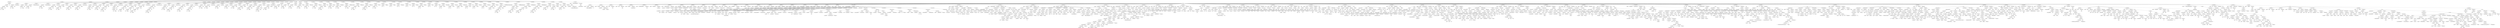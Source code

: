 digraph  {
5 [label=program, node_type=program];
6 [label=package_declaration, node_type=package_declaration];
7 [label=scoped_identifier, node_type=scoped_identifier];
8 [label=scoped_identifier, node_type=scoped_identifier];
9 [label=scoped_identifier, node_type=scoped_identifier];
10 [label=scoped_identifier, node_type=scoped_identifier];
11 [label=com, node_type=identifier];
12 [label=hazelcast, node_type=identifier];
13 [label=client, node_type=identifier];
14 [label=connection, node_type=identifier];
15 [label=nio, node_type=identifier];
16 [label=import_declaration, node_type=import_declaration];
17 [label=scoped_identifier, node_type=scoped_identifier];
18 [label=scoped_identifier, node_type=scoped_identifier];
19 [label=scoped_identifier, node_type=scoped_identifier];
20 [label=com, node_type=identifier];
21 [label=hazelcast, node_type=identifier];
22 [label=client, node_type=identifier];
23 [label=AuthenticationException, node_type=identifier];
24 [label=import_declaration, node_type=import_declaration];
25 [label=scoped_identifier, node_type=scoped_identifier];
26 [label=scoped_identifier, node_type=scoped_identifier];
27 [label=scoped_identifier, node_type=scoped_identifier];
28 [label=com, node_type=identifier];
29 [label=hazelcast, node_type=identifier];
30 [label=client, node_type=identifier];
31 [label=ClientExtension, node_type=identifier];
32 [label=import_declaration, node_type=import_declaration];
33 [label=scoped_identifier, node_type=scoped_identifier];
34 [label=scoped_identifier, node_type=scoped_identifier];
35 [label=scoped_identifier, node_type=scoped_identifier];
36 [label=com, node_type=identifier];
37 [label=hazelcast, node_type=identifier];
38 [label=client, node_type=identifier];
39 [label=HazelcastClientNotActiveException, node_type=identifier];
40 [label=import_declaration, node_type=import_declaration];
41 [label=scoped_identifier, node_type=scoped_identifier];
42 [label=scoped_identifier, node_type=scoped_identifier];
43 [label=scoped_identifier, node_type=scoped_identifier];
44 [label=com, node_type=identifier];
45 [label=hazelcast, node_type=identifier];
46 [label=client, node_type=identifier];
47 [label=HazelcastClientOfflineException, node_type=identifier];
48 [label=import_declaration, node_type=import_declaration];
49 [label=scoped_identifier, node_type=scoped_identifier];
50 [label=scoped_identifier, node_type=scoped_identifier];
51 [label=scoped_identifier, node_type=scoped_identifier];
52 [label=scoped_identifier, node_type=scoped_identifier];
53 [label=com, node_type=identifier];
54 [label=hazelcast, node_type=identifier];
55 [label=client, node_type=identifier];
56 [label=config, node_type=identifier];
57 [label=ClientNetworkConfig, node_type=identifier];
58 [label=import_declaration, node_type=import_declaration];
59 [label=scoped_identifier, node_type=scoped_identifier];
60 [label=scoped_identifier, node_type=scoped_identifier];
61 [label=scoped_identifier, node_type=scoped_identifier];
62 [label=scoped_identifier, node_type=scoped_identifier];
63 [label=com, node_type=identifier];
64 [label=hazelcast, node_type=identifier];
65 [label=client, node_type=identifier];
66 [label=connection, node_type=identifier];
67 [label=AddressProvider, node_type=identifier];
68 [label=import_declaration, node_type=import_declaration];
69 [label=scoped_identifier, node_type=scoped_identifier];
70 [label=scoped_identifier, node_type=scoped_identifier];
71 [label=scoped_identifier, node_type=scoped_identifier];
72 [label=scoped_identifier, node_type=scoped_identifier];
73 [label=com, node_type=identifier];
74 [label=hazelcast, node_type=identifier];
75 [label=client, node_type=identifier];
76 [label=connection, node_type=identifier];
77 [label=AddressTranslator, node_type=identifier];
78 [label=import_declaration, node_type=import_declaration];
79 [label=scoped_identifier, node_type=scoped_identifier];
80 [label=scoped_identifier, node_type=scoped_identifier];
81 [label=scoped_identifier, node_type=scoped_identifier];
82 [label=scoped_identifier, node_type=scoped_identifier];
83 [label=com, node_type=identifier];
84 [label=hazelcast, node_type=identifier];
85 [label=client, node_type=identifier];
86 [label=connection, node_type=identifier];
87 [label=ClientConnectionManager, node_type=identifier];
88 [label=import_declaration, node_type=import_declaration];
89 [label=scoped_identifier, node_type=scoped_identifier];
90 [label=scoped_identifier, node_type=scoped_identifier];
91 [label=scoped_identifier, node_type=scoped_identifier];
92 [label=scoped_identifier, node_type=scoped_identifier];
93 [label=com, node_type=identifier];
94 [label=hazelcast, node_type=identifier];
95 [label=client, node_type=identifier];
96 [label=connection, node_type=identifier];
97 [label=ClientConnectionStrategy, node_type=identifier];
98 [label=import_declaration, node_type=import_declaration];
99 [label=scoped_identifier, node_type=scoped_identifier];
100 [label=scoped_identifier, node_type=scoped_identifier];
101 [label=scoped_identifier, node_type=scoped_identifier];
102 [label=scoped_identifier, node_type=scoped_identifier];
103 [label=com, node_type=identifier];
104 [label=hazelcast, node_type=identifier];
105 [label=client, node_type=identifier];
106 [label=impl, node_type=identifier];
107 [label=ClientTypes, node_type=identifier];
108 [label=import_declaration, node_type=import_declaration];
109 [label=scoped_identifier, node_type=scoped_identifier];
110 [label=scoped_identifier, node_type=scoped_identifier];
111 [label=scoped_identifier, node_type=scoped_identifier];
112 [label=scoped_identifier, node_type=scoped_identifier];
113 [label=scoped_identifier, node_type=scoped_identifier];
114 [label=com, node_type=identifier];
115 [label=hazelcast, node_type=identifier];
116 [label=client, node_type=identifier];
117 [label=impl, node_type=identifier];
118 [label=client, node_type=identifier];
119 [label=ClientPrincipal, node_type=identifier];
120 [label=import_declaration, node_type=import_declaration];
121 [label=scoped_identifier, node_type=scoped_identifier];
122 [label=scoped_identifier, node_type=scoped_identifier];
123 [label=scoped_identifier, node_type=scoped_identifier];
124 [label=scoped_identifier, node_type=scoped_identifier];
125 [label=scoped_identifier, node_type=scoped_identifier];
126 [label=com, node_type=identifier];
127 [label=hazelcast, node_type=identifier];
128 [label=client, node_type=identifier];
129 [label=impl, node_type=identifier];
130 [label=clientside, node_type=identifier];
131 [label=HazelcastClientInstanceImpl, node_type=identifier];
132 [label=import_declaration, node_type=import_declaration];
133 [label=scoped_identifier, node_type=scoped_identifier];
134 [label=scoped_identifier, node_type=scoped_identifier];
135 [label=scoped_identifier, node_type=scoped_identifier];
136 [label=scoped_identifier, node_type=scoped_identifier];
137 [label=scoped_identifier, node_type=scoped_identifier];
138 [label=com, node_type=identifier];
139 [label=hazelcast, node_type=identifier];
140 [label=client, node_type=identifier];
141 [label=impl, node_type=identifier];
142 [label=protocol, node_type=identifier];
143 [label=AuthenticationStatus, node_type=identifier];
144 [label=import_declaration, node_type=import_declaration];
145 [label=scoped_identifier, node_type=scoped_identifier];
146 [label=scoped_identifier, node_type=scoped_identifier];
147 [label=scoped_identifier, node_type=scoped_identifier];
148 [label=scoped_identifier, node_type=scoped_identifier];
149 [label=scoped_identifier, node_type=scoped_identifier];
150 [label=com, node_type=identifier];
151 [label=hazelcast, node_type=identifier];
152 [label=client, node_type=identifier];
153 [label=impl, node_type=identifier];
154 [label=protocol, node_type=identifier];
155 [label=ClientMessage, node_type=identifier];
156 [label=import_declaration, node_type=import_declaration];
157 [label=scoped_identifier, node_type=scoped_identifier];
158 [label=scoped_identifier, node_type=scoped_identifier];
159 [label=scoped_identifier, node_type=scoped_identifier];
160 [label=scoped_identifier, node_type=scoped_identifier];
161 [label=scoped_identifier, node_type=scoped_identifier];
162 [label=scoped_identifier, node_type=scoped_identifier];
163 [label=com, node_type=identifier];
164 [label=hazelcast, node_type=identifier];
165 [label=client, node_type=identifier];
166 [label=impl, node_type=identifier];
167 [label=protocol, node_type=identifier];
168 [label=codec, node_type=identifier];
169 [label=ClientAuthenticationCodec, node_type=identifier];
170 [label=import_declaration, node_type=import_declaration];
171 [label=scoped_identifier, node_type=scoped_identifier];
172 [label=scoped_identifier, node_type=scoped_identifier];
173 [label=scoped_identifier, node_type=scoped_identifier];
174 [label=scoped_identifier, node_type=scoped_identifier];
175 [label=scoped_identifier, node_type=scoped_identifier];
176 [label=scoped_identifier, node_type=scoped_identifier];
177 [label=com, node_type=identifier];
178 [label=hazelcast, node_type=identifier];
179 [label=client, node_type=identifier];
180 [label=impl, node_type=identifier];
181 [label=protocol, node_type=identifier];
182 [label=codec, node_type=identifier];
183 [label=ClientAuthenticationCustomCodec, node_type=identifier];
184 [label=import_declaration, node_type=import_declaration];
185 [label=scoped_identifier, node_type=scoped_identifier];
186 [label=scoped_identifier, node_type=scoped_identifier];
187 [label=scoped_identifier, node_type=scoped_identifier];
188 [label=scoped_identifier, node_type=scoped_identifier];
189 [label=com, node_type=identifier];
190 [label=hazelcast, node_type=identifier];
191 [label=client, node_type=identifier];
192 [label=spi, node_type=identifier];
193 [label=ClientContext, node_type=identifier];
194 [label=import_declaration, node_type=import_declaration];
195 [label=scoped_identifier, node_type=scoped_identifier];
196 [label=scoped_identifier, node_type=scoped_identifier];
197 [label=scoped_identifier, node_type=scoped_identifier];
198 [label=scoped_identifier, node_type=scoped_identifier];
199 [label=scoped_identifier, node_type=scoped_identifier];
200 [label=com, node_type=identifier];
201 [label=hazelcast, node_type=identifier];
202 [label=client, node_type=identifier];
203 [label=spi, node_type=identifier];
204 [label=impl, node_type=identifier];
205 [label=ClientExecutionServiceImpl, node_type=identifier];
206 [label=import_declaration, node_type=import_declaration];
207 [label=scoped_identifier, node_type=scoped_identifier];
208 [label=scoped_identifier, node_type=scoped_identifier];
209 [label=scoped_identifier, node_type=scoped_identifier];
210 [label=scoped_identifier, node_type=scoped_identifier];
211 [label=scoped_identifier, node_type=scoped_identifier];
212 [label=com, node_type=identifier];
213 [label=hazelcast, node_type=identifier];
214 [label=client, node_type=identifier];
215 [label=spi, node_type=identifier];
216 [label=impl, node_type=identifier];
217 [label=ClientInvocation, node_type=identifier];
218 [label=import_declaration, node_type=import_declaration];
219 [label=scoped_identifier, node_type=scoped_identifier];
220 [label=scoped_identifier, node_type=scoped_identifier];
221 [label=scoped_identifier, node_type=scoped_identifier];
222 [label=scoped_identifier, node_type=scoped_identifier];
223 [label=scoped_identifier, node_type=scoped_identifier];
224 [label=com, node_type=identifier];
225 [label=hazelcast, node_type=identifier];
226 [label=client, node_type=identifier];
227 [label=spi, node_type=identifier];
228 [label=impl, node_type=identifier];
229 [label=ClientInvocationFuture, node_type=identifier];
230 [label=import_declaration, node_type=import_declaration];
231 [label=scoped_identifier, node_type=scoped_identifier];
232 [label=scoped_identifier, node_type=scoped_identifier];
233 [label=scoped_identifier, node_type=scoped_identifier];
234 [label=com, node_type=identifier];
235 [label=hazelcast, node_type=identifier];
236 [label=config, node_type=identifier];
237 [label=SSLConfig, node_type=identifier];
238 [label=import_declaration, node_type=import_declaration];
239 [label=scoped_identifier, node_type=scoped_identifier];
240 [label=scoped_identifier, node_type=scoped_identifier];
241 [label=scoped_identifier, node_type=scoped_identifier];
242 [label=com, node_type=identifier];
243 [label=hazelcast, node_type=identifier];
244 [label=config, node_type=identifier];
245 [label=SocketInterceptorConfig, node_type=identifier];
246 [label=import_declaration, node_type=import_declaration];
247 [label=scoped_identifier, node_type=scoped_identifier];
248 [label=scoped_identifier, node_type=scoped_identifier];
249 [label=scoped_identifier, node_type=scoped_identifier];
250 [label=com, node_type=identifier];
251 [label=hazelcast, node_type=identifier];
252 [label=core, node_type=identifier];
253 [label=ExecutionCallback, node_type=identifier];
254 [label=import_declaration, node_type=import_declaration];
255 [label=scoped_identifier, node_type=scoped_identifier];
256 [label=scoped_identifier, node_type=scoped_identifier];
257 [label=scoped_identifier, node_type=scoped_identifier];
258 [label=com, node_type=identifier];
259 [label=hazelcast, node_type=identifier];
260 [label=core, node_type=identifier];
261 [label=HazelcastException, node_type=identifier];
262 [label=import_declaration, node_type=import_declaration];
263 [label=scoped_identifier, node_type=scoped_identifier];
264 [label=scoped_identifier, node_type=scoped_identifier];
265 [label=scoped_identifier, node_type=scoped_identifier];
266 [label=com, node_type=identifier];
267 [label=hazelcast, node_type=identifier];
268 [label=instance, node_type=identifier];
269 [label=BuildInfoProvider, node_type=identifier];
270 [label=import_declaration, node_type=import_declaration];
271 [label=scoped_identifier, node_type=scoped_identifier];
272 [label=scoped_identifier, node_type=scoped_identifier];
273 [label=scoped_identifier, node_type=scoped_identifier];
274 [label=scoped_identifier, node_type=scoped_identifier];
275 [label=com, node_type=identifier];
276 [label=hazelcast, node_type=identifier];
277 [label=internal, node_type=identifier];
278 [label=networking, node_type=identifier];
279 [label=Channel, node_type=identifier];
280 [label=import_declaration, node_type=import_declaration];
281 [label=scoped_identifier, node_type=scoped_identifier];
282 [label=scoped_identifier, node_type=scoped_identifier];
283 [label=scoped_identifier, node_type=scoped_identifier];
284 [label=scoped_identifier, node_type=scoped_identifier];
285 [label=com, node_type=identifier];
286 [label=hazelcast, node_type=identifier];
287 [label=internal, node_type=identifier];
288 [label=networking, node_type=identifier];
289 [label=ChannelErrorHandler, node_type=identifier];
290 [label=import_declaration, node_type=import_declaration];
291 [label=scoped_identifier, node_type=scoped_identifier];
292 [label=scoped_identifier, node_type=scoped_identifier];
293 [label=scoped_identifier, node_type=scoped_identifier];
294 [label=scoped_identifier, node_type=scoped_identifier];
295 [label=scoped_identifier, node_type=scoped_identifier];
296 [label=com, node_type=identifier];
297 [label=hazelcast, node_type=identifier];
298 [label=internal, node_type=identifier];
299 [label=networking, node_type=identifier];
300 [label=nio, node_type=identifier];
301 [label=NioNetworking, node_type=identifier];
302 [label=import_declaration, node_type=import_declaration];
303 [label=scoped_identifier, node_type=scoped_identifier];
304 [label=scoped_identifier, node_type=scoped_identifier];
305 [label=scoped_identifier, node_type=scoped_identifier];
306 [label=scoped_identifier, node_type=scoped_identifier];
307 [label=com, node_type=identifier];
308 [label=hazelcast, node_type=identifier];
309 [label=internal, node_type=identifier];
310 [label=serialization, node_type=identifier];
311 [label=InternalSerializationService, node_type=identifier];
312 [label=import_declaration, node_type=import_declaration];
313 [label=scoped_identifier, node_type=scoped_identifier];
314 [label=scoped_identifier, node_type=scoped_identifier];
315 [label=scoped_identifier, node_type=scoped_identifier];
316 [label=com, node_type=identifier];
317 [label=hazelcast, node_type=identifier];
318 [label=logging, node_type=identifier];
319 [label=ILogger, node_type=identifier];
320 [label=import_declaration, node_type=import_declaration];
321 [label=scoped_identifier, node_type=scoped_identifier];
322 [label=scoped_identifier, node_type=scoped_identifier];
323 [label=scoped_identifier, node_type=scoped_identifier];
324 [label=com, node_type=identifier];
325 [label=hazelcast, node_type=identifier];
326 [label=nio, node_type=identifier];
327 [label=Address, node_type=identifier];
328 [label=import_declaration, node_type=import_declaration];
329 [label=scoped_identifier, node_type=scoped_identifier];
330 [label=scoped_identifier, node_type=scoped_identifier];
331 [label=scoped_identifier, node_type=scoped_identifier];
332 [label=com, node_type=identifier];
333 [label=hazelcast, node_type=identifier];
334 [label=nio, node_type=identifier];
335 [label=ClassLoaderUtil, node_type=identifier];
336 [label=import_declaration, node_type=import_declaration];
337 [label=scoped_identifier, node_type=scoped_identifier];
338 [label=scoped_identifier, node_type=scoped_identifier];
339 [label=scoped_identifier, node_type=scoped_identifier];
340 [label=com, node_type=identifier];
341 [label=hazelcast, node_type=identifier];
342 [label=nio, node_type=identifier];
343 [label=Connection, node_type=identifier];
344 [label=import_declaration, node_type=import_declaration];
345 [label=scoped_identifier, node_type=scoped_identifier];
346 [label=scoped_identifier, node_type=scoped_identifier];
347 [label=scoped_identifier, node_type=scoped_identifier];
348 [label=com, node_type=identifier];
349 [label=hazelcast, node_type=identifier];
350 [label=nio, node_type=identifier];
351 [label=ConnectionListener, node_type=identifier];
352 [label=import_declaration, node_type=import_declaration];
353 [label=scoped_identifier, node_type=scoped_identifier];
354 [label=scoped_identifier, node_type=scoped_identifier];
355 [label=scoped_identifier, node_type=scoped_identifier];
356 [label=com, node_type=identifier];
357 [label=hazelcast, node_type=identifier];
358 [label=nio, node_type=identifier];
359 [label=SocketInterceptor, node_type=identifier];
360 [label=import_declaration, node_type=import_declaration];
361 [label=scoped_identifier, node_type=scoped_identifier];
362 [label=scoped_identifier, node_type=scoped_identifier];
363 [label=scoped_identifier, node_type=scoped_identifier];
364 [label=scoped_identifier, node_type=scoped_identifier];
365 [label=com, node_type=identifier];
366 [label=hazelcast, node_type=identifier];
367 [label=nio, node_type=identifier];
368 [label=serialization, node_type=identifier];
369 [label=Data, node_type=identifier];
370 [label=import_declaration, node_type=import_declaration];
371 [label=scoped_identifier, node_type=scoped_identifier];
372 [label=scoped_identifier, node_type=scoped_identifier];
373 [label=scoped_identifier, node_type=scoped_identifier];
374 [label=com, node_type=identifier];
375 [label=hazelcast, node_type=identifier];
376 [label=security, node_type=identifier];
377 [label=Credentials, node_type=identifier];
378 [label=import_declaration, node_type=import_declaration];
379 [label=scoped_identifier, node_type=scoped_identifier];
380 [label=scoped_identifier, node_type=scoped_identifier];
381 [label=scoped_identifier, node_type=scoped_identifier];
382 [label=com, node_type=identifier];
383 [label=hazelcast, node_type=identifier];
384 [label=security, node_type=identifier];
385 [label=ICredentialsFactory, node_type=identifier];
386 [label=import_declaration, node_type=import_declaration];
387 [label=scoped_identifier, node_type=scoped_identifier];
388 [label=scoped_identifier, node_type=scoped_identifier];
389 [label=scoped_identifier, node_type=scoped_identifier];
390 [label=com, node_type=identifier];
391 [label=hazelcast, node_type=identifier];
392 [label=security, node_type=identifier];
393 [label=UsernamePasswordCredentials, node_type=identifier];
394 [label=import_declaration, node_type=import_declaration];
395 [label=scoped_identifier, node_type=scoped_identifier];
396 [label=scoped_identifier, node_type=scoped_identifier];
397 [label=scoped_identifier, node_type=scoped_identifier];
398 [label=scoped_identifier, node_type=scoped_identifier];
399 [label=com, node_type=identifier];
400 [label=hazelcast, node_type=identifier];
401 [label=spi, node_type=identifier];
402 [label=properties, node_type=identifier];
403 [label=HazelcastProperties, node_type=identifier];
404 [label=import_declaration, node_type=import_declaration];
405 [label=scoped_identifier, node_type=scoped_identifier];
406 [label=scoped_identifier, node_type=scoped_identifier];
407 [label=scoped_identifier, node_type=scoped_identifier];
408 [label=scoped_identifier, node_type=scoped_identifier];
409 [label=com, node_type=identifier];
410 [label=hazelcast, node_type=identifier];
411 [label=spi, node_type=identifier];
412 [label=serialization, node_type=identifier];
413 [label=SerializationService, node_type=identifier];
414 [label=import_declaration, node_type=import_declaration];
415 [label=scoped_identifier, node_type=scoped_identifier];
416 [label=scoped_identifier, node_type=scoped_identifier];
417 [label=scoped_identifier, node_type=scoped_identifier];
418 [label=com, node_type=identifier];
419 [label=hazelcast, node_type=identifier];
420 [label=util, node_type=identifier];
421 [label=AddressUtil, node_type=identifier];
422 [label=import_declaration, node_type=import_declaration];
423 [label=scoped_identifier, node_type=scoped_identifier];
424 [label=scoped_identifier, node_type=scoped_identifier];
425 [label=java, node_type=identifier];
426 [label=io, node_type=identifier];
427 [label=EOFException, node_type=identifier];
428 [label=import_declaration, node_type=import_declaration];
429 [label=scoped_identifier, node_type=scoped_identifier];
430 [label=scoped_identifier, node_type=scoped_identifier];
431 [label=java, node_type=identifier];
432 [label=io, node_type=identifier];
433 [label=IOException, node_type=identifier];
434 [label=import_declaration, node_type=import_declaration];
435 [label=scoped_identifier, node_type=scoped_identifier];
436 [label=scoped_identifier, node_type=scoped_identifier];
437 [label=java, node_type=identifier];
438 [label=net, node_type=identifier];
439 [label=InetSocketAddress, node_type=identifier];
440 [label=import_declaration, node_type=import_declaration];
441 [label=scoped_identifier, node_type=scoped_identifier];
442 [label=scoped_identifier, node_type=scoped_identifier];
443 [label=java, node_type=identifier];
444 [label=net, node_type=identifier];
445 [label=Socket, node_type=identifier];
446 [label=import_declaration, node_type=import_declaration];
447 [label=scoped_identifier, node_type=scoped_identifier];
448 [label=scoped_identifier, node_type=scoped_identifier];
449 [label=java, node_type=identifier];
450 [label=net, node_type=identifier];
451 [label=SocketAddress, node_type=identifier];
452 [label=import_declaration, node_type=import_declaration];
453 [label=scoped_identifier, node_type=scoped_identifier];
454 [label=scoped_identifier, node_type=scoped_identifier];
455 [label=scoped_identifier, node_type=scoped_identifier];
456 [label=java, node_type=identifier];
457 [label=nio, node_type=identifier];
458 [label=channels, node_type=identifier];
459 [label=SocketChannel, node_type=identifier];
460 [label=import_declaration, node_type=import_declaration];
461 [label=scoped_identifier, node_type=scoped_identifier];
462 [label=scoped_identifier, node_type=scoped_identifier];
463 [label=java, node_type=identifier];
464 [label=util, node_type=identifier];
465 [label=Collection, node_type=identifier];
466 [label=import_declaration, node_type=import_declaration];
467 [label=scoped_identifier, node_type=scoped_identifier];
468 [label=scoped_identifier, node_type=scoped_identifier];
469 [label=java, node_type=identifier];
470 [label=util, node_type=identifier];
471 [label=LinkedList, node_type=identifier];
472 [label=import_declaration, node_type=import_declaration];
473 [label=scoped_identifier, node_type=scoped_identifier];
474 [label=scoped_identifier, node_type=scoped_identifier];
475 [label=scoped_identifier, node_type=scoped_identifier];
476 [label=java, node_type=identifier];
477 [label=util, node_type=identifier];
478 [label=concurrent, node_type=identifier];
479 [label=ConcurrentHashMap, node_type=identifier];
480 [label=import_declaration, node_type=import_declaration];
481 [label=scoped_identifier, node_type=scoped_identifier];
482 [label=scoped_identifier, node_type=scoped_identifier];
483 [label=scoped_identifier, node_type=scoped_identifier];
484 [label=java, node_type=identifier];
485 [label=util, node_type=identifier];
486 [label=concurrent, node_type=identifier];
487 [label=ConcurrentMap, node_type=identifier];
488 [label=import_declaration, node_type=import_declaration];
489 [label=scoped_identifier, node_type=scoped_identifier];
490 [label=scoped_identifier, node_type=scoped_identifier];
491 [label=scoped_identifier, node_type=scoped_identifier];
492 [label=java, node_type=identifier];
493 [label=util, node_type=identifier];
494 [label=concurrent, node_type=identifier];
495 [label=CopyOnWriteArrayList, node_type=identifier];
496 [label=import_declaration, node_type=import_declaration];
497 [label=scoped_identifier, node_type=scoped_identifier];
498 [label=scoped_identifier, node_type=scoped_identifier];
499 [label=scoped_identifier, node_type=scoped_identifier];
500 [label=java, node_type=identifier];
501 [label=util, node_type=identifier];
502 [label=concurrent, node_type=identifier];
503 [label=Future, node_type=identifier];
504 [label=import_declaration, node_type=import_declaration];
505 [label=scoped_identifier, node_type=scoped_identifier];
506 [label=scoped_identifier, node_type=scoped_identifier];
507 [label=scoped_identifier, node_type=scoped_identifier];
508 [label=java, node_type=identifier];
509 [label=util, node_type=identifier];
510 [label=concurrent, node_type=identifier];
511 [label=ScheduledFuture, node_type=identifier];
512 [label=import_declaration, node_type=import_declaration];
513 [label=scoped_identifier, node_type=scoped_identifier];
514 [label=scoped_identifier, node_type=scoped_identifier];
515 [label=scoped_identifier, node_type=scoped_identifier];
516 [label=java, node_type=identifier];
517 [label=util, node_type=identifier];
518 [label=concurrent, node_type=identifier];
519 [label=TimeoutException, node_type=identifier];
520 [label=import_declaration, node_type=import_declaration];
521 [label=scoped_identifier, node_type=scoped_identifier];
522 [label=scoped_identifier, node_type=scoped_identifier];
523 [label=scoped_identifier, node_type=scoped_identifier];
524 [label=scoped_identifier, node_type=scoped_identifier];
525 [label=java, node_type=identifier];
526 [label=util, node_type=identifier];
527 [label=concurrent, node_type=identifier];
528 [label=atomic, node_type=identifier];
529 [label=AtomicInteger, node_type=identifier];
530 [label=import_declaration, node_type=import_declaration];
531 [label=scoped_identifier, node_type=scoped_identifier];
532 [label=scoped_identifier, node_type=scoped_identifier];
533 [label=scoped_identifier, node_type=scoped_identifier];
534 [label=scoped_identifier, node_type=scoped_identifier];
535 [label=scoped_identifier, node_type=scoped_identifier];
536 [label=scoped_identifier, node_type=scoped_identifier];
537 [label=com, node_type=identifier];
538 [label=hazelcast, node_type=identifier];
539 [label=client, node_type=identifier];
540 [label=spi, node_type=identifier];
541 [label=properties, node_type=identifier];
542 [label=ClientProperty, node_type=identifier];
543 [label=ALLOW_INVOCATIONS_WHEN_DISCONNECTED, node_type=identifier];
544 [label=import_declaration, node_type=import_declaration];
545 [label=scoped_identifier, node_type=scoped_identifier];
546 [label=scoped_identifier, node_type=scoped_identifier];
547 [label=scoped_identifier, node_type=scoped_identifier];
548 [label=scoped_identifier, node_type=scoped_identifier];
549 [label=scoped_identifier, node_type=scoped_identifier];
550 [label=scoped_identifier, node_type=scoped_identifier];
551 [label=com, node_type=identifier];
552 [label=hazelcast, node_type=identifier];
553 [label=client, node_type=identifier];
554 [label=spi, node_type=identifier];
555 [label=properties, node_type=identifier];
556 [label=ClientProperty, node_type=identifier];
557 [label=IO_BALANCER_INTERVAL_SECONDS, node_type=identifier];
558 [label=import_declaration, node_type=import_declaration];
559 [label=scoped_identifier, node_type=scoped_identifier];
560 [label=scoped_identifier, node_type=scoped_identifier];
561 [label=scoped_identifier, node_type=scoped_identifier];
562 [label=scoped_identifier, node_type=scoped_identifier];
563 [label=scoped_identifier, node_type=scoped_identifier];
564 [label=scoped_identifier, node_type=scoped_identifier];
565 [label=com, node_type=identifier];
566 [label=hazelcast, node_type=identifier];
567 [label=client, node_type=identifier];
568 [label=spi, node_type=identifier];
569 [label=properties, node_type=identifier];
570 [label=ClientProperty, node_type=identifier];
571 [label=IO_INPUT_THREAD_COUNT, node_type=identifier];
572 [label=import_declaration, node_type=import_declaration];
573 [label=scoped_identifier, node_type=scoped_identifier];
574 [label=scoped_identifier, node_type=scoped_identifier];
575 [label=scoped_identifier, node_type=scoped_identifier];
576 [label=scoped_identifier, node_type=scoped_identifier];
577 [label=scoped_identifier, node_type=scoped_identifier];
578 [label=scoped_identifier, node_type=scoped_identifier];
579 [label=com, node_type=identifier];
580 [label=hazelcast, node_type=identifier];
581 [label=client, node_type=identifier];
582 [label=spi, node_type=identifier];
583 [label=properties, node_type=identifier];
584 [label=ClientProperty, node_type=identifier];
585 [label=IO_OUTPUT_THREAD_COUNT, node_type=identifier];
586 [label=import_declaration, node_type=import_declaration];
587 [label=scoped_identifier, node_type=scoped_identifier];
588 [label=scoped_identifier, node_type=scoped_identifier];
589 [label=scoped_identifier, node_type=scoped_identifier];
590 [label=scoped_identifier, node_type=scoped_identifier];
591 [label=com, node_type=identifier];
592 [label=hazelcast, node_type=identifier];
593 [label=nio, node_type=identifier];
594 [label=IOUtil, node_type=identifier];
595 [label=closeResource, node_type=identifier];
596 [label=import_declaration, node_type=import_declaration];
597 [label=scoped_identifier, node_type=scoped_identifier];
598 [label=scoped_identifier, node_type=scoped_identifier];
599 [label=scoped_identifier, node_type=scoped_identifier];
600 [label=scoped_identifier, node_type=scoped_identifier];
601 [label=com, node_type=identifier];
602 [label=hazelcast, node_type=identifier];
603 [label=util, node_type=identifier];
604 [label=ExceptionUtil, node_type=identifier];
605 [label=rethrow, node_type=identifier];
606 [label=import_declaration, node_type=import_declaration];
607 [label=scoped_identifier, node_type=scoped_identifier];
608 [label=scoped_identifier, node_type=scoped_identifier];
609 [label=scoped_identifier, node_type=scoped_identifier];
610 [label=scoped_identifier, node_type=scoped_identifier];
611 [label=java, node_type=identifier];
612 [label=util, node_type=identifier];
613 [label=concurrent, node_type=identifier];
614 [label=TimeUnit, node_type=identifier];
615 [label=MILLISECONDS, node_type=identifier];
616 [label=class_declaration, node_type=class_declaration];
617 [label=modifiers, node_type=modifiers];
618 [label=annotation, node_type=annotation];
619 [label=SuppressWarnings, node_type=identifier];
620 [label=annotation_argument_list, node_type=annotation_argument_list];
621 [label="checkstyle:classdataabstractioncoupling", node_type=string_literal];
622 [label=ClientConnectionManagerImpl, node_type=identifier];
623 [label=super_interfaces, node_type=super_interfaces];
624 [label=type_list, node_type=type_list];
625 [label=ClientConnectionManager, node_type=type_identifier];
626 [label=class_body, node_type=class_body];
627 [label=field_declaration, node_type=field_declaration];
628 [label=modifiers, node_type=modifiers];
629 [label=integral_type, node_type=integral_type];
630 [label=variable_declarator, node_type=variable_declarator];
631 [label=DEFAULT_SSL_THREAD_COUNT, node_type=identifier];
632 [label=3, node_type=decimal_integer_literal];
633 [label=field_declaration, node_type=field_declaration];
634 [label=modifiers, node_type=modifiers];
635 [label=AtomicInteger, node_type=type_identifier];
636 [label=variable_declarator, node_type=variable_declarator];
637 [label=connectionIdGen, node_type=identifier];
638 [label=object_creation_expression, node_type=object_creation_expression];
639 [label=AtomicInteger, node_type=type_identifier];
640 [label=argument_list, node_type=argument_list];
641 [label=field_declaration, node_type=field_declaration];
642 [label=modifiers, node_type=modifiers];
643 [label=boolean, node_type=boolean_type];
644 [label=variable_declarator, node_type=variable_declarator];
645 [label=alive, node_type=identifier];
646 [label=field_declaration, node_type=field_declaration];
647 [label=modifiers, node_type=modifiers];
648 [label=ILogger, node_type=type_identifier];
649 [label=variable_declarator, node_type=variable_declarator];
650 [label=logger, node_type=identifier];
651 [label=field_declaration, node_type=field_declaration];
652 [label=modifiers, node_type=modifiers];
653 [label=integral_type, node_type=integral_type];
654 [label=variable_declarator, node_type=variable_declarator];
655 [label=connectionTimeoutMillis, node_type=identifier];
656 [label=field_declaration, node_type=field_declaration];
657 [label=modifiers, node_type=modifiers];
658 [label=HazelcastClientInstanceImpl, node_type=type_identifier];
659 [label=variable_declarator, node_type=variable_declarator];
660 [label=client, node_type=identifier];
661 [label=field_declaration, node_type=field_declaration];
662 [label=modifiers, node_type=modifiers];
663 [label=SocketInterceptor, node_type=type_identifier];
664 [label=variable_declarator, node_type=variable_declarator];
665 [label=socketInterceptor, node_type=identifier];
666 [label=field_declaration, node_type=field_declaration];
667 [label=modifiers, node_type=modifiers];
668 [label=ClientExecutionServiceImpl, node_type=type_identifier];
669 [label=variable_declarator, node_type=variable_declarator];
670 [label=executionService, node_type=identifier];
671 [label=field_declaration, node_type=field_declaration];
672 [label=modifiers, node_type=modifiers];
673 [label=AddressTranslator, node_type=type_identifier];
674 [label=variable_declarator, node_type=variable_declarator];
675 [label=addressTranslator, node_type=identifier];
676 [label=field_declaration, node_type=field_declaration];
677 [label=modifiers, node_type=modifiers];
678 [label=generic_type, node_type=generic_type];
679 [label=ConcurrentMap, node_type=type_identifier];
680 [label=type_arguments, node_type=type_arguments];
681 [label=Address, node_type=type_identifier];
682 [label=ClientConnection, node_type=type_identifier];
683 [label=variable_declarator, node_type=variable_declarator];
684 [label=activeConnections, node_type=identifier];
685 [label=object_creation_expression, node_type=object_creation_expression];
686 [label=generic_type, node_type=generic_type];
687 [label=ConcurrentHashMap, node_type=type_identifier];
688 [label=type_arguments, node_type=type_arguments];
689 [label=Address, node_type=type_identifier];
690 [label=ClientConnection, node_type=type_identifier];
691 [label=argument_list, node_type=argument_list];
692 [label=field_declaration, node_type=field_declaration];
693 [label=modifiers, node_type=modifiers];
694 [label=generic_type, node_type=generic_type];
695 [label=ConcurrentMap, node_type=type_identifier];
696 [label=type_arguments, node_type=type_arguments];
697 [label=Address, node_type=type_identifier];
698 [label=AuthenticationFuture, node_type=type_identifier];
699 [label=variable_declarator, node_type=variable_declarator];
700 [label=connectionsInProgress, node_type=identifier];
701 [label=object_creation_expression, node_type=object_creation_expression];
702 [label=generic_type, node_type=generic_type];
703 [label=ConcurrentHashMap, node_type=type_identifier];
704 [label=type_arguments, node_type=type_arguments];
705 [label=Address, node_type=type_identifier];
706 [label=AuthenticationFuture, node_type=type_identifier];
707 [label=argument_list, node_type=argument_list];
708 [label=field_declaration, node_type=field_declaration];
709 [label=modifiers, node_type=modifiers];
710 [label=generic_type, node_type=generic_type];
711 [label=Collection, node_type=type_identifier];
712 [label=type_arguments, node_type=type_arguments];
713 [label=ConnectionListener, node_type=type_identifier];
714 [label=variable_declarator, node_type=variable_declarator];
715 [label=connectionListeners, node_type=identifier];
716 [label=object_creation_expression, node_type=object_creation_expression];
717 [label=generic_type, node_type=generic_type];
718 [label=CopyOnWriteArrayList, node_type=type_identifier];
719 [label=type_arguments, node_type=type_arguments];
720 [label=ConnectionListener, node_type=type_identifier];
721 [label=argument_list, node_type=argument_list];
722 [label=field_declaration, node_type=field_declaration];
723 [label=modifiers, node_type=modifiers];
724 [label=boolean, node_type=boolean_type];
725 [label=variable_declarator, node_type=variable_declarator];
726 [label=allowInvokeWhenDisconnected, node_type=identifier];
727 [label=field_declaration, node_type=field_declaration];
728 [label=modifiers, node_type=modifiers];
729 [label=ICredentialsFactory, node_type=type_identifier];
730 [label=variable_declarator, node_type=variable_declarator];
731 [label=credentialsFactory, node_type=identifier];
732 [label=field_declaration, node_type=field_declaration];
733 [label=modifiers, node_type=modifiers];
734 [label=NioNetworking, node_type=type_identifier];
735 [label=variable_declarator, node_type=variable_declarator];
736 [label=networking, node_type=identifier];
737 [label=field_declaration, node_type=field_declaration];
738 [label=modifiers, node_type=modifiers];
739 [label=HeartbeatManager, node_type=type_identifier];
740 [label=variable_declarator, node_type=variable_declarator];
741 [label=heartbeat, node_type=identifier];
742 [label=field_declaration, node_type=field_declaration];
743 [label=modifiers, node_type=modifiers];
744 [label=ClusterConnector, node_type=type_identifier];
745 [label=variable_declarator, node_type=variable_declarator];
746 [label=clusterConnector, node_type=identifier];
747 [label=field_declaration, node_type=field_declaration];
748 [label=modifiers, node_type=modifiers];
749 [label=integral_type, node_type=integral_type];
750 [label=variable_declarator, node_type=variable_declarator];
751 [label=authenticationTimeout, node_type=identifier];
752 [label=field_declaration, node_type=field_declaration];
753 [label=modifiers, node_type=modifiers];
754 [label=ClientPrincipal, node_type=type_identifier];
755 [label=variable_declarator, node_type=variable_declarator];
756 [label=principal, node_type=identifier];
757 [label=field_declaration, node_type=field_declaration];
758 [label=modifiers, node_type=modifiers];
759 [label=ClientConnectionStrategy, node_type=type_identifier];
760 [label=variable_declarator, node_type=variable_declarator];
761 [label=connectionStrategy, node_type=identifier];
762 [label=field_declaration, node_type=field_declaration];
763 [label=modifiers, node_type=modifiers];
764 [label=generic_type, node_type=generic_type];
765 [label=LinkedList, node_type=type_identifier];
766 [label=type_arguments, node_type=type_arguments];
767 [label=Integer, node_type=type_identifier];
768 [label=variable_declarator, node_type=variable_declarator];
769 [label=outboundPorts, node_type=identifier];
770 [label=object_creation_expression, node_type=object_creation_expression];
771 [label=generic_type, node_type=generic_type];
772 [label=LinkedList, node_type=type_identifier];
773 [label=type_arguments, node_type=type_arguments];
774 [label=Integer, node_type=type_identifier];
775 [label=argument_list, node_type=argument_list];
776 [label=field_declaration, node_type=field_declaration];
777 [label=modifiers, node_type=modifiers];
778 [label=integral_type, node_type=integral_type];
779 [label=variable_declarator, node_type=variable_declarator];
780 [label=outboundPortCount, node_type=identifier];
781 [label=field_declaration, node_type=field_declaration];
782 [label=modifiers, node_type=modifiers];
783 [label=Credentials, node_type=type_identifier];
784 [label=variable_declarator, node_type=variable_declarator];
785 [label=lastCredentials, node_type=identifier];
786 [label=constructor_declaration, node_type=constructor_declaration];
787 [label=modifiers, node_type=modifiers];
788 [label=ClientConnectionManagerImpl, node_type=identifier];
789 [label=formal_parameters, node_type=formal_parameters];
790 [label=formal_parameter, node_type=formal_parameter];
791 [label=HazelcastClientInstanceImpl, node_type=type_identifier];
792 [label=client, node_type=identifier];
793 [label=formal_parameter, node_type=formal_parameter];
794 [label=AddressTranslator, node_type=type_identifier];
795 [label=addressTranslator, node_type=identifier];
796 [label=formal_parameter, node_type=formal_parameter];
797 [label=generic_type, node_type=generic_type];
798 [label=Collection, node_type=type_identifier];
799 [label=type_arguments, node_type=type_arguments];
800 [label=AddressProvider, node_type=type_identifier];
801 [label=addressProviders, node_type=identifier];
802 [label=constructor_body, node_type=constructor_body];
803 [label=expression_statement, node_type=expression_statement];
804 [label=assignment_expression, node_type=assignment_expression];
805 [label=allowInvokeWhenDisconnected, node_type=identifier];
806 [label=method_invocation, node_type=method_invocation];
807 [label=method_invocation, node_type=method_invocation];
808 [label=client, node_type=identifier];
809 [label=getProperties, node_type=identifier];
810 [label=argument_list, node_type=argument_list];
811 [label=getBoolean, node_type=identifier];
812 [label=argument_list, node_type=argument_list];
813 [label=ALLOW_INVOCATIONS_WHEN_DISCONNECTED, node_type=identifier];
814 [label=expression_statement, node_type=expression_statement];
815 [label=assignment_expression, node_type=assignment_expression];
816 [label=field_access, node_type=field_access];
817 [label="this.client", node_type=this];
818 [label="this.client", node_type=identifier];
819 [label=client, node_type=identifier];
820 [label=expression_statement, node_type=expression_statement];
821 [label=assignment_expression, node_type=assignment_expression];
822 [label=field_access, node_type=field_access];
823 [label="this.addressTranslator", node_type=this];
824 [label="this.addressTranslator", node_type=identifier];
825 [label=addressTranslator, node_type=identifier];
826 [label=expression_statement, node_type=expression_statement];
827 [label=assignment_expression, node_type=assignment_expression];
828 [label=field_access, node_type=field_access];
829 [label="this.logger", node_type=this];
830 [label="this.logger", node_type=identifier];
831 [label=method_invocation, node_type=method_invocation];
832 [label=method_invocation, node_type=method_invocation];
833 [label=client, node_type=identifier];
834 [label=getLoggingService, node_type=identifier];
835 [label=argument_list, node_type=argument_list];
836 [label=getLogger, node_type=identifier];
837 [label=argument_list, node_type=argument_list];
838 [label=class_literal, node_type=class_literal];
839 [label=ClientConnectionManager, node_type=type_identifier];
840 [label=local_variable_declaration, node_type=local_variable_declaration];
841 [label=ClientNetworkConfig, node_type=type_identifier];
842 [label=variable_declarator, node_type=variable_declarator];
843 [label=networkConfig, node_type=identifier];
844 [label=method_invocation, node_type=method_invocation];
845 [label=method_invocation, node_type=method_invocation];
846 [label=client, node_type=identifier];
847 [label=getClientConfig, node_type=identifier];
848 [label=argument_list, node_type=argument_list];
849 [label=getNetworkConfig, node_type=identifier];
850 [label=argument_list, node_type=argument_list];
851 [label=local_variable_declaration, node_type=local_variable_declaration];
852 [label=modifiers, node_type=modifiers];
853 [label=integral_type, node_type=integral_type];
854 [label=variable_declarator, node_type=variable_declarator];
855 [label=connTimeout, node_type=identifier];
856 [label=method_invocation, node_type=method_invocation];
857 [label=networkConfig, node_type=identifier];
858 [label=getConnectionTimeout, node_type=identifier];
859 [label=argument_list, node_type=argument_list];
860 [label=expression_statement, node_type=expression_statement];
861 [label=assignment_expression, node_type=assignment_expression];
862 [label=field_access, node_type=field_access];
863 [label="this.connectionTimeoutMillis", node_type=this];
864 [label="this.connectionTimeoutMillis", node_type=identifier];
865 [label=ternary_expression, node_type=ternary_expression];
866 [label=binary_expression, node_type=binary_expression];
867 [label=connTimeout, node_type=identifier];
868 [label=0, node_type=decimal_integer_literal];
869 [label=field_access, node_type=field_access];
870 [label="Integer.MAX_VALUE", node_type=identifier];
871 [label="Integer.MAX_VALUE", node_type=identifier];
872 [label=connTimeout, node_type=identifier];
873 [label=expression_statement, node_type=expression_statement];
874 [label=assignment_expression, node_type=assignment_expression];
875 [label=field_access, node_type=field_access];
876 [label="this.executionService", node_type=this];
877 [label="this.executionService", node_type=identifier];
878 [label=cast_expression, node_type=cast_expression];
879 [label=ClientExecutionServiceImpl, node_type=type_identifier];
880 [label=method_invocation, node_type=method_invocation];
881 [label=client, node_type=identifier];
882 [label=getClientExecutionService, node_type=identifier];
883 [label=argument_list, node_type=argument_list];
884 [label=expression_statement, node_type=expression_statement];
885 [label=assignment_expression, node_type=assignment_expression];
886 [label=field_access, node_type=field_access];
887 [label="this.networking", node_type=this];
888 [label="this.networking", node_type=identifier];
889 [label=method_invocation, node_type=method_invocation];
890 [label=initNetworking, node_type=identifier];
891 [label=argument_list, node_type=argument_list];
892 [label=client, node_type=identifier];
893 [label=expression_statement, node_type=expression_statement];
894 [label=assignment_expression, node_type=assignment_expression];
895 [label=field_access, node_type=field_access];
896 [label="this.socketInterceptor", node_type=this];
897 [label="this.socketInterceptor", node_type=identifier];
898 [label=method_invocation, node_type=method_invocation];
899 [label=initSocketInterceptor, node_type=identifier];
900 [label=argument_list, node_type=argument_list];
901 [label=method_invocation, node_type=method_invocation];
902 [label=networkConfig, node_type=identifier];
903 [label=getSocketInterceptorConfig, node_type=identifier];
904 [label=argument_list, node_type=argument_list];
905 [label=expression_statement, node_type=expression_statement];
906 [label=assignment_expression, node_type=assignment_expression];
907 [label=field_access, node_type=field_access];
908 [label="this.credentialsFactory", node_type=this];
909 [label="this.credentialsFactory", node_type=identifier];
910 [label=method_invocation, node_type=method_invocation];
911 [label=client, node_type=identifier];
912 [label=getCredentialsFactory, node_type=identifier];
913 [label=argument_list, node_type=argument_list];
914 [label=expression_statement, node_type=expression_statement];
915 [label=assignment_expression, node_type=assignment_expression];
916 [label=field_access, node_type=field_access];
917 [label="this.connectionStrategy", node_type=this];
918 [label="this.connectionStrategy", node_type=identifier];
919 [label=method_invocation, node_type=method_invocation];
920 [label=initializeStrategy, node_type=identifier];
921 [label=argument_list, node_type=argument_list];
922 [label=client, node_type=identifier];
923 [label=expression_statement, node_type=expression_statement];
924 [label=method_invocation, node_type=method_invocation];
925 [label=field_access, node_type=field_access];
926 [label="this.outboundPorts", node_type=this];
927 [label="this.outboundPorts", node_type=identifier];
928 [label=addAll, node_type=identifier];
929 [label=argument_list, node_type=argument_list];
930 [label=method_invocation, node_type=method_invocation];
931 [label=getOutboundPorts, node_type=identifier];
932 [label=argument_list, node_type=argument_list];
933 [label=networkConfig, node_type=identifier];
934 [label=expression_statement, node_type=expression_statement];
935 [label=assignment_expression, node_type=assignment_expression];
936 [label=field_access, node_type=field_access];
937 [label="this.outboundPortCount", node_type=this];
938 [label="this.outboundPortCount", node_type=identifier];
939 [label=method_invocation, node_type=method_invocation];
940 [label=outboundPorts, node_type=identifier];
941 [label=size, node_type=identifier];
942 [label=argument_list, node_type=argument_list];
943 [label=expression_statement, node_type=expression_statement];
944 [label=assignment_expression, node_type=assignment_expression];
945 [label=field_access, node_type=field_access];
946 [label="this.heartbeat", node_type=this];
947 [label="this.heartbeat", node_type=identifier];
948 [label=object_creation_expression, node_type=object_creation_expression];
949 [label=HeartbeatManager, node_type=type_identifier];
950 [label=argument_list, node_type=argument_list];
951 [label=this, node_type=this];
952 [label=client, node_type=identifier];
953 [label=expression_statement, node_type=expression_statement];
954 [label=assignment_expression, node_type=assignment_expression];
955 [label=field_access, node_type=field_access];
956 [label="this.authenticationTimeout", node_type=this];
957 [label="this.authenticationTimeout", node_type=identifier];
958 [label=method_invocation, node_type=method_invocation];
959 [label=heartbeat, node_type=identifier];
960 [label=getHeartbeatTimeout, node_type=identifier];
961 [label=argument_list, node_type=argument_list];
962 [label=expression_statement, node_type=expression_statement];
963 [label=assignment_expression, node_type=assignment_expression];
964 [label=field_access, node_type=field_access];
965 [label="this.clusterConnector", node_type=this];
966 [label="this.clusterConnector", node_type=identifier];
967 [label=object_creation_expression, node_type=object_creation_expression];
968 [label=ClusterConnector, node_type=type_identifier];
969 [label=argument_list, node_type=argument_list];
970 [label=client, node_type=identifier];
971 [label=this, node_type=this];
972 [label=connectionStrategy, node_type=identifier];
973 [label=addressProviders, node_type=identifier];
974 [label=method_declaration, node_type=method_declaration];
975 [label=modifiers, node_type=modifiers];
976 [label=generic_type, node_type=generic_type];
977 [label=Collection, node_type=type_identifier];
978 [label=type_arguments, node_type=type_arguments];
979 [label=Integer, node_type=type_identifier];
980 [label=getOutboundPorts, node_type=identifier];
981 [label=formal_parameters, node_type=formal_parameters];
982 [label=formal_parameter, node_type=formal_parameter];
983 [label=ClientNetworkConfig, node_type=type_identifier];
984 [label=networkConfig, node_type=identifier];
985 [label=block, node_type=block];
986 [label=local_variable_declaration, node_type=local_variable_declaration];
987 [label=generic_type, node_type=generic_type];
988 [label=Collection, node_type=type_identifier];
989 [label=type_arguments, node_type=type_arguments];
990 [label=Integer, node_type=type_identifier];
991 [label=variable_declarator, node_type=variable_declarator];
992 [label=outboundPorts, node_type=identifier];
993 [label=method_invocation, node_type=method_invocation];
994 [label=networkConfig, node_type=identifier];
995 [label=getOutboundPorts, node_type=identifier];
996 [label=argument_list, node_type=argument_list];
997 [label=local_variable_declaration, node_type=local_variable_declaration];
998 [label=generic_type, node_type=generic_type];
999 [label=Collection, node_type=type_identifier];
1000 [label=type_arguments, node_type=type_arguments];
1001 [label=String, node_type=type_identifier];
1002 [label=variable_declarator, node_type=variable_declarator];
1003 [label=outboundPortDefinitions, node_type=identifier];
1004 [label=method_invocation, node_type=method_invocation];
1005 [label=networkConfig, node_type=identifier];
1006 [label=getOutboundPortDefinitions, node_type=identifier];
1007 [label=argument_list, node_type=argument_list];
1008 [label=return_statement, node_type=return_statement];
1009 [label=method_invocation, node_type=method_invocation];
1010 [label=AddressUtil, node_type=identifier];
1011 [label=getOutboundPorts, node_type=identifier];
1012 [label=argument_list, node_type=argument_list];
1013 [label=outboundPorts, node_type=identifier];
1014 [label=outboundPortDefinitions, node_type=identifier];
1015 [label=method_declaration, node_type=method_declaration];
1016 [label=modifiers, node_type=modifiers];
1017 [label=ClientConnectionStrategy, node_type=type_identifier];
1018 [label=initializeStrategy, node_type=identifier];
1019 [label=formal_parameters, node_type=formal_parameters];
1020 [label=formal_parameter, node_type=formal_parameter];
1021 [label=HazelcastClientInstanceImpl, node_type=type_identifier];
1022 [label=client, node_type=identifier];
1023 [label=block, node_type=block];
1024 [label=local_variable_declaration, node_type=local_variable_declaration];
1025 [label=ClientConnectionStrategy, node_type=type_identifier];
1026 [label=variable_declarator, node_type=variable_declarator];
1027 [label=strategy, node_type=identifier];
1028 [label=local_variable_declaration, node_type=local_variable_declaration];
1029 [label=String, node_type=type_identifier];
1030 [label=variable_declarator, node_type=variable_declarator];
1031 [label=className, node_type=identifier];
1032 [label=method_invocation, node_type=method_invocation];
1033 [label=method_invocation, node_type=method_invocation];
1034 [label=client, node_type=identifier];
1035 [label=getProperties, node_type=identifier];
1036 [label=argument_list, node_type=argument_list];
1037 [label=get, node_type=identifier];
1038 [label=argument_list, node_type=argument_list];
1039 [label="hazelcast.client.connection.strategy.classname", node_type=string_literal];
1040 [label=if_statement, node_type=if_statement];
1041 [label=parenthesized_expression, node_type=parenthesized_expression];
1042 [label=binary_expression, node_type=binary_expression];
1043 [label=className, node_type=identifier];
1044 [label=null, node_type=null_literal];
1045 [label=block, node_type=block];
1046 [label=try_statement, node_type=try_statement];
1047 [label=block, node_type=block];
1048 [label=local_variable_declaration, node_type=local_variable_declaration];
1049 [label=ClassLoader, node_type=type_identifier];
1050 [label=variable_declarator, node_type=variable_declarator];
1051 [label=configClassLoader, node_type=identifier];
1052 [label=method_invocation, node_type=method_invocation];
1053 [label=method_invocation, node_type=method_invocation];
1054 [label=client, node_type=identifier];
1055 [label=getClientConfig, node_type=identifier];
1056 [label=argument_list, node_type=argument_list];
1057 [label=getClassLoader, node_type=identifier];
1058 [label=argument_list, node_type=argument_list];
1059 [label=return_statement, node_type=return_statement];
1060 [label=method_invocation, node_type=method_invocation];
1061 [label=ClassLoaderUtil, node_type=identifier];
1062 [label=newInstance, node_type=identifier];
1063 [label=argument_list, node_type=argument_list];
1064 [label=configClassLoader, node_type=identifier];
1065 [label=className, node_type=identifier];
1066 [label=catch_clause, node_type=catch_clause];
1067 [label=catch_formal_parameter, node_type=catch_formal_parameter];
1068 [label=catch_type, node_type=catch_type];
1069 [label=Exception, node_type=type_identifier];
1070 [label=e, node_type=identifier];
1071 [label=block, node_type=block];
1072 [label=throw_statement, node_type=throw_statement];
1073 [label=method_invocation, node_type=method_invocation];
1074 [label=rethrow, node_type=identifier];
1075 [label=argument_list, node_type=argument_list];
1076 [label=e, node_type=identifier];
1077 [label=block, node_type=block];
1078 [label=expression_statement, node_type=expression_statement];
1079 [label=assignment_expression, node_type=assignment_expression];
1080 [label=strategy, node_type=identifier];
1081 [label=object_creation_expression, node_type=object_creation_expression];
1082 [label=DefaultClientConnectionStrategy, node_type=type_identifier];
1083 [label=argument_list, node_type=argument_list];
1084 [label=return_statement, node_type=return_statement];
1085 [label=strategy, node_type=identifier];
1086 [label=method_declaration, node_type=method_declaration];
1087 [label=modifiers, node_type=modifiers];
1088 [label=NioNetworking, node_type=type_identifier];
1089 [label=getNetworking, node_type=identifier];
1090 [label=formal_parameters, node_type=formal_parameters];
1091 [label=block, node_type=block];
1092 [label=return_statement, node_type=return_statement];
1093 [label=networking, node_type=identifier];
1094 [label=method_declaration, node_type=method_declaration];
1095 [label=modifiers, node_type=modifiers];
1096 [label=NioNetworking, node_type=type_identifier];
1097 [label=initNetworking, node_type=identifier];
1098 [label=formal_parameters, node_type=formal_parameters];
1099 [label=formal_parameter, node_type=formal_parameter];
1100 [label=HazelcastClientInstanceImpl, node_type=type_identifier];
1101 [label=client, node_type=identifier];
1102 [label=block, node_type=block];
1103 [label=local_variable_declaration, node_type=local_variable_declaration];
1104 [label=HazelcastProperties, node_type=type_identifier];
1105 [label=variable_declarator, node_type=variable_declarator];
1106 [label=properties, node_type=identifier];
1107 [label=method_invocation, node_type=method_invocation];
1108 [label=client, node_type=identifier];
1109 [label=getProperties, node_type=identifier];
1110 [label=argument_list, node_type=argument_list];
1111 [label=local_variable_declaration, node_type=local_variable_declaration];
1112 [label=SSLConfig, node_type=type_identifier];
1113 [label=variable_declarator, node_type=variable_declarator];
1114 [label=sslConfig, node_type=identifier];
1115 [label=method_invocation, node_type=method_invocation];
1116 [label=method_invocation, node_type=method_invocation];
1117 [label=method_invocation, node_type=method_invocation];
1118 [label=client, node_type=identifier];
1119 [label=getClientConfig, node_type=identifier];
1120 [label=argument_list, node_type=argument_list];
1121 [label=getNetworkConfig, node_type=identifier];
1122 [label=argument_list, node_type=argument_list];
1123 [label=getSSLConfig, node_type=identifier];
1124 [label=argument_list, node_type=argument_list];
1125 [label=local_variable_declaration, node_type=local_variable_declaration];
1126 [label=boolean, node_type=boolean_type];
1127 [label=variable_declarator, node_type=variable_declarator];
1128 [label=sslEnabled, node_type=identifier];
1129 [label=binary_expression, node_type=binary_expression];
1130 [label=binary_expression, node_type=binary_expression];
1131 [label=sslConfig, node_type=identifier];
1132 [label=null, node_type=null_literal];
1133 [label=method_invocation, node_type=method_invocation];
1134 [label=sslConfig, node_type=identifier];
1135 [label=isEnabled, node_type=identifier];
1136 [label=argument_list, node_type=argument_list];
1137 [label=local_variable_declaration, node_type=local_variable_declaration];
1138 [label=integral_type, node_type=integral_type];
1139 [label=variable_declarator, node_type=variable_declarator];
1140 [label=configuredInputThreads, node_type=identifier];
1141 [label=method_invocation, node_type=method_invocation];
1142 [label=properties, node_type=identifier];
1143 [label=getInteger, node_type=identifier];
1144 [label=argument_list, node_type=argument_list];
1145 [label=IO_INPUT_THREAD_COUNT, node_type=identifier];
1146 [label=local_variable_declaration, node_type=local_variable_declaration];
1147 [label=integral_type, node_type=integral_type];
1148 [label=variable_declarator, node_type=variable_declarator];
1149 [label=configuredOutputThreads, node_type=identifier];
1150 [label=method_invocation, node_type=method_invocation];
1151 [label=properties, node_type=identifier];
1152 [label=getInteger, node_type=identifier];
1153 [label=argument_list, node_type=argument_list];
1154 [label=IO_OUTPUT_THREAD_COUNT, node_type=identifier];
1155 [label=local_variable_declaration, node_type=local_variable_declaration];
1156 [label=integral_type, node_type=integral_type];
1157 [label=variable_declarator, node_type=variable_declarator];
1158 [label=inputThreads, node_type=identifier];
1159 [label=if_statement, node_type=if_statement];
1160 [label=parenthesized_expression, node_type=parenthesized_expression];
1161 [label=binary_expression, node_type=binary_expression];
1162 [label=configuredInputThreads, node_type=identifier];
1163 [label=unary_expression, node_type=unary_expression];
1164 [label=1, node_type=decimal_integer_literal];
1165 [label=block, node_type=block];
1166 [label=expression_statement, node_type=expression_statement];
1167 [label=assignment_expression, node_type=assignment_expression];
1168 [label=inputThreads, node_type=identifier];
1169 [label=ternary_expression, node_type=ternary_expression];
1170 [label=sslEnabled, node_type=identifier];
1171 [label=DEFAULT_SSL_THREAD_COUNT, node_type=identifier];
1172 [label=1, node_type=decimal_integer_literal];
1173 [label=block, node_type=block];
1174 [label=expression_statement, node_type=expression_statement];
1175 [label=assignment_expression, node_type=assignment_expression];
1176 [label=inputThreads, node_type=identifier];
1177 [label=configuredInputThreads, node_type=identifier];
1178 [label=local_variable_declaration, node_type=local_variable_declaration];
1179 [label=integral_type, node_type=integral_type];
1180 [label=variable_declarator, node_type=variable_declarator];
1181 [label=outputThreads, node_type=identifier];
1182 [label=if_statement, node_type=if_statement];
1183 [label=parenthesized_expression, node_type=parenthesized_expression];
1184 [label=binary_expression, node_type=binary_expression];
1185 [label=configuredOutputThreads, node_type=identifier];
1186 [label=unary_expression, node_type=unary_expression];
1187 [label=1, node_type=decimal_integer_literal];
1188 [label=block, node_type=block];
1189 [label=expression_statement, node_type=expression_statement];
1190 [label=assignment_expression, node_type=assignment_expression];
1191 [label=outputThreads, node_type=identifier];
1192 [label=ternary_expression, node_type=ternary_expression];
1193 [label=sslEnabled, node_type=identifier];
1194 [label=DEFAULT_SSL_THREAD_COUNT, node_type=identifier];
1195 [label=1, node_type=decimal_integer_literal];
1196 [label=block, node_type=block];
1197 [label=expression_statement, node_type=expression_statement];
1198 [label=assignment_expression, node_type=assignment_expression];
1199 [label=outputThreads, node_type=identifier];
1200 [label=configuredOutputThreads, node_type=identifier];
1201 [label=return_statement, node_type=return_statement];
1202 [label=object_creation_expression, node_type=object_creation_expression];
1203 [label=NioNetworking, node_type=type_identifier];
1204 [label=argument_list, node_type=argument_list];
1205 [label=method_invocation, node_type=method_invocation];
1206 [label=method_invocation, node_type=method_invocation];
1207 [label=method_invocation, node_type=method_invocation];
1208 [label=method_invocation, node_type=method_invocation];
1209 [label=method_invocation, node_type=method_invocation];
1210 [label=method_invocation, node_type=method_invocation];
1211 [label=method_invocation, node_type=method_invocation];
1212 [label=method_invocation, node_type=method_invocation];
1213 [label=object_creation_expression, node_type=object_creation_expression];
1214 [label=scoped_type_identifier, node_type=scoped_type_identifier];
1215 [label=NioNetworking, node_type=type_identifier];
1216 [label=Context, node_type=type_identifier];
1217 [label=argument_list, node_type=argument_list];
1218 [label=loggingService, node_type=identifier];
1219 [label=argument_list, node_type=argument_list];
1220 [label=method_invocation, node_type=method_invocation];
1221 [label=client, node_type=identifier];
1222 [label=getLoggingService, node_type=identifier];
1223 [label=argument_list, node_type=argument_list];
1224 [label=metricsRegistry, node_type=identifier];
1225 [label=argument_list, node_type=argument_list];
1226 [label=method_invocation, node_type=method_invocation];
1227 [label=client, node_type=identifier];
1228 [label=getMetricsRegistry, node_type=identifier];
1229 [label=argument_list, node_type=argument_list];
1230 [label=threadNamePrefix, node_type=identifier];
1231 [label=argument_list, node_type=argument_list];
1232 [label=method_invocation, node_type=method_invocation];
1233 [label=client, node_type=identifier];
1234 [label=getName, node_type=identifier];
1235 [label=argument_list, node_type=argument_list];
1236 [label=errorHandler, node_type=identifier];
1237 [label=argument_list, node_type=argument_list];
1238 [label=object_creation_expression, node_type=object_creation_expression];
1239 [label=ClientConnectionChannelErrorHandler, node_type=type_identifier];
1240 [label=argument_list, node_type=argument_list];
1241 [label=inputThreadCount, node_type=identifier];
1242 [label=argument_list, node_type=argument_list];
1243 [label=inputThreads, node_type=identifier];
1244 [label=outputThreadCount, node_type=identifier];
1245 [label=argument_list, node_type=argument_list];
1246 [label=outputThreads, node_type=identifier];
1247 [label=balancerIntervalSeconds, node_type=identifier];
1248 [label=argument_list, node_type=argument_list];
1249 [label=method_invocation, node_type=method_invocation];
1250 [label=properties, node_type=identifier];
1251 [label=getInteger, node_type=identifier];
1252 [label=argument_list, node_type=argument_list];
1253 [label=IO_BALANCER_INTERVAL_SECONDS, node_type=identifier];
1254 [label=channelInitializer, node_type=identifier];
1255 [label=argument_list, node_type=argument_list];
1256 [label=method_invocation, node_type=method_invocation];
1257 [label=method_invocation, node_type=method_invocation];
1258 [label=client, node_type=identifier];
1259 [label=getClientExtension, node_type=identifier];
1260 [label=argument_list, node_type=argument_list];
1261 [label=createChannelInitializer, node_type=identifier];
1262 [label=argument_list, node_type=argument_list];
1263 [label=method_declaration, node_type=method_declaration];
1264 [label=modifiers, node_type=modifiers];
1265 [label=SocketInterceptor, node_type=type_identifier];
1266 [label=initSocketInterceptor, node_type=identifier];
1267 [label=formal_parameters, node_type=formal_parameters];
1268 [label=formal_parameter, node_type=formal_parameter];
1269 [label=SocketInterceptorConfig, node_type=type_identifier];
1270 [label=sic, node_type=identifier];
1271 [label=block, node_type=block];
1272 [label=if_statement, node_type=if_statement];
1273 [label=parenthesized_expression, node_type=parenthesized_expression];
1274 [label=binary_expression, node_type=binary_expression];
1275 [label=binary_expression, node_type=binary_expression];
1276 [label=sic, node_type=identifier];
1277 [label=null, node_type=null_literal];
1278 [label=method_invocation, node_type=method_invocation];
1279 [label=sic, node_type=identifier];
1280 [label=isEnabled, node_type=identifier];
1281 [label=argument_list, node_type=argument_list];
1282 [label=block, node_type=block];
1283 [label=local_variable_declaration, node_type=local_variable_declaration];
1284 [label=ClientExtension, node_type=type_identifier];
1285 [label=variable_declarator, node_type=variable_declarator];
1286 [label=clientExtension, node_type=identifier];
1287 [label=method_invocation, node_type=method_invocation];
1288 [label=client, node_type=identifier];
1289 [label=getClientExtension, node_type=identifier];
1290 [label=argument_list, node_type=argument_list];
1291 [label=return_statement, node_type=return_statement];
1292 [label=method_invocation, node_type=method_invocation];
1293 [label=clientExtension, node_type=identifier];
1294 [label=createSocketInterceptor, node_type=identifier];
1295 [label=argument_list, node_type=argument_list];
1296 [label=return_statement, node_type=return_statement];
1297 [label=null, node_type=null_literal];
1298 [label=method_declaration, node_type=method_declaration];
1299 [label=modifiers, node_type=modifiers];
1300 [label=ClientConnectionStrategy, node_type=type_identifier];
1301 [label=getConnectionStrategy, node_type=identifier];
1302 [label=formal_parameters, node_type=formal_parameters];
1303 [label=block, node_type=block];
1304 [label=return_statement, node_type=return_statement];
1305 [label=connectionStrategy, node_type=identifier];
1306 [label=method_declaration, node_type=method_declaration];
1307 [label=modifiers, node_type=modifiers];
1308 [label=marker_annotation, node_type=marker_annotation];
1309 [label=Override, node_type=identifier];
1310 [label=generic_type, node_type=generic_type];
1311 [label=Collection, node_type=type_identifier];
1312 [label=type_arguments, node_type=type_arguments];
1313 [label=ClientConnection, node_type=type_identifier];
1314 [label=getActiveConnections, node_type=identifier];
1315 [label=formal_parameters, node_type=formal_parameters];
1316 [label=block, node_type=block];
1317 [label=return_statement, node_type=return_statement];
1318 [label=method_invocation, node_type=method_invocation];
1319 [label=activeConnections, node_type=identifier];
1320 [label=values, node_type=identifier];
1321 [label=argument_list, node_type=argument_list];
1322 [label=method_declaration, node_type=method_declaration];
1323 [label=modifiers, node_type=modifiers];
1324 [label=marker_annotation, node_type=marker_annotation];
1325 [label=Override, node_type=identifier];
1326 [label=boolean, node_type=boolean_type];
1327 [label=isAlive, node_type=identifier];
1328 [label=formal_parameters, node_type=formal_parameters];
1329 [label=block, node_type=block];
1330 [label=return_statement, node_type=return_statement];
1331 [label=alive, node_type=identifier];
1332 [label=method_declaration, node_type=method_declaration];
1333 [label=modifiers, node_type=modifiers];
1334 [label=void, node_type=void_type];
1335 [label=start, node_type=identifier];
1336 [label=formal_parameters, node_type=formal_parameters];
1337 [label=formal_parameter, node_type=formal_parameter];
1338 [label=ClientContext, node_type=type_identifier];
1339 [label=clientContext, node_type=identifier];
1340 [label=block, node_type=block];
1341 [label=if_statement, node_type=if_statement];
1342 [label=parenthesized_expression, node_type=parenthesized_expression];
1343 [label=alive, node_type=identifier];
1344 [label=block, node_type=block];
1345 [label=return_statement, node_type=return_statement];
1346 [label=expression_statement, node_type=expression_statement];
1347 [label=assignment_expression, node_type=assignment_expression];
1348 [label=alive, node_type=identifier];
1349 [label=true, node_type=true];
1350 [label=expression_statement, node_type=expression_statement];
1351 [label=method_invocation, node_type=method_invocation];
1352 [label=startNetworking, node_type=identifier];
1353 [label=argument_list, node_type=argument_list];
1354 [label=expression_statement, node_type=expression_statement];
1355 [label=method_invocation, node_type=method_invocation];
1356 [label=heartbeat, node_type=identifier];
1357 [label=start, node_type=identifier];
1358 [label=argument_list, node_type=argument_list];
1359 [label=expression_statement, node_type=expression_statement];
1360 [label=method_invocation, node_type=method_invocation];
1361 [label=connectionStrategy, node_type=identifier];
1362 [label=init, node_type=identifier];
1363 [label=argument_list, node_type=argument_list];
1364 [label=clientContext, node_type=identifier];
1365 [label=expression_statement, node_type=expression_statement];
1366 [label=method_invocation, node_type=method_invocation];
1367 [label=connectionStrategy, node_type=identifier];
1368 [label=start, node_type=identifier];
1369 [label=argument_list, node_type=argument_list];
1370 [label=method_declaration, node_type=method_declaration];
1371 [label=modifiers, node_type=modifiers];
1372 [label=void, node_type=void_type];
1373 [label=startNetworking, node_type=identifier];
1374 [label=formal_parameters, node_type=formal_parameters];
1375 [label=block, node_type=block];
1376 [label=expression_statement, node_type=expression_statement];
1377 [label=method_invocation, node_type=method_invocation];
1378 [label=networking, node_type=identifier];
1379 [label=start, node_type=identifier];
1380 [label=argument_list, node_type=argument_list];
1381 [label=method_declaration, node_type=method_declaration];
1382 [label=modifiers, node_type=modifiers];
1383 [label=void, node_type=void_type];
1384 [label=shutdown, node_type=identifier];
1385 [label=formal_parameters, node_type=formal_parameters];
1386 [label=block, node_type=block];
1387 [label=if_statement, node_type=if_statement];
1388 [label=parenthesized_expression, node_type=parenthesized_expression];
1389 [label=unary_expression, node_type=unary_expression];
1390 [label=alive, node_type=identifier];
1391 [label=block, node_type=block];
1392 [label=return_statement, node_type=return_statement];
1393 [label=expression_statement, node_type=expression_statement];
1394 [label=assignment_expression, node_type=assignment_expression];
1395 [label=alive, node_type=identifier];
1396 [label=false, node_type=false];
1397 [label=enhanced_for_statement, node_type=enhanced_for_statement];
1398 [label=Connection, node_type=type_identifier];
1399 [label=connection, node_type=identifier];
1400 [label=method_invocation, node_type=method_invocation];
1401 [label=activeConnections, node_type=identifier];
1402 [label=values, node_type=identifier];
1403 [label=argument_list, node_type=argument_list];
1404 [label=block, node_type=block];
1405 [label=expression_statement, node_type=expression_statement];
1406 [label=method_invocation, node_type=method_invocation];
1407 [label=connection, node_type=identifier];
1408 [label=close, node_type=identifier];
1409 [label=argument_list, node_type=argument_list];
1410 [label="Hazelcast client is shutting down", node_type=string_literal];
1411 [label=null, node_type=null_literal];
1412 [label=expression_statement, node_type=expression_statement];
1413 [label=method_invocation, node_type=method_invocation];
1414 [label=clusterConnector, node_type=identifier];
1415 [label=shutdown, node_type=identifier];
1416 [label=argument_list, node_type=argument_list];
1417 [label=expression_statement, node_type=expression_statement];
1418 [label=method_invocation, node_type=method_invocation];
1419 [label=stopNetworking, node_type=identifier];
1420 [label=argument_list, node_type=argument_list];
1421 [label=expression_statement, node_type=expression_statement];
1422 [label=method_invocation, node_type=method_invocation];
1423 [label=connectionListeners, node_type=identifier];
1424 [label=clear, node_type=identifier];
1425 [label=argument_list, node_type=argument_list];
1426 [label=expression_statement, node_type=expression_statement];
1427 [label=method_invocation, node_type=method_invocation];
1428 [label=heartbeat, node_type=identifier];
1429 [label=shutdown, node_type=identifier];
1430 [label=argument_list, node_type=argument_list];
1431 [label=expression_statement, node_type=expression_statement];
1432 [label=method_invocation, node_type=method_invocation];
1433 [label=connectionStrategy, node_type=identifier];
1434 [label=shutdown, node_type=identifier];
1435 [label=argument_list, node_type=argument_list];
1436 [label=expression_statement, node_type=expression_statement];
1437 [label=method_invocation, node_type=method_invocation];
1438 [label=credentialsFactory, node_type=identifier];
1439 [label=destroy, node_type=identifier];
1440 [label=argument_list, node_type=argument_list];
1441 [label=method_declaration, node_type=method_declaration];
1442 [label=modifiers, node_type=modifiers];
1443 [label=marker_annotation, node_type=marker_annotation];
1444 [label=Override, node_type=identifier];
1445 [label=ClientPrincipal, node_type=type_identifier];
1446 [label=getPrincipal, node_type=identifier];
1447 [label=formal_parameters, node_type=formal_parameters];
1448 [label=block, node_type=block];
1449 [label=return_statement, node_type=return_statement];
1450 [label=principal, node_type=identifier];
1451 [label=method_declaration, node_type=method_declaration];
1452 [label=modifiers, node_type=modifiers];
1453 [label=void, node_type=void_type];
1454 [label=setPrincipal, node_type=identifier];
1455 [label=formal_parameters, node_type=formal_parameters];
1456 [label=formal_parameter, node_type=formal_parameter];
1457 [label=ClientPrincipal, node_type=type_identifier];
1458 [label=principal, node_type=identifier];
1459 [label=block, node_type=block];
1460 [label=expression_statement, node_type=expression_statement];
1461 [label=assignment_expression, node_type=assignment_expression];
1462 [label=field_access, node_type=field_access];
1463 [label="this.principal", node_type=this];
1464 [label="this.principal", node_type=identifier];
1465 [label=principal, node_type=identifier];
1466 [label=method_declaration, node_type=method_declaration];
1467 [label=modifiers, node_type=modifiers];
1468 [label=void, node_type=void_type];
1469 [label=stopNetworking, node_type=identifier];
1470 [label=formal_parameters, node_type=formal_parameters];
1471 [label=block, node_type=block];
1472 [label=expression_statement, node_type=expression_statement];
1473 [label=method_invocation, node_type=method_invocation];
1474 [label=networking, node_type=identifier];
1475 [label=shutdown, node_type=identifier];
1476 [label=argument_list, node_type=argument_list];
1477 [label=method_declaration, node_type=method_declaration];
1478 [label=modifiers, node_type=modifiers];
1479 [label=marker_annotation, node_type=marker_annotation];
1480 [label=Override, node_type=identifier];
1481 [label=Connection, node_type=type_identifier];
1482 [label=getActiveConnection, node_type=identifier];
1483 [label=formal_parameters, node_type=formal_parameters];
1484 [label=formal_parameter, node_type=formal_parameter];
1485 [label=Address, node_type=type_identifier];
1486 [label=target, node_type=identifier];
1487 [label=block, node_type=block];
1488 [label=if_statement, node_type=if_statement];
1489 [label=parenthesized_expression, node_type=parenthesized_expression];
1490 [label=binary_expression, node_type=binary_expression];
1491 [label=target, node_type=identifier];
1492 [label=null, node_type=null_literal];
1493 [label=block, node_type=block];
1494 [label=return_statement, node_type=return_statement];
1495 [label=null, node_type=null_literal];
1496 [label=return_statement, node_type=return_statement];
1497 [label=method_invocation, node_type=method_invocation];
1498 [label=activeConnections, node_type=identifier];
1499 [label=get, node_type=identifier];
1500 [label=argument_list, node_type=argument_list];
1501 [label=target, node_type=identifier];
1502 [label=method_declaration, node_type=method_declaration];
1503 [label=modifiers, node_type=modifiers];
1504 [label=marker_annotation, node_type=marker_annotation];
1505 [label=Override, node_type=identifier];
1506 [label=Connection, node_type=type_identifier];
1507 [label=getOrConnect, node_type=identifier];
1508 [label=formal_parameters, node_type=formal_parameters];
1509 [label=formal_parameter, node_type=formal_parameter];
1510 [label=Address, node_type=type_identifier];
1511 [label=address, node_type=identifier];
1512 [label=throws, node_type=throws];
1513 [label=IOException, node_type=type_identifier];
1514 [label=block, node_type=block];
1515 [label=return_statement, node_type=return_statement];
1516 [label=method_invocation, node_type=method_invocation];
1517 [label=getOrConnect, node_type=identifier];
1518 [label=argument_list, node_type=argument_list];
1519 [label=address, node_type=identifier];
1520 [label=false, node_type=false];
1521 [label=method_declaration, node_type=method_declaration];
1522 [label=modifiers, node_type=modifiers];
1523 [label=marker_annotation, node_type=marker_annotation];
1524 [label=Override, node_type=identifier];
1525 [label=Connection, node_type=type_identifier];
1526 [label=getOrTriggerConnect, node_type=identifier];
1527 [label=formal_parameters, node_type=formal_parameters];
1528 [label=formal_parameter, node_type=formal_parameter];
1529 [label=Address, node_type=type_identifier];
1530 [label=target, node_type=identifier];
1531 [label=formal_parameter, node_type=formal_parameter];
1532 [label=boolean, node_type=boolean_type];
1533 [label=acquiresResources, node_type=identifier];
1534 [label=throws, node_type=throws];
1535 [label=IOException, node_type=type_identifier];
1536 [label=block, node_type=block];
1537 [label=local_variable_declaration, node_type=local_variable_declaration];
1538 [label=Connection, node_type=type_identifier];
1539 [label=variable_declarator, node_type=variable_declarator];
1540 [label=connection, node_type=identifier];
1541 [label=method_invocation, node_type=method_invocation];
1542 [label=getConnection, node_type=identifier];
1543 [label=argument_list, node_type=argument_list];
1544 [label=target, node_type=identifier];
1545 [label=false, node_type=false];
1546 [label=acquiresResources, node_type=identifier];
1547 [label=if_statement, node_type=if_statement];
1548 [label=parenthesized_expression, node_type=parenthesized_expression];
1549 [label=binary_expression, node_type=binary_expression];
1550 [label=connection, node_type=identifier];
1551 [label=null, node_type=null_literal];
1552 [label=block, node_type=block];
1553 [label=return_statement, node_type=return_statement];
1554 [label=connection, node_type=identifier];
1555 [label=expression_statement, node_type=expression_statement];
1556 [label=method_invocation, node_type=method_invocation];
1557 [label=triggerConnect, node_type=identifier];
1558 [label=argument_list, node_type=argument_list];
1559 [label=target, node_type=identifier];
1560 [label=false, node_type=false];
1561 [label=return_statement, node_type=return_statement];
1562 [label=null, node_type=null_literal];
1563 [label=method_declaration, node_type=method_declaration];
1564 [label=modifiers, node_type=modifiers];
1565 [label=Connection, node_type=type_identifier];
1566 [label=getConnection, node_type=identifier];
1567 [label=formal_parameters, node_type=formal_parameters];
1568 [label=formal_parameter, node_type=formal_parameter];
1569 [label=Address, node_type=type_identifier];
1570 [label=target, node_type=identifier];
1571 [label=formal_parameter, node_type=formal_parameter];
1572 [label=boolean, node_type=boolean_type];
1573 [label=asOwner, node_type=identifier];
1574 [label=formal_parameter, node_type=formal_parameter];
1575 [label=boolean, node_type=boolean_type];
1576 [label=acquiresResources, node_type=identifier];
1577 [label=throws, node_type=throws];
1578 [label=IOException, node_type=type_identifier];
1579 [label=block, node_type=block];
1580 [label=expression_statement, node_type=expression_statement];
1581 [label=method_invocation, node_type=method_invocation];
1582 [label=checkAllowed, node_type=identifier];
1583 [label=argument_list, node_type=argument_list];
1584 [label=target, node_type=identifier];
1585 [label=asOwner, node_type=identifier];
1586 [label=acquiresResources, node_type=identifier];
1587 [label=if_statement, node_type=if_statement];
1588 [label=parenthesized_expression, node_type=parenthesized_expression];
1589 [label=binary_expression, node_type=binary_expression];
1590 [label=target, node_type=identifier];
1591 [label=null, node_type=null_literal];
1592 [label=block, node_type=block];
1593 [label=throw_statement, node_type=throw_statement];
1594 [label=object_creation_expression, node_type=object_creation_expression];
1595 [label=IllegalStateException, node_type=type_identifier];
1596 [label=argument_list, node_type=argument_list];
1597 [label="Address can not be null", node_type=string_literal];
1598 [label=local_variable_declaration, node_type=local_variable_declaration];
1599 [label=ClientConnection, node_type=type_identifier];
1600 [label=variable_declarator, node_type=variable_declarator];
1601 [label=connection, node_type=identifier];
1602 [label=method_invocation, node_type=method_invocation];
1603 [label=activeConnections, node_type=identifier];
1604 [label=get, node_type=identifier];
1605 [label=argument_list, node_type=argument_list];
1606 [label=target, node_type=identifier];
1607 [label=if_statement, node_type=if_statement];
1608 [label=parenthesized_expression, node_type=parenthesized_expression];
1609 [label=binary_expression, node_type=binary_expression];
1610 [label=connection, node_type=identifier];
1611 [label=null, node_type=null_literal];
1612 [label=block, node_type=block];
1613 [label=if_statement, node_type=if_statement];
1614 [label=parenthesized_expression, node_type=parenthesized_expression];
1615 [label=unary_expression, node_type=unary_expression];
1616 [label=asOwner, node_type=identifier];
1617 [label=block, node_type=block];
1618 [label=return_statement, node_type=return_statement];
1619 [label=connection, node_type=identifier];
1620 [label=if_statement, node_type=if_statement];
1621 [label=parenthesized_expression, node_type=parenthesized_expression];
1622 [label=method_invocation, node_type=method_invocation];
1623 [label=connection, node_type=identifier];
1624 [label=isAuthenticatedAsOwner, node_type=identifier];
1625 [label=argument_list, node_type=argument_list];
1626 [label=block, node_type=block];
1627 [label=return_statement, node_type=return_statement];
1628 [label=connection, node_type=identifier];
1629 [label=return_statement, node_type=return_statement];
1630 [label=null, node_type=null_literal];
1631 [label=method_declaration, node_type=method_declaration];
1632 [label=modifiers, node_type=modifiers];
1633 [label=void, node_type=void_type];
1634 [label=checkAllowed, node_type=identifier];
1635 [label=formal_parameters, node_type=formal_parameters];
1636 [label=formal_parameter, node_type=formal_parameter];
1637 [label=Address, node_type=type_identifier];
1638 [label=target, node_type=identifier];
1639 [label=formal_parameter, node_type=formal_parameter];
1640 [label=boolean, node_type=boolean_type];
1641 [label=asOwner, node_type=identifier];
1642 [label=formal_parameter, node_type=formal_parameter];
1643 [label=boolean, node_type=boolean_type];
1644 [label=acquiresResources, node_type=identifier];
1645 [label=throws, node_type=throws];
1646 [label=IOException, node_type=type_identifier];
1647 [label=block, node_type=block];
1648 [label=if_statement, node_type=if_statement];
1649 [label=parenthesized_expression, node_type=parenthesized_expression];
1650 [label=unary_expression, node_type=unary_expression];
1651 [label=alive, node_type=identifier];
1652 [label=block, node_type=block];
1653 [label=throw_statement, node_type=throw_statement];
1654 [label=object_creation_expression, node_type=object_creation_expression];
1655 [label=HazelcastClientNotActiveException, node_type=type_identifier];
1656 [label=argument_list, node_type=argument_list];
1657 [label="ConnectionManager is not active!", node_type=string_literal];
1658 [label=if_statement, node_type=if_statement];
1659 [label=parenthesized_expression, node_type=parenthesized_expression];
1660 [label=asOwner, node_type=identifier];
1661 [label=block, node_type=block];
1662 [label=expression_statement, node_type=expression_statement];
1663 [label=method_invocation, node_type=method_invocation];
1664 [label=connectionStrategy, node_type=identifier];
1665 [label=beforeConnectToCluster, node_type=identifier];
1666 [label=argument_list, node_type=argument_list];
1667 [label=target, node_type=identifier];
1668 [label=return_statement, node_type=return_statement];
1669 [label=try_statement, node_type=try_statement];
1670 [label=block, node_type=block];
1671 [label=expression_statement, node_type=expression_statement];
1672 [label=method_invocation, node_type=method_invocation];
1673 [label=connectionStrategy, node_type=identifier];
1674 [label=beforeGetConnection, node_type=identifier];
1675 [label=argument_list, node_type=argument_list];
1676 [label=target, node_type=identifier];
1677 [label=catch_clause, node_type=catch_clause];
1678 [label=catch_formal_parameter, node_type=catch_formal_parameter];
1679 [label=catch_type, node_type=catch_type];
1680 [label=HazelcastClientOfflineException, node_type=type_identifier];
1681 [label=e, node_type=identifier];
1682 [label=block, node_type=block];
1683 [label=if_statement, node_type=if_statement];
1684 [label=parenthesized_expression, node_type=parenthesized_expression];
1685 [label=binary_expression, node_type=binary_expression];
1686 [label=allowInvokeWhenDisconnected, node_type=identifier];
1687 [label=unary_expression, node_type=unary_expression];
1688 [label=acquiresResources, node_type=identifier];
1689 [label=block, node_type=block];
1690 [label=return_statement, node_type=return_statement];
1691 [label=throw_statement, node_type=throw_statement];
1692 [label=e, node_type=identifier];
1693 [label=if_statement, node_type=if_statement];
1694 [label=parenthesized_expression, node_type=parenthesized_expression];
1695 [label=binary_expression, node_type=binary_expression];
1696 [label=method_invocation, node_type=method_invocation];
1697 [label=getOwnerConnection, node_type=identifier];
1698 [label=argument_list, node_type=argument_list];
1699 [label=null, node_type=null_literal];
1700 [label=block, node_type=block];
1701 [label=if_statement, node_type=if_statement];
1702 [label=parenthesized_expression, node_type=parenthesized_expression];
1703 [label=binary_expression, node_type=binary_expression];
1704 [label=allowInvokeWhenDisconnected, node_type=identifier];
1705 [label=unary_expression, node_type=unary_expression];
1706 [label=acquiresResources, node_type=identifier];
1707 [label=block, node_type=block];
1708 [label=return_statement, node_type=return_statement];
1709 [label=throw_statement, node_type=throw_statement];
1710 [label=object_creation_expression, node_type=object_creation_expression];
1711 [label=IOException, node_type=type_identifier];
1712 [label=argument_list, node_type=argument_list];
1713 [label="Owner connection is not available!", node_type=string_literal];
1714 [label=method_declaration, node_type=method_declaration];
1715 [label=modifiers, node_type=modifiers];
1716 [label=marker_annotation, node_type=marker_annotation];
1717 [label=Override, node_type=identifier];
1718 [label=Address, node_type=type_identifier];
1719 [label=getOwnerConnectionAddress, node_type=identifier];
1720 [label=formal_parameters, node_type=formal_parameters];
1721 [label=block, node_type=block];
1722 [label=return_statement, node_type=return_statement];
1723 [label=method_invocation, node_type=method_invocation];
1724 [label=clusterConnector, node_type=identifier];
1725 [label=getOwnerConnectionAddress, node_type=identifier];
1726 [label=argument_list, node_type=argument_list];
1727 [label=method_declaration, node_type=method_declaration];
1728 [label=Connection, node_type=type_identifier];
1729 [label=getOrConnect, node_type=identifier];
1730 [label=formal_parameters, node_type=formal_parameters];
1731 [label=formal_parameter, node_type=formal_parameter];
1732 [label=Address, node_type=type_identifier];
1733 [label=address, node_type=identifier];
1734 [label=formal_parameter, node_type=formal_parameter];
1735 [label=boolean, node_type=boolean_type];
1736 [label=asOwner, node_type=identifier];
1737 [label=block, node_type=block];
1738 [label=try_statement, node_type=try_statement];
1739 [label=block, node_type=block];
1740 [label=while_statement, node_type=while_statement];
1741 [label=parenthesized_expression, node_type=parenthesized_expression];
1742 [label=true, node_type=true];
1743 [label=block, node_type=block];
1744 [label=local_variable_declaration, node_type=local_variable_declaration];
1745 [label=ClientConnection, node_type=type_identifier];
1746 [label=variable_declarator, node_type=variable_declarator];
1747 [label=connection, node_type=identifier];
1748 [label=cast_expression, node_type=cast_expression];
1749 [label=ClientConnection, node_type=type_identifier];
1750 [label=method_invocation, node_type=method_invocation];
1751 [label=getConnection, node_type=identifier];
1752 [label=argument_list, node_type=argument_list];
1753 [label=address, node_type=identifier];
1754 [label=asOwner, node_type=identifier];
1755 [label=true, node_type=true];
1756 [label=if_statement, node_type=if_statement];
1757 [label=parenthesized_expression, node_type=parenthesized_expression];
1758 [label=binary_expression, node_type=binary_expression];
1759 [label=connection, node_type=identifier];
1760 [label=null, node_type=null_literal];
1761 [label=block, node_type=block];
1762 [label=return_statement, node_type=return_statement];
1763 [label=connection, node_type=identifier];
1764 [label=local_variable_declaration, node_type=local_variable_declaration];
1765 [label=AuthenticationFuture, node_type=type_identifier];
1766 [label=variable_declarator, node_type=variable_declarator];
1767 [label=future, node_type=identifier];
1768 [label=method_invocation, node_type=method_invocation];
1769 [label=triggerConnect, node_type=identifier];
1770 [label=argument_list, node_type=argument_list];
1771 [label=address, node_type=identifier];
1772 [label=asOwner, node_type=identifier];
1773 [label=expression_statement, node_type=expression_statement];
1774 [label=assignment_expression, node_type=assignment_expression];
1775 [label=connection, node_type=identifier];
1776 [label=cast_expression, node_type=cast_expression];
1777 [label=ClientConnection, node_type=type_identifier];
1778 [label=method_invocation, node_type=method_invocation];
1779 [label=future, node_type=identifier];
1780 [label=get, node_type=identifier];
1781 [label=argument_list, node_type=argument_list];
1782 [label=if_statement, node_type=if_statement];
1783 [label=parenthesized_expression, node_type=parenthesized_expression];
1784 [label=unary_expression, node_type=unary_expression];
1785 [label=asOwner, node_type=identifier];
1786 [label=block, node_type=block];
1787 [label=return_statement, node_type=return_statement];
1788 [label=connection, node_type=identifier];
1789 [label=if_statement, node_type=if_statement];
1790 [label=parenthesized_expression, node_type=parenthesized_expression];
1791 [label=method_invocation, node_type=method_invocation];
1792 [label=connection, node_type=identifier];
1793 [label=isAuthenticatedAsOwner, node_type=identifier];
1794 [label=argument_list, node_type=argument_list];
1795 [label=block, node_type=block];
1796 [label=return_statement, node_type=return_statement];
1797 [label=connection, node_type=identifier];
1798 [label=catch_clause, node_type=catch_clause];
1799 [label=catch_formal_parameter, node_type=catch_formal_parameter];
1800 [label=catch_type, node_type=catch_type];
1801 [label=Throwable, node_type=type_identifier];
1802 [label=e, node_type=identifier];
1803 [label=block, node_type=block];
1804 [label=throw_statement, node_type=throw_statement];
1805 [label=method_invocation, node_type=method_invocation];
1806 [label=rethrow, node_type=identifier];
1807 [label=argument_list, node_type=argument_list];
1808 [label=e, node_type=identifier];
1809 [label=method_declaration, node_type=method_declaration];
1810 [label=modifiers, node_type=modifiers];
1811 [label=AuthenticationFuture, node_type=type_identifier];
1812 [label=triggerConnect, node_type=identifier];
1813 [label=formal_parameters, node_type=formal_parameters];
1814 [label=formal_parameter, node_type=formal_parameter];
1815 [label=Address, node_type=type_identifier];
1816 [label=target, node_type=identifier];
1817 [label=formal_parameter, node_type=formal_parameter];
1818 [label=boolean, node_type=boolean_type];
1819 [label=asOwner, node_type=identifier];
1820 [label=block, node_type=block];
1821 [label=if_statement, node_type=if_statement];
1822 [label=parenthesized_expression, node_type=parenthesized_expression];
1823 [label=unary_expression, node_type=unary_expression];
1824 [label=asOwner, node_type=identifier];
1825 [label=block, node_type=block];
1826 [label=expression_statement, node_type=expression_statement];
1827 [label=method_invocation, node_type=method_invocation];
1828 [label=connectionStrategy, node_type=identifier];
1829 [label=beforeOpenConnection, node_type=identifier];
1830 [label=argument_list, node_type=argument_list];
1831 [label=target, node_type=identifier];
1832 [label=local_variable_declaration, node_type=local_variable_declaration];
1833 [label=AuthenticationFuture, node_type=type_identifier];
1834 [label=variable_declarator, node_type=variable_declarator];
1835 [label=future, node_type=identifier];
1836 [label=object_creation_expression, node_type=object_creation_expression];
1837 [label=AuthenticationFuture, node_type=type_identifier];
1838 [label=argument_list, node_type=argument_list];
1839 [label=local_variable_declaration, node_type=local_variable_declaration];
1840 [label=AuthenticationFuture, node_type=type_identifier];
1841 [label=variable_declarator, node_type=variable_declarator];
1842 [label=oldFuture, node_type=identifier];
1843 [label=method_invocation, node_type=method_invocation];
1844 [label=connectionsInProgress, node_type=identifier];
1845 [label=putIfAbsent, node_type=identifier];
1846 [label=argument_list, node_type=argument_list];
1847 [label=target, node_type=identifier];
1848 [label=future, node_type=identifier];
1849 [label=if_statement, node_type=if_statement];
1850 [label=parenthesized_expression, node_type=parenthesized_expression];
1851 [label=binary_expression, node_type=binary_expression];
1852 [label=oldFuture, node_type=identifier];
1853 [label=null, node_type=null_literal];
1854 [label=block, node_type=block];
1855 [label=expression_statement, node_type=expression_statement];
1856 [label=method_invocation, node_type=method_invocation];
1857 [label=executionService, node_type=identifier];
1858 [label=execute, node_type=identifier];
1859 [label=argument_list, node_type=argument_list];
1860 [label=object_creation_expression, node_type=object_creation_expression];
1861 [label=InitConnectionTask, node_type=type_identifier];
1862 [label=argument_list, node_type=argument_list];
1863 [label=target, node_type=identifier];
1864 [label=asOwner, node_type=identifier];
1865 [label=future, node_type=identifier];
1866 [label=return_statement, node_type=return_statement];
1867 [label=future, node_type=identifier];
1868 [label=return_statement, node_type=return_statement];
1869 [label=oldFuture, node_type=identifier];
1870 [label=method_declaration, node_type=method_declaration];
1871 [label=modifiers, node_type=modifiers];
1872 [label=marker_annotation, node_type=marker_annotation];
1873 [label=Override, node_type=identifier];
1874 [label=ClientConnection, node_type=type_identifier];
1875 [label=getOwnerConnection, node_type=identifier];
1876 [label=formal_parameters, node_type=formal_parameters];
1877 [label=block, node_type=block];
1878 [label=local_variable_declaration, node_type=local_variable_declaration];
1879 [label=Address, node_type=type_identifier];
1880 [label=variable_declarator, node_type=variable_declarator];
1881 [label=ownerConnectionAddress, node_type=identifier];
1882 [label=method_invocation, node_type=method_invocation];
1883 [label=clusterConnector, node_type=identifier];
1884 [label=getOwnerConnectionAddress, node_type=identifier];
1885 [label=argument_list, node_type=argument_list];
1886 [label=if_statement, node_type=if_statement];
1887 [label=parenthesized_expression, node_type=parenthesized_expression];
1888 [label=binary_expression, node_type=binary_expression];
1889 [label=ownerConnectionAddress, node_type=identifier];
1890 [label=null, node_type=null_literal];
1891 [label=block, node_type=block];
1892 [label=return_statement, node_type=return_statement];
1893 [label=null, node_type=null_literal];
1894 [label=return_statement, node_type=return_statement];
1895 [label=cast_expression, node_type=cast_expression];
1896 [label=ClientConnection, node_type=type_identifier];
1897 [label=method_invocation, node_type=method_invocation];
1898 [label=getActiveConnection, node_type=identifier];
1899 [label=argument_list, node_type=argument_list];
1900 [label=ownerConnectionAddress, node_type=identifier];
1901 [label=method_declaration, node_type=method_declaration];
1902 [label=modifiers, node_type=modifiers];
1903 [label=void, node_type=void_type];
1904 [label=fireConnectionAddedEvent, node_type=identifier];
1905 [label=formal_parameters, node_type=formal_parameters];
1906 [label=formal_parameter, node_type=formal_parameter];
1907 [label=ClientConnection, node_type=type_identifier];
1908 [label=connection, node_type=identifier];
1909 [label=block, node_type=block];
1910 [label=enhanced_for_statement, node_type=enhanced_for_statement];
1911 [label=ConnectionListener, node_type=type_identifier];
1912 [label=connectionListener, node_type=identifier];
1913 [label=connectionListeners, node_type=identifier];
1914 [label=block, node_type=block];
1915 [label=expression_statement, node_type=expression_statement];
1916 [label=method_invocation, node_type=method_invocation];
1917 [label=connectionListener, node_type=identifier];
1918 [label=connectionAdded, node_type=identifier];
1919 [label=argument_list, node_type=argument_list];
1920 [label=connection, node_type=identifier];
1921 [label=expression_statement, node_type=expression_statement];
1922 [label=method_invocation, node_type=method_invocation];
1923 [label=connectionStrategy, node_type=identifier];
1924 [label=onConnect, node_type=identifier];
1925 [label=argument_list, node_type=argument_list];
1926 [label=connection, node_type=identifier];
1927 [label=method_declaration, node_type=method_declaration];
1928 [label=modifiers, node_type=modifiers];
1929 [label=void, node_type=void_type];
1930 [label=fireConnectionRemovedEvent, node_type=identifier];
1931 [label=formal_parameters, node_type=formal_parameters];
1932 [label=formal_parameter, node_type=formal_parameter];
1933 [label=ClientConnection, node_type=type_identifier];
1934 [label=connection, node_type=identifier];
1935 [label=block, node_type=block];
1936 [label=if_statement, node_type=if_statement];
1937 [label=parenthesized_expression, node_type=parenthesized_expression];
1938 [label=method_invocation, node_type=method_invocation];
1939 [label=connection, node_type=identifier];
1940 [label=isAuthenticatedAsOwner, node_type=identifier];
1941 [label=argument_list, node_type=argument_list];
1942 [label=block, node_type=block];
1943 [label=expression_statement, node_type=expression_statement];
1944 [label=method_invocation, node_type=method_invocation];
1945 [label=clusterConnector, node_type=identifier];
1946 [label=disconnectFromCluster, node_type=identifier];
1947 [label=argument_list, node_type=argument_list];
1948 [label=connection, node_type=identifier];
1949 [label=enhanced_for_statement, node_type=enhanced_for_statement];
1950 [label=ConnectionListener, node_type=type_identifier];
1951 [label=listener, node_type=identifier];
1952 [label=connectionListeners, node_type=identifier];
1953 [label=block, node_type=block];
1954 [label=expression_statement, node_type=expression_statement];
1955 [label=method_invocation, node_type=method_invocation];
1956 [label=listener, node_type=identifier];
1957 [label=connectionRemoved, node_type=identifier];
1958 [label=argument_list, node_type=argument_list];
1959 [label=connection, node_type=identifier];
1960 [label=expression_statement, node_type=expression_statement];
1961 [label=method_invocation, node_type=method_invocation];
1962 [label=connectionStrategy, node_type=identifier];
1963 [label=onDisconnect, node_type=identifier];
1964 [label=argument_list, node_type=argument_list];
1965 [label=connection, node_type=identifier];
1966 [label=method_declaration, node_type=method_declaration];
1967 [label=modifiers, node_type=modifiers];
1968 [label=boolean, node_type=boolean_type];
1969 [label=useAnyOutboundPort, node_type=identifier];
1970 [label=formal_parameters, node_type=formal_parameters];
1971 [label=block, node_type=block];
1972 [label=return_statement, node_type=return_statement];
1973 [label=binary_expression, node_type=binary_expression];
1974 [label=outboundPortCount, node_type=identifier];
1975 [label=0, node_type=decimal_integer_literal];
1976 [label=method_declaration, node_type=method_declaration];
1977 [label=modifiers, node_type=modifiers];
1978 [label=integral_type, node_type=integral_type];
1979 [label=acquireOutboundPort, node_type=identifier];
1980 [label=formal_parameters, node_type=formal_parameters];
1981 [label=block, node_type=block];
1982 [label=if_statement, node_type=if_statement];
1983 [label=parenthesized_expression, node_type=parenthesized_expression];
1984 [label=binary_expression, node_type=binary_expression];
1985 [label=outboundPortCount, node_type=identifier];
1986 [label=0, node_type=decimal_integer_literal];
1987 [label=block, node_type=block];
1988 [label=return_statement, node_type=return_statement];
1989 [label=0, node_type=decimal_integer_literal];
1990 [label=synchronized_statement, node_type=synchronized_statement];
1991 [label=parenthesized_expression, node_type=parenthesized_expression];
1992 [label=outboundPorts, node_type=identifier];
1993 [label=block, node_type=block];
1994 [label=local_variable_declaration, node_type=local_variable_declaration];
1995 [label=modifiers, node_type=modifiers];
1996 [label=Integer, node_type=type_identifier];
1997 [label=variable_declarator, node_type=variable_declarator];
1998 [label=port, node_type=identifier];
1999 [label=method_invocation, node_type=method_invocation];
2000 [label=outboundPorts, node_type=identifier];
2001 [label=removeFirst, node_type=identifier];
2002 [label=argument_list, node_type=argument_list];
2003 [label=expression_statement, node_type=expression_statement];
2004 [label=method_invocation, node_type=method_invocation];
2005 [label=outboundPorts, node_type=identifier];
2006 [label=addLast, node_type=identifier];
2007 [label=argument_list, node_type=argument_list];
2008 [label=port, node_type=identifier];
2009 [label=return_statement, node_type=return_statement];
2010 [label=port, node_type=identifier];
2011 [label=method_declaration, node_type=method_declaration];
2012 [label=modifiers, node_type=modifiers];
2013 [label=void, node_type=void_type];
2014 [label=bindSocketToPort, node_type=identifier];
2015 [label=formal_parameters, node_type=formal_parameters];
2016 [label=formal_parameter, node_type=formal_parameter];
2017 [label=Socket, node_type=type_identifier];
2018 [label=socket, node_type=identifier];
2019 [label=throws, node_type=throws];
2020 [label=IOException, node_type=type_identifier];
2021 [label=block, node_type=block];
2022 [label=if_statement, node_type=if_statement];
2023 [label=parenthesized_expression, node_type=parenthesized_expression];
2024 [label=method_invocation, node_type=method_invocation];
2025 [label=useAnyOutboundPort, node_type=identifier];
2026 [label=argument_list, node_type=argument_list];
2027 [label=block, node_type=block];
2028 [label=local_variable_declaration, node_type=local_variable_declaration];
2029 [label=SocketAddress, node_type=type_identifier];
2030 [label=variable_declarator, node_type=variable_declarator];
2031 [label=socketAddress, node_type=identifier];
2032 [label=object_creation_expression, node_type=object_creation_expression];
2033 [label=InetSocketAddress, node_type=type_identifier];
2034 [label=argument_list, node_type=argument_list];
2035 [label=0, node_type=decimal_integer_literal];
2036 [label=expression_statement, node_type=expression_statement];
2037 [label=method_invocation, node_type=method_invocation];
2038 [label=socket, node_type=identifier];
2039 [label=bind, node_type=identifier];
2040 [label=argument_list, node_type=argument_list];
2041 [label=socketAddress, node_type=identifier];
2042 [label=block, node_type=block];
2043 [label=local_variable_declaration, node_type=local_variable_declaration];
2044 [label=integral_type, node_type=integral_type];
2045 [label=variable_declarator, node_type=variable_declarator];
2046 [label=retryCount, node_type=identifier];
2047 [label=binary_expression, node_type=binary_expression];
2048 [label=outboundPortCount, node_type=identifier];
2049 [label=2, node_type=decimal_integer_literal];
2050 [label=local_variable_declaration, node_type=local_variable_declaration];
2051 [label=IOException, node_type=type_identifier];
2052 [label=variable_declarator, node_type=variable_declarator];
2053 [label=ex, node_type=identifier];
2054 [label=null, node_type=null_literal];
2055 [label=for_statement, node_type=for_statement];
2056 [label=local_variable_declaration, node_type=local_variable_declaration];
2057 [label=integral_type, node_type=integral_type];
2058 [label=variable_declarator, node_type=variable_declarator];
2059 [label=i, node_type=identifier];
2060 [label=0, node_type=decimal_integer_literal];
2061 [label=binary_expression, node_type=binary_expression];
2062 [label=i, node_type=identifier];
2063 [label=retryCount, node_type=identifier];
2064 [label=update_expression, node_type=update_expression];
2065 [label=i, node_type=identifier];
2066 [label=block, node_type=block];
2067 [label=local_variable_declaration, node_type=local_variable_declaration];
2068 [label=integral_type, node_type=integral_type];
2069 [label=variable_declarator, node_type=variable_declarator];
2070 [label=port, node_type=identifier];
2071 [label=method_invocation, node_type=method_invocation];
2072 [label=acquireOutboundPort, node_type=identifier];
2073 [label=argument_list, node_type=argument_list];
2074 [label=if_statement, node_type=if_statement];
2075 [label=parenthesized_expression, node_type=parenthesized_expression];
2076 [label=binary_expression, node_type=binary_expression];
2077 [label=port, node_type=identifier];
2078 [label=0, node_type=decimal_integer_literal];
2079 [label=block, node_type=block];
2080 [label=return_statement, node_type=return_statement];
2081 [label=local_variable_declaration, node_type=local_variable_declaration];
2082 [label=SocketAddress, node_type=type_identifier];
2083 [label=variable_declarator, node_type=variable_declarator];
2084 [label=socketAddress, node_type=identifier];
2085 [label=object_creation_expression, node_type=object_creation_expression];
2086 [label=InetSocketAddress, node_type=type_identifier];
2087 [label=argument_list, node_type=argument_list];
2088 [label=port, node_type=identifier];
2089 [label=try_statement, node_type=try_statement];
2090 [label=block, node_type=block];
2091 [label=expression_statement, node_type=expression_statement];
2092 [label=method_invocation, node_type=method_invocation];
2093 [label=socket, node_type=identifier];
2094 [label=bind, node_type=identifier];
2095 [label=argument_list, node_type=argument_list];
2096 [label=socketAddress, node_type=identifier];
2097 [label=return_statement, node_type=return_statement];
2098 [label=catch_clause, node_type=catch_clause];
2099 [label=catch_formal_parameter, node_type=catch_formal_parameter];
2100 [label=catch_type, node_type=catch_type];
2101 [label=IOException, node_type=type_identifier];
2102 [label=e, node_type=identifier];
2103 [label=block, node_type=block];
2104 [label=expression_statement, node_type=expression_statement];
2105 [label=assignment_expression, node_type=assignment_expression];
2106 [label=ex, node_type=identifier];
2107 [label=e, node_type=identifier];
2108 [label=expression_statement, node_type=expression_statement];
2109 [label=method_invocation, node_type=method_invocation];
2110 [label=logger, node_type=identifier];
2111 [label=finest, node_type=identifier];
2112 [label=argument_list, node_type=argument_list];
2113 [label=binary_expression, node_type=binary_expression];
2114 [label=binary_expression, node_type=binary_expression];
2115 [label=binary_expression, node_type=binary_expression];
2116 [label="Could not bind port[ ", node_type=string_literal];
2117 [label=port, node_type=identifier];
2118 [label="]: ", node_type=string_literal];
2119 [label=method_invocation, node_type=method_invocation];
2120 [label=e, node_type=identifier];
2121 [label=getMessage, node_type=identifier];
2122 [label=argument_list, node_type=argument_list];
2123 [label=throw_statement, node_type=throw_statement];
2124 [label=ex, node_type=identifier];
2125 [label=method_declaration, node_type=method_declaration];
2126 [label=modifiers, node_type=modifiers];
2127 [label=ClientConnection, node_type=type_identifier];
2128 [label=createSocketConnection, node_type=identifier];
2129 [label=formal_parameters, node_type=formal_parameters];
2130 [label=formal_parameter, node_type=formal_parameter];
2131 [label=modifiers, node_type=modifiers];
2132 [label=Address, node_type=type_identifier];
2133 [label=remoteAddress, node_type=identifier];
2134 [label=throws, node_type=throws];
2135 [label=IOException, node_type=type_identifier];
2136 [label=block, node_type=block];
2137 [label=local_variable_declaration, node_type=local_variable_declaration];
2138 [label=SocketChannel, node_type=type_identifier];
2139 [label=variable_declarator, node_type=variable_declarator];
2140 [label=socketChannel, node_type=identifier];
2141 [label=null, node_type=null_literal];
2142 [label=try_statement, node_type=try_statement];
2143 [label=block, node_type=block];
2144 [label=expression_statement, node_type=expression_statement];
2145 [label=assignment_expression, node_type=assignment_expression];
2146 [label=socketChannel, node_type=identifier];
2147 [label=method_invocation, node_type=method_invocation];
2148 [label=SocketChannel, node_type=identifier];
2149 [label=open, node_type=identifier];
2150 [label=argument_list, node_type=argument_list];
2151 [label=local_variable_declaration, node_type=local_variable_declaration];
2152 [label=Socket, node_type=type_identifier];
2153 [label=variable_declarator, node_type=variable_declarator];
2154 [label=socket, node_type=identifier];
2155 [label=method_invocation, node_type=method_invocation];
2156 [label=socketChannel, node_type=identifier];
2157 [label=socket, node_type=identifier];
2158 [label=argument_list, node_type=argument_list];
2159 [label=expression_statement, node_type=expression_statement];
2160 [label=method_invocation, node_type=method_invocation];
2161 [label=bindSocketToPort, node_type=identifier];
2162 [label=argument_list, node_type=argument_list];
2163 [label=socket, node_type=identifier];
2164 [label=local_variable_declaration, node_type=local_variable_declaration];
2165 [label=Channel, node_type=type_identifier];
2166 [label=variable_declarator, node_type=variable_declarator];
2167 [label=channel, node_type=identifier];
2168 [label=method_invocation, node_type=method_invocation];
2169 [label=networking, node_type=identifier];
2170 [label=register, node_type=identifier];
2171 [label=argument_list, node_type=argument_list];
2172 [label=socketChannel, node_type=identifier];
2173 [label=true, node_type=true];
2174 [label=expression_statement, node_type=expression_statement];
2175 [label=method_invocation, node_type=method_invocation];
2176 [label=channel, node_type=identifier];
2177 [label=connect, node_type=identifier];
2178 [label=argument_list, node_type=argument_list];
2179 [label=method_invocation, node_type=method_invocation];
2180 [label=remoteAddress, node_type=identifier];
2181 [label=getInetSocketAddress, node_type=identifier];
2182 [label=argument_list, node_type=argument_list];
2183 [label=connectionTimeoutMillis, node_type=identifier];
2184 [label=local_variable_declaration, node_type=local_variable_declaration];
2185 [label=ClientConnection, node_type=type_identifier];
2186 [label=variable_declarator, node_type=variable_declarator];
2187 [label=connection, node_type=identifier];
2188 [label=object_creation_expression, node_type=object_creation_expression];
2189 [label=ClientConnection, node_type=type_identifier];
2190 [label=argument_list, node_type=argument_list];
2191 [label=client, node_type=identifier];
2192 [label=method_invocation, node_type=method_invocation];
2193 [label=connectionIdGen, node_type=identifier];
2194 [label=incrementAndGet, node_type=identifier];
2195 [label=argument_list, node_type=argument_list];
2196 [label=channel, node_type=identifier];
2197 [label=expression_statement, node_type=expression_statement];
2198 [label=method_invocation, node_type=method_invocation];
2199 [label=socketChannel, node_type=identifier];
2200 [label=configureBlocking, node_type=identifier];
2201 [label=argument_list, node_type=argument_list];
2202 [label=true, node_type=true];
2203 [label=if_statement, node_type=if_statement];
2204 [label=parenthesized_expression, node_type=parenthesized_expression];
2205 [label=binary_expression, node_type=binary_expression];
2206 [label=socketInterceptor, node_type=identifier];
2207 [label=null, node_type=null_literal];
2208 [label=block, node_type=block];
2209 [label=expression_statement, node_type=expression_statement];
2210 [label=method_invocation, node_type=method_invocation];
2211 [label=socketInterceptor, node_type=identifier];
2212 [label=onConnect, node_type=identifier];
2213 [label=argument_list, node_type=argument_list];
2214 [label=socket, node_type=identifier];
2215 [label=expression_statement, node_type=expression_statement];
2216 [label=method_invocation, node_type=method_invocation];
2217 [label=channel, node_type=identifier];
2218 [label=start, node_type=identifier];
2219 [label=argument_list, node_type=argument_list];
2220 [label=return_statement, node_type=return_statement];
2221 [label=connection, node_type=identifier];
2222 [label=catch_clause, node_type=catch_clause];
2223 [label=catch_formal_parameter, node_type=catch_formal_parameter];
2224 [label=catch_type, node_type=catch_type];
2225 [label=Exception, node_type=type_identifier];
2226 [label=e, node_type=identifier];
2227 [label=block, node_type=block];
2228 [label=expression_statement, node_type=expression_statement];
2229 [label=method_invocation, node_type=method_invocation];
2230 [label=closeResource, node_type=identifier];
2231 [label=argument_list, node_type=argument_list];
2232 [label=socketChannel, node_type=identifier];
2233 [label=throw_statement, node_type=throw_statement];
2234 [label=method_invocation, node_type=method_invocation];
2235 [label=rethrow, node_type=identifier];
2236 [label=argument_list, node_type=argument_list];
2237 [label=e, node_type=identifier];
2238 [label=class_literal, node_type=class_literal];
2239 [label=IOException, node_type=type_identifier];
2240 [label=method_declaration, node_type=method_declaration];
2241 [label=void, node_type=void_type];
2242 [label=onClose, node_type=identifier];
2243 [label=formal_parameters, node_type=formal_parameters];
2244 [label=formal_parameter, node_type=formal_parameter];
2245 [label=Connection, node_type=type_identifier];
2246 [label=connection, node_type=identifier];
2247 [label=block, node_type=block];
2248 [label=expression_statement, node_type=expression_statement];
2249 [label=method_invocation, node_type=method_invocation];
2250 [label=removeFromActiveConnections, node_type=identifier];
2251 [label=argument_list, node_type=argument_list];
2252 [label=connection, node_type=identifier];
2253 [label=method_declaration, node_type=method_declaration];
2254 [label=modifiers, node_type=modifiers];
2255 [label=void, node_type=void_type];
2256 [label=removeFromActiveConnections, node_type=identifier];
2257 [label=formal_parameters, node_type=formal_parameters];
2258 [label=formal_parameter, node_type=formal_parameter];
2259 [label=Connection, node_type=type_identifier];
2260 [label=connection, node_type=identifier];
2261 [label=block, node_type=block];
2262 [label=local_variable_declaration, node_type=local_variable_declaration];
2263 [label=Address, node_type=type_identifier];
2264 [label=variable_declarator, node_type=variable_declarator];
2265 [label=endpoint, node_type=identifier];
2266 [label=method_invocation, node_type=method_invocation];
2267 [label=connection, node_type=identifier];
2268 [label=getEndPoint, node_type=identifier];
2269 [label=argument_list, node_type=argument_list];
2270 [label=if_statement, node_type=if_statement];
2271 [label=parenthesized_expression, node_type=parenthesized_expression];
2272 [label=binary_expression, node_type=binary_expression];
2273 [label=endpoint, node_type=identifier];
2274 [label=null, node_type=null_literal];
2275 [label=block, node_type=block];
2276 [label=if_statement, node_type=if_statement];
2277 [label=parenthesized_expression, node_type=parenthesized_expression];
2278 [label=method_invocation, node_type=method_invocation];
2279 [label=logger, node_type=identifier];
2280 [label=isFinestEnabled, node_type=identifier];
2281 [label=argument_list, node_type=argument_list];
2282 [label=block, node_type=block];
2283 [label=expression_statement, node_type=expression_statement];
2284 [label=method_invocation, node_type=method_invocation];
2285 [label=logger, node_type=identifier];
2286 [label=finest, node_type=identifier];
2287 [label=argument_list, node_type=argument_list];
2288 [label=binary_expression, node_type=binary_expression];
2289 [label=binary_expression, node_type=binary_expression];
2290 [label=binary_expression, node_type=binary_expression];
2291 [label="Destroying ", node_type=string_literal];
2292 [label=connection, node_type=identifier];
2293 [label=", but it has end-point set to null ", node_type=string_literal];
2294 [label="-> not removing it from a connection map", node_type=string_literal];
2295 [label=return_statement, node_type=return_statement];
2296 [label=if_statement, node_type=if_statement];
2297 [label=parenthesized_expression, node_type=parenthesized_expression];
2298 [label=method_invocation, node_type=method_invocation];
2299 [label=activeConnections, node_type=identifier];
2300 [label=remove, node_type=identifier];
2301 [label=argument_list, node_type=argument_list];
2302 [label=endpoint, node_type=identifier];
2303 [label=connection, node_type=identifier];
2304 [label=block, node_type=block];
2305 [label=expression_statement, node_type=expression_statement];
2306 [label=method_invocation, node_type=method_invocation];
2307 [label=logger, node_type=identifier];
2308 [label=info, node_type=identifier];
2309 [label=argument_list, node_type=argument_list];
2310 [label=binary_expression, node_type=binary_expression];
2311 [label=binary_expression, node_type=binary_expression];
2312 [label=binary_expression, node_type=binary_expression];
2313 [label="Removed connection to endpoint: ", node_type=string_literal];
2314 [label=endpoint, node_type=identifier];
2315 [label=", connection: ", node_type=string_literal];
2316 [label=connection, node_type=identifier];
2317 [label=expression_statement, node_type=expression_statement];
2318 [label=method_invocation, node_type=method_invocation];
2319 [label=fireConnectionRemovedEvent, node_type=identifier];
2320 [label=argument_list, node_type=argument_list];
2321 [label=cast_expression, node_type=cast_expression];
2322 [label=ClientConnection, node_type=type_identifier];
2323 [label=connection, node_type=identifier];
2324 [label=block, node_type=block];
2325 [label=if_statement, node_type=if_statement];
2326 [label=parenthesized_expression, node_type=parenthesized_expression];
2327 [label=method_invocation, node_type=method_invocation];
2328 [label=logger, node_type=identifier];
2329 [label=isFinestEnabled, node_type=identifier];
2330 [label=argument_list, node_type=argument_list];
2331 [label=block, node_type=block];
2332 [label=expression_statement, node_type=expression_statement];
2333 [label=method_invocation, node_type=method_invocation];
2334 [label=logger, node_type=identifier];
2335 [label=finest, node_type=identifier];
2336 [label=argument_list, node_type=argument_list];
2337 [label=binary_expression, node_type=binary_expression];
2338 [label=binary_expression, node_type=binary_expression];
2339 [label=binary_expression, node_type=binary_expression];
2340 [label=binary_expression, node_type=binary_expression];
2341 [label="Destroying a connection, but there is no mapping ", node_type=string_literal];
2342 [label=endpoint, node_type=identifier];
2343 [label=" -> ", node_type=string_literal];
2344 [label=connection, node_type=identifier];
2345 [label=" in the connection map.", node_type=string_literal];
2346 [label=method_declaration, node_type=method_declaration];
2347 [label=modifiers, node_type=modifiers];
2348 [label=marker_annotation, node_type=marker_annotation];
2349 [label=Override, node_type=identifier];
2350 [label=void, node_type=void_type];
2351 [label=addConnectionListener, node_type=identifier];
2352 [label=formal_parameters, node_type=formal_parameters];
2353 [label=formal_parameter, node_type=formal_parameter];
2354 [label=ConnectionListener, node_type=type_identifier];
2355 [label=connectionListener, node_type=identifier];
2356 [label=block, node_type=block];
2357 [label=expression_statement, node_type=expression_statement];
2358 [label=method_invocation, node_type=method_invocation];
2359 [label=connectionListeners, node_type=identifier];
2360 [label=add, node_type=identifier];
2361 [label=argument_list, node_type=argument_list];
2362 [label=connectionListener, node_type=identifier];
2363 [label=method_declaration, node_type=method_declaration];
2364 [label=modifiers, node_type=modifiers];
2365 [label=void, node_type=void_type];
2366 [label=authenticate, node_type=identifier];
2367 [label=formal_parameters, node_type=formal_parameters];
2368 [label=formal_parameter, node_type=formal_parameter];
2369 [label=modifiers, node_type=modifiers];
2370 [label=Address, node_type=type_identifier];
2371 [label=target, node_type=identifier];
2372 [label=formal_parameter, node_type=formal_parameter];
2373 [label=modifiers, node_type=modifiers];
2374 [label=ClientConnection, node_type=type_identifier];
2375 [label=connection, node_type=identifier];
2376 [label=formal_parameter, node_type=formal_parameter];
2377 [label=modifiers, node_type=modifiers];
2378 [label=boolean, node_type=boolean_type];
2379 [label=asOwner, node_type=identifier];
2380 [label=formal_parameter, node_type=formal_parameter];
2381 [label=modifiers, node_type=modifiers];
2382 [label=AuthenticationFuture, node_type=type_identifier];
2383 [label=future, node_type=identifier];
2384 [label=block, node_type=block];
2385 [label=local_variable_declaration, node_type=local_variable_declaration];
2386 [label=modifiers, node_type=modifiers];
2387 [label=ClientPrincipal, node_type=type_identifier];
2388 [label=variable_declarator, node_type=variable_declarator];
2389 [label=principal, node_type=identifier];
2390 [label=method_invocation, node_type=method_invocation];
2391 [label=getPrincipal, node_type=identifier];
2392 [label=argument_list, node_type=argument_list];
2393 [label=local_variable_declaration, node_type=local_variable_declaration];
2394 [label=ClientMessage, node_type=type_identifier];
2395 [label=variable_declarator, node_type=variable_declarator];
2396 [label=clientMessage, node_type=identifier];
2397 [label=method_invocation, node_type=method_invocation];
2398 [label=encodeAuthenticationRequest, node_type=identifier];
2399 [label=argument_list, node_type=argument_list];
2400 [label=asOwner, node_type=identifier];
2401 [label=method_invocation, node_type=method_invocation];
2402 [label=client, node_type=identifier];
2403 [label=getSerializationService, node_type=identifier];
2404 [label=argument_list, node_type=argument_list];
2405 [label=principal, node_type=identifier];
2406 [label=local_variable_declaration, node_type=local_variable_declaration];
2407 [label=ClientInvocation, node_type=type_identifier];
2408 [label=variable_declarator, node_type=variable_declarator];
2409 [label=clientInvocation, node_type=identifier];
2410 [label=object_creation_expression, node_type=object_creation_expression];
2411 [label=ClientInvocation, node_type=type_identifier];
2412 [label=argument_list, node_type=argument_list];
2413 [label=client, node_type=identifier];
2414 [label=clientMessage, node_type=identifier];
2415 [label=null, node_type=null_literal];
2416 [label=connection, node_type=identifier];
2417 [label=local_variable_declaration, node_type=local_variable_declaration];
2418 [label=ClientInvocationFuture, node_type=type_identifier];
2419 [label=variable_declarator, node_type=variable_declarator];
2420 [label=invocationFuture, node_type=identifier];
2421 [label=method_invocation, node_type=method_invocation];
2422 [label=clientInvocation, node_type=identifier];
2423 [label=invokeUrgent, node_type=identifier];
2424 [label=argument_list, node_type=argument_list];
2425 [label=local_variable_declaration, node_type=local_variable_declaration];
2426 [label=ScheduledFuture, node_type=type_identifier];
2427 [label=variable_declarator, node_type=variable_declarator];
2428 [label=timeoutTaskFuture, node_type=identifier];
2429 [label=method_invocation, node_type=method_invocation];
2430 [label=executionService, node_type=identifier];
2431 [label=schedule, node_type=identifier];
2432 [label=argument_list, node_type=argument_list];
2433 [label=object_creation_expression, node_type=object_creation_expression];
2434 [label=TimeoutAuthenticationTask, node_type=type_identifier];
2435 [label=argument_list, node_type=argument_list];
2436 [label=invocationFuture, node_type=identifier];
2437 [label=authenticationTimeout, node_type=identifier];
2438 [label=MILLISECONDS, node_type=identifier];
2439 [label=expression_statement, node_type=expression_statement];
2440 [label=method_invocation, node_type=method_invocation];
2441 [label=invocationFuture, node_type=identifier];
2442 [label=andThen, node_type=identifier];
2443 [label=argument_list, node_type=argument_list];
2444 [label=object_creation_expression, node_type=object_creation_expression];
2445 [label=AuthCallback, node_type=type_identifier];
2446 [label=argument_list, node_type=argument_list];
2447 [label=connection, node_type=identifier];
2448 [label=asOwner, node_type=identifier];
2449 [label=target, node_type=identifier];
2450 [label=future, node_type=identifier];
2451 [label=timeoutTaskFuture, node_type=identifier];
2452 [label=method_declaration, node_type=method_declaration];
2453 [label=modifiers, node_type=modifiers];
2454 [label=ClientMessage, node_type=type_identifier];
2455 [label=encodeAuthenticationRequest, node_type=identifier];
2456 [label=formal_parameters, node_type=formal_parameters];
2457 [label=formal_parameter, node_type=formal_parameter];
2458 [label=boolean, node_type=boolean_type];
2459 [label=asOwner, node_type=identifier];
2460 [label=formal_parameter, node_type=formal_parameter];
2461 [label=SerializationService, node_type=type_identifier];
2462 [label=ss, node_type=identifier];
2463 [label=formal_parameter, node_type=formal_parameter];
2464 [label=ClientPrincipal, node_type=type_identifier];
2465 [label=principal, node_type=identifier];
2466 [label=block, node_type=block];
2467 [label=local_variable_declaration, node_type=local_variable_declaration];
2468 [label=integral_type, node_type=integral_type];
2469 [label=variable_declarator, node_type=variable_declarator];
2470 [label=serializationVersion, node_type=identifier];
2471 [label=method_invocation, node_type=method_invocation];
2472 [label=parenthesized_expression, node_type=parenthesized_expression];
2473 [label=cast_expression, node_type=cast_expression];
2474 [label=InternalSerializationService, node_type=type_identifier];
2475 [label=ss, node_type=identifier];
2476 [label=getVersion, node_type=identifier];
2477 [label=argument_list, node_type=argument_list];
2478 [label=local_variable_declaration, node_type=local_variable_declaration];
2479 [label=String, node_type=type_identifier];
2480 [label=variable_declarator, node_type=variable_declarator];
2481 [label=uuid, node_type=identifier];
2482 [label=null, node_type=null_literal];
2483 [label=local_variable_declaration, node_type=local_variable_declaration];
2484 [label=String, node_type=type_identifier];
2485 [label=variable_declarator, node_type=variable_declarator];
2486 [label=ownerUuid, node_type=identifier];
2487 [label=null, node_type=null_literal];
2488 [label=if_statement, node_type=if_statement];
2489 [label=parenthesized_expression, node_type=parenthesized_expression];
2490 [label=binary_expression, node_type=binary_expression];
2491 [label=principal, node_type=identifier];
2492 [label=null, node_type=null_literal];
2493 [label=block, node_type=block];
2494 [label=expression_statement, node_type=expression_statement];
2495 [label=assignment_expression, node_type=assignment_expression];
2496 [label=uuid, node_type=identifier];
2497 [label=method_invocation, node_type=method_invocation];
2498 [label=principal, node_type=identifier];
2499 [label=getUuid, node_type=identifier];
2500 [label=argument_list, node_type=argument_list];
2501 [label=expression_statement, node_type=expression_statement];
2502 [label=assignment_expression, node_type=assignment_expression];
2503 [label=ownerUuid, node_type=identifier];
2504 [label=method_invocation, node_type=method_invocation];
2505 [label=principal, node_type=identifier];
2506 [label=getOwnerUuid, node_type=identifier];
2507 [label=argument_list, node_type=argument_list];
2508 [label=local_variable_declaration, node_type=local_variable_declaration];
2509 [label=ClientMessage, node_type=type_identifier];
2510 [label=variable_declarator, node_type=variable_declarator];
2511 [label=clientMessage, node_type=identifier];
2512 [label=local_variable_declaration, node_type=local_variable_declaration];
2513 [label=Credentials, node_type=type_identifier];
2514 [label=variable_declarator, node_type=variable_declarator];
2515 [label=credentials, node_type=identifier];
2516 [label=method_invocation, node_type=method_invocation];
2517 [label=credentialsFactory, node_type=identifier];
2518 [label=newCredentials, node_type=identifier];
2519 [label=argument_list, node_type=argument_list];
2520 [label=expression_statement, node_type=expression_statement];
2521 [label=assignment_expression, node_type=assignment_expression];
2522 [label=lastCredentials, node_type=identifier];
2523 [label=credentials, node_type=identifier];
2524 [label=if_statement, node_type=if_statement];
2525 [label=parenthesized_expression, node_type=parenthesized_expression];
2526 [label=method_invocation, node_type=method_invocation];
2527 [label=method_invocation, node_type=method_invocation];
2528 [label=credentials, node_type=identifier];
2529 [label=getClass, node_type=identifier];
2530 [label=argument_list, node_type=argument_list];
2531 [label=equals, node_type=identifier];
2532 [label=argument_list, node_type=argument_list];
2533 [label=class_literal, node_type=class_literal];
2534 [label=UsernamePasswordCredentials, node_type=type_identifier];
2535 [label=block, node_type=block];
2536 [label=local_variable_declaration, node_type=local_variable_declaration];
2537 [label=UsernamePasswordCredentials, node_type=type_identifier];
2538 [label=variable_declarator, node_type=variable_declarator];
2539 [label=cr, node_type=identifier];
2540 [label=cast_expression, node_type=cast_expression];
2541 [label=UsernamePasswordCredentials, node_type=type_identifier];
2542 [label=credentials, node_type=identifier];
2543 [label=expression_statement, node_type=expression_statement];
2544 [label=assignment_expression, node_type=assignment_expression];
2545 [label=clientMessage, node_type=identifier];
2546 [label=method_invocation, node_type=method_invocation];
2547 [label=ClientAuthenticationCodec, node_type=identifier];
2548 [label=encodeRequest, node_type=identifier];
2549 [label=argument_list, node_type=argument_list];
2550 [label=method_invocation, node_type=method_invocation];
2551 [label=cr, node_type=identifier];
2552 [label=getUsername, node_type=identifier];
2553 [label=argument_list, node_type=argument_list];
2554 [label=method_invocation, node_type=method_invocation];
2555 [label=cr, node_type=identifier];
2556 [label=getPassword, node_type=identifier];
2557 [label=argument_list, node_type=argument_list];
2558 [label=uuid, node_type=identifier];
2559 [label=ownerUuid, node_type=identifier];
2560 [label=asOwner, node_type=identifier];
2561 [label=field_access, node_type=field_access];
2562 [label="ClientTypes.JAVA", node_type=identifier];
2563 [label="ClientTypes.JAVA", node_type=identifier];
2564 [label=serializationVersion, node_type=identifier];
2565 [label=method_invocation, node_type=method_invocation];
2566 [label=method_invocation, node_type=method_invocation];
2567 [label=BuildInfoProvider, node_type=identifier];
2568 [label=getBuildInfo, node_type=identifier];
2569 [label=argument_list, node_type=argument_list];
2570 [label=getVersion, node_type=identifier];
2571 [label=argument_list, node_type=argument_list];
2572 [label=block, node_type=block];
2573 [label=local_variable_declaration, node_type=local_variable_declaration];
2574 [label=Data, node_type=type_identifier];
2575 [label=variable_declarator, node_type=variable_declarator];
2576 [label=data, node_type=identifier];
2577 [label=method_invocation, node_type=method_invocation];
2578 [label=ss, node_type=identifier];
2579 [label=toData, node_type=identifier];
2580 [label=argument_list, node_type=argument_list];
2581 [label=credentials, node_type=identifier];
2582 [label=expression_statement, node_type=expression_statement];
2583 [label=assignment_expression, node_type=assignment_expression];
2584 [label=clientMessage, node_type=identifier];
2585 [label=method_invocation, node_type=method_invocation];
2586 [label=ClientAuthenticationCustomCodec, node_type=identifier];
2587 [label=encodeRequest, node_type=identifier];
2588 [label=argument_list, node_type=argument_list];
2589 [label=data, node_type=identifier];
2590 [label=uuid, node_type=identifier];
2591 [label=ownerUuid, node_type=identifier];
2592 [label=asOwner, node_type=identifier];
2593 [label=field_access, node_type=field_access];
2594 [label="ClientTypes.JAVA", node_type=identifier];
2595 [label="ClientTypes.JAVA", node_type=identifier];
2596 [label=serializationVersion, node_type=identifier];
2597 [label=method_invocation, node_type=method_invocation];
2598 [label=method_invocation, node_type=method_invocation];
2599 [label=BuildInfoProvider, node_type=identifier];
2600 [label=getBuildInfo, node_type=identifier];
2601 [label=argument_list, node_type=argument_list];
2602 [label=getVersion, node_type=identifier];
2603 [label=argument_list, node_type=argument_list];
2604 [label=return_statement, node_type=return_statement];
2605 [label=clientMessage, node_type=identifier];
2606 [label=method_declaration, node_type=method_declaration];
2607 [label=modifiers, node_type=modifiers];
2608 [label=void, node_type=void_type];
2609 [label=onAuthenticated, node_type=identifier];
2610 [label=formal_parameters, node_type=formal_parameters];
2611 [label=formal_parameter, node_type=formal_parameter];
2612 [label=Address, node_type=type_identifier];
2613 [label=target, node_type=identifier];
2614 [label=formal_parameter, node_type=formal_parameter];
2615 [label=ClientConnection, node_type=type_identifier];
2616 [label=connection, node_type=identifier];
2617 [label=block, node_type=block];
2618 [label=local_variable_declaration, node_type=local_variable_declaration];
2619 [label=ClientConnection, node_type=type_identifier];
2620 [label=variable_declarator, node_type=variable_declarator];
2621 [label=oldConnection, node_type=identifier];
2622 [label=method_invocation, node_type=method_invocation];
2623 [label=activeConnections, node_type=identifier];
2624 [label=put, node_type=identifier];
2625 [label=argument_list, node_type=argument_list];
2626 [label=method_invocation, node_type=method_invocation];
2627 [label=connection, node_type=identifier];
2628 [label=getEndPoint, node_type=identifier];
2629 [label=argument_list, node_type=argument_list];
2630 [label=connection, node_type=identifier];
2631 [label=if_statement, node_type=if_statement];
2632 [label=parenthesized_expression, node_type=parenthesized_expression];
2633 [label=binary_expression, node_type=binary_expression];
2634 [label=oldConnection, node_type=identifier];
2635 [label=null, node_type=null_literal];
2636 [label=block, node_type=block];
2637 [label=if_statement, node_type=if_statement];
2638 [label=parenthesized_expression, node_type=parenthesized_expression];
2639 [label=method_invocation, node_type=method_invocation];
2640 [label=logger, node_type=identifier];
2641 [label=isFinestEnabled, node_type=identifier];
2642 [label=argument_list, node_type=argument_list];
2643 [label=block, node_type=block];
2644 [label=expression_statement, node_type=expression_statement];
2645 [label=method_invocation, node_type=method_invocation];
2646 [label=logger, node_type=identifier];
2647 [label=finest, node_type=identifier];
2648 [label=argument_list, node_type=argument_list];
2649 [label=binary_expression, node_type=binary_expression];
2650 [label=binary_expression, node_type=binary_expression];
2651 [label="Authentication succeeded for ", node_type=string_literal];
2652 [label=connection, node_type=identifier];
2653 [label=" and there was no old connection to this end-point", node_type=string_literal];
2654 [label=expression_statement, node_type=expression_statement];
2655 [label=method_invocation, node_type=method_invocation];
2656 [label=fireConnectionAddedEvent, node_type=identifier];
2657 [label=argument_list, node_type=argument_list];
2658 [label=connection, node_type=identifier];
2659 [label=block, node_type=block];
2660 [label=if_statement, node_type=if_statement];
2661 [label=parenthesized_expression, node_type=parenthesized_expression];
2662 [label=method_invocation, node_type=method_invocation];
2663 [label=logger, node_type=identifier];
2664 [label=isFinestEnabled, node_type=identifier];
2665 [label=argument_list, node_type=argument_list];
2666 [label=block, node_type=block];
2667 [label=expression_statement, node_type=expression_statement];
2668 [label=method_invocation, node_type=method_invocation];
2669 [label=logger, node_type=identifier];
2670 [label=finest, node_type=identifier];
2671 [label=argument_list, node_type=argument_list];
2672 [label=binary_expression, node_type=binary_expression];
2673 [label="Re-authentication succeeded for ", node_type=string_literal];
2674 [label=connection, node_type=identifier];
2675 [label=assert_statement, node_type=assert_statement];
2676 [label=method_invocation, node_type=method_invocation];
2677 [label=connection, node_type=identifier];
2678 [label=equals, node_type=identifier];
2679 [label=argument_list, node_type=argument_list];
2680 [label=oldConnection, node_type=identifier];
2681 [label=expression_statement, node_type=expression_statement];
2682 [label=method_invocation, node_type=method_invocation];
2683 [label=connectionsInProgress, node_type=identifier];
2684 [label=remove, node_type=identifier];
2685 [label=argument_list, node_type=argument_list];
2686 [label=target, node_type=identifier];
2687 [label=expression_statement, node_type=expression_statement];
2688 [label=method_invocation, node_type=method_invocation];
2689 [label=logger, node_type=identifier];
2690 [label=info, node_type=identifier];
2691 [label=argument_list, node_type=argument_list];
2692 [label=binary_expression, node_type=binary_expression];
2693 [label=binary_expression, node_type=binary_expression];
2694 [label=binary_expression, node_type=binary_expression];
2695 [label=binary_expression, node_type=binary_expression];
2696 [label=binary_expression, node_type=binary_expression];
2697 [label="Authenticated with server ", node_type=string_literal];
2698 [label=method_invocation, node_type=method_invocation];
2699 [label=connection, node_type=identifier];
2700 [label=getEndPoint, node_type=identifier];
2701 [label=argument_list, node_type=argument_list];
2702 [label=", server version:", node_type=string_literal];
2703 [label=method_invocation, node_type=method_invocation];
2704 [label=connection, node_type=identifier];
2705 [label=getConnectedServerVersionString, node_type=identifier];
2706 [label=argument_list, node_type=argument_list];
2707 [label=" Local address: ", node_type=string_literal];
2708 [label=method_invocation, node_type=method_invocation];
2709 [label=connection, node_type=identifier];
2710 [label=getLocalSocketAddress, node_type=identifier];
2711 [label=argument_list, node_type=argument_list];
2712 [label=if_statement, node_type=if_statement];
2713 [label=parenthesized_expression, node_type=parenthesized_expression];
2714 [label=unary_expression, node_type=unary_expression];
2715 [label=method_invocation, node_type=method_invocation];
2716 [label=connection, node_type=identifier];
2717 [label=isAlive, node_type=identifier];
2718 [label=argument_list, node_type=argument_list];
2719 [label=block, node_type=block];
2720 [label=expression_statement, node_type=expression_statement];
2721 [label=method_invocation, node_type=method_invocation];
2722 [label=removeFromActiveConnections, node_type=identifier];
2723 [label=argument_list, node_type=argument_list];
2724 [label=connection, node_type=identifier];
2725 [label=method_declaration, node_type=method_declaration];
2726 [label=modifiers, node_type=modifiers];
2727 [label=void, node_type=void_type];
2728 [label=onAuthenticationFailed, node_type=identifier];
2729 [label=formal_parameters, node_type=formal_parameters];
2730 [label=formal_parameter, node_type=formal_parameter];
2731 [label=Address, node_type=type_identifier];
2732 [label=target, node_type=identifier];
2733 [label=formal_parameter, node_type=formal_parameter];
2734 [label=ClientConnection, node_type=type_identifier];
2735 [label=connection, node_type=identifier];
2736 [label=formal_parameter, node_type=formal_parameter];
2737 [label=Throwable, node_type=type_identifier];
2738 [label=cause, node_type=identifier];
2739 [label=block, node_type=block];
2740 [label=if_statement, node_type=if_statement];
2741 [label=parenthesized_expression, node_type=parenthesized_expression];
2742 [label=method_invocation, node_type=method_invocation];
2743 [label=logger, node_type=identifier];
2744 [label=isFinestEnabled, node_type=identifier];
2745 [label=argument_list, node_type=argument_list];
2746 [label=block, node_type=block];
2747 [label=expression_statement, node_type=expression_statement];
2748 [label=method_invocation, node_type=method_invocation];
2749 [label=logger, node_type=identifier];
2750 [label=finest, node_type=identifier];
2751 [label=argument_list, node_type=argument_list];
2752 [label=binary_expression, node_type=binary_expression];
2753 [label=binary_expression, node_type=binary_expression];
2754 [label="Authentication of ", node_type=string_literal];
2755 [label=connection, node_type=identifier];
2756 [label=" failed.", node_type=string_literal];
2757 [label=cause, node_type=identifier];
2758 [label=expression_statement, node_type=expression_statement];
2759 [label=method_invocation, node_type=method_invocation];
2760 [label=connection, node_type=identifier];
2761 [label=close, node_type=identifier];
2762 [label=argument_list, node_type=argument_list];
2763 [label=null, node_type=null_literal];
2764 [label=cause, node_type=identifier];
2765 [label=expression_statement, node_type=expression_statement];
2766 [label=method_invocation, node_type=method_invocation];
2767 [label=connectionsInProgress, node_type=identifier];
2768 [label=remove, node_type=identifier];
2769 [label=argument_list, node_type=argument_list];
2770 [label=target, node_type=identifier];
2771 [label=method_declaration, node_type=method_declaration];
2772 [label=modifiers, node_type=modifiers];
2773 [label=Credentials, node_type=type_identifier];
2774 [label=getLastCredentials, node_type=identifier];
2775 [label=formal_parameters, node_type=formal_parameters];
2776 [label=block, node_type=block];
2777 [label=return_statement, node_type=return_statement];
2778 [label=lastCredentials, node_type=identifier];
2779 [label=method_declaration, node_type=method_declaration];
2780 [label=generic_type, node_type=generic_type];
2781 [label=Collection, node_type=type_identifier];
2782 [label=type_arguments, node_type=type_arguments];
2783 [label=Address, node_type=type_identifier];
2784 [label=getPossibleMemberAddresses, node_type=identifier];
2785 [label=formal_parameters, node_type=formal_parameters];
2786 [label=block, node_type=block];
2787 [label=return_statement, node_type=return_statement];
2788 [label=method_invocation, node_type=method_invocation];
2789 [label=clusterConnector, node_type=identifier];
2790 [label=getPossibleMemberAddresses, node_type=identifier];
2791 [label=argument_list, node_type=argument_list];
2792 [label=class_declaration, node_type=class_declaration];
2793 [label=modifiers, node_type=modifiers];
2794 [label=TimeoutAuthenticationTask, node_type=identifier];
2795 [label=super_interfaces, node_type=super_interfaces];
2796 [label=type_list, node_type=type_list];
2797 [label=Runnable, node_type=type_identifier];
2798 [label=class_body, node_type=class_body];
2799 [label=field_declaration, node_type=field_declaration];
2800 [label=modifiers, node_type=modifiers];
2801 [label=ClientInvocationFuture, node_type=type_identifier];
2802 [label=variable_declarator, node_type=variable_declarator];
2803 [label=future, node_type=identifier];
2804 [label=constructor_declaration, node_type=constructor_declaration];
2805 [label=TimeoutAuthenticationTask, node_type=identifier];
2806 [label=formal_parameters, node_type=formal_parameters];
2807 [label=formal_parameter, node_type=formal_parameter];
2808 [label=ClientInvocationFuture, node_type=type_identifier];
2809 [label=future, node_type=identifier];
2810 [label=constructor_body, node_type=constructor_body];
2811 [label=expression_statement, node_type=expression_statement];
2812 [label=assignment_expression, node_type=assignment_expression];
2813 [label=field_access, node_type=field_access];
2814 [label="this.future", node_type=this];
2815 [label="this.future", node_type=identifier];
2816 [label=future, node_type=identifier];
2817 [label=method_declaration, node_type=method_declaration];
2818 [label=modifiers, node_type=modifiers];
2819 [label=marker_annotation, node_type=marker_annotation];
2820 [label=Override, node_type=identifier];
2821 [label=void, node_type=void_type];
2822 [label=run, node_type=identifier];
2823 [label=formal_parameters, node_type=formal_parameters];
2824 [label=block, node_type=block];
2825 [label=if_statement, node_type=if_statement];
2826 [label=parenthesized_expression, node_type=parenthesized_expression];
2827 [label=method_invocation, node_type=method_invocation];
2828 [label=future, node_type=identifier];
2829 [label=isDone, node_type=identifier];
2830 [label=argument_list, node_type=argument_list];
2831 [label=block, node_type=block];
2832 [label=return_statement, node_type=return_statement];
2833 [label=expression_statement, node_type=expression_statement];
2834 [label=method_invocation, node_type=method_invocation];
2835 [label=future, node_type=identifier];
2836 [label=complete, node_type=identifier];
2837 [label=argument_list, node_type=argument_list];
2838 [label=object_creation_expression, node_type=object_creation_expression];
2839 [label=TimeoutException, node_type=type_identifier];
2840 [label=argument_list, node_type=argument_list];
2841 [label=binary_expression, node_type=binary_expression];
2842 [label=binary_expression, node_type=binary_expression];
2843 [label="Authentication response did not come back in ", node_type=string_literal];
2844 [label=authenticationTimeout, node_type=identifier];
2845 [label=" millis", node_type=string_literal];
2846 [label=class_declaration, node_type=class_declaration];
2847 [label=modifiers, node_type=modifiers];
2848 [label=InitConnectionTask, node_type=identifier];
2849 [label=super_interfaces, node_type=super_interfaces];
2850 [label=type_list, node_type=type_list];
2851 [label=Runnable, node_type=type_identifier];
2852 [label=class_body, node_type=class_body];
2853 [label=field_declaration, node_type=field_declaration];
2854 [label=modifiers, node_type=modifiers];
2855 [label=Address, node_type=type_identifier];
2856 [label=variable_declarator, node_type=variable_declarator];
2857 [label=target, node_type=identifier];
2858 [label=field_declaration, node_type=field_declaration];
2859 [label=modifiers, node_type=modifiers];
2860 [label=boolean, node_type=boolean_type];
2861 [label=variable_declarator, node_type=variable_declarator];
2862 [label=asOwner, node_type=identifier];
2863 [label=field_declaration, node_type=field_declaration];
2864 [label=modifiers, node_type=modifiers];
2865 [label=AuthenticationFuture, node_type=type_identifier];
2866 [label=variable_declarator, node_type=variable_declarator];
2867 [label=future, node_type=identifier];
2868 [label=constructor_declaration, node_type=constructor_declaration];
2869 [label=InitConnectionTask, node_type=identifier];
2870 [label=formal_parameters, node_type=formal_parameters];
2871 [label=formal_parameter, node_type=formal_parameter];
2872 [label=Address, node_type=type_identifier];
2873 [label=target, node_type=identifier];
2874 [label=formal_parameter, node_type=formal_parameter];
2875 [label=boolean, node_type=boolean_type];
2876 [label=asOwner, node_type=identifier];
2877 [label=formal_parameter, node_type=formal_parameter];
2878 [label=AuthenticationFuture, node_type=type_identifier];
2879 [label=future, node_type=identifier];
2880 [label=constructor_body, node_type=constructor_body];
2881 [label=expression_statement, node_type=expression_statement];
2882 [label=assignment_expression, node_type=assignment_expression];
2883 [label=field_access, node_type=field_access];
2884 [label="this.target", node_type=this];
2885 [label="this.target", node_type=identifier];
2886 [label=target, node_type=identifier];
2887 [label=expression_statement, node_type=expression_statement];
2888 [label=assignment_expression, node_type=assignment_expression];
2889 [label=field_access, node_type=field_access];
2890 [label="this.asOwner", node_type=this];
2891 [label="this.asOwner", node_type=identifier];
2892 [label=asOwner, node_type=identifier];
2893 [label=expression_statement, node_type=expression_statement];
2894 [label=assignment_expression, node_type=assignment_expression];
2895 [label=field_access, node_type=field_access];
2896 [label="this.future", node_type=this];
2897 [label="this.future", node_type=identifier];
2898 [label=future, node_type=identifier];
2899 [label=method_declaration, node_type=method_declaration];
2900 [label=modifiers, node_type=modifiers];
2901 [label=marker_annotation, node_type=marker_annotation];
2902 [label=Override, node_type=identifier];
2903 [label=void, node_type=void_type];
2904 [label=run, node_type=identifier];
2905 [label=formal_parameters, node_type=formal_parameters];
2906 [label=block, node_type=block];
2907 [label=local_variable_declaration, node_type=local_variable_declaration];
2908 [label=ClientConnection, node_type=type_identifier];
2909 [label=variable_declarator, node_type=variable_declarator];
2910 [label=connection, node_type=identifier];
2911 [label=try_statement, node_type=try_statement];
2912 [label=block, node_type=block];
2913 [label=expression_statement, node_type=expression_statement];
2914 [label=assignment_expression, node_type=assignment_expression];
2915 [label=connection, node_type=identifier];
2916 [label=method_invocation, node_type=method_invocation];
2917 [label=getConnection, node_type=identifier];
2918 [label=argument_list, node_type=argument_list];
2919 [label=target, node_type=identifier];
2920 [label=catch_clause, node_type=catch_clause];
2921 [label=catch_formal_parameter, node_type=catch_formal_parameter];
2922 [label=catch_type, node_type=catch_type];
2923 [label=Exception, node_type=type_identifier];
2924 [label=e, node_type=identifier];
2925 [label=block, node_type=block];
2926 [label=expression_statement, node_type=expression_statement];
2927 [label=method_invocation, node_type=method_invocation];
2928 [label=logger, node_type=identifier];
2929 [label=finest, node_type=identifier];
2930 [label=argument_list, node_type=argument_list];
2931 [label=e, node_type=identifier];
2932 [label=expression_statement, node_type=expression_statement];
2933 [label=method_invocation, node_type=method_invocation];
2934 [label=future, node_type=identifier];
2935 [label=onFailure, node_type=identifier];
2936 [label=argument_list, node_type=argument_list];
2937 [label=e, node_type=identifier];
2938 [label=expression_statement, node_type=expression_statement];
2939 [label=method_invocation, node_type=method_invocation];
2940 [label=connectionsInProgress, node_type=identifier];
2941 [label=remove, node_type=identifier];
2942 [label=argument_list, node_type=argument_list];
2943 [label=target, node_type=identifier];
2944 [label=return_statement, node_type=return_statement];
2945 [label=try_statement, node_type=try_statement];
2946 [label=block, node_type=block];
2947 [label=expression_statement, node_type=expression_statement];
2948 [label=method_invocation, node_type=method_invocation];
2949 [label=authenticate, node_type=identifier];
2950 [label=argument_list, node_type=argument_list];
2951 [label=target, node_type=identifier];
2952 [label=connection, node_type=identifier];
2953 [label=asOwner, node_type=identifier];
2954 [label=future, node_type=identifier];
2955 [label=catch_clause, node_type=catch_clause];
2956 [label=catch_formal_parameter, node_type=catch_formal_parameter];
2957 [label=catch_type, node_type=catch_type];
2958 [label=Exception, node_type=type_identifier];
2959 [label=e, node_type=identifier];
2960 [label=block, node_type=block];
2961 [label=expression_statement, node_type=expression_statement];
2962 [label=method_invocation, node_type=method_invocation];
2963 [label=future, node_type=identifier];
2964 [label=onFailure, node_type=identifier];
2965 [label=argument_list, node_type=argument_list];
2966 [label=e, node_type=identifier];
2967 [label=expression_statement, node_type=expression_statement];
2968 [label=method_invocation, node_type=method_invocation];
2969 [label=connection, node_type=identifier];
2970 [label=close, node_type=identifier];
2971 [label=argument_list, node_type=argument_list];
2972 [label="Failed to authenticate connection", node_type=string_literal];
2973 [label=e, node_type=identifier];
2974 [label=expression_statement, node_type=expression_statement];
2975 [label=method_invocation, node_type=method_invocation];
2976 [label=connectionsInProgress, node_type=identifier];
2977 [label=remove, node_type=identifier];
2978 [label=argument_list, node_type=argument_list];
2979 [label=target, node_type=identifier];
2980 [label=method_declaration, node_type=method_declaration];
2981 [label=modifiers, node_type=modifiers];
2982 [label=ClientConnection, node_type=type_identifier];
2983 [label=getConnection, node_type=identifier];
2984 [label=formal_parameters, node_type=formal_parameters];
2985 [label=formal_parameter, node_type=formal_parameter];
2986 [label=Address, node_type=type_identifier];
2987 [label=target, node_type=identifier];
2988 [label=throws, node_type=throws];
2989 [label=IOException, node_type=type_identifier];
2990 [label=block, node_type=block];
2991 [label=local_variable_declaration, node_type=local_variable_declaration];
2992 [label=ClientConnection, node_type=type_identifier];
2993 [label=variable_declarator, node_type=variable_declarator];
2994 [label=connection, node_type=identifier];
2995 [label=method_invocation, node_type=method_invocation];
2996 [label=activeConnections, node_type=identifier];
2997 [label=get, node_type=identifier];
2998 [label=argument_list, node_type=argument_list];
2999 [label=target, node_type=identifier];
3000 [label=if_statement, node_type=if_statement];
3001 [label=parenthesized_expression, node_type=parenthesized_expression];
3002 [label=binary_expression, node_type=binary_expression];
3003 [label=connection, node_type=identifier];
3004 [label=null, node_type=null_literal];
3005 [label=block, node_type=block];
3006 [label=return_statement, node_type=return_statement];
3007 [label=connection, node_type=identifier];
3008 [label=local_variable_declaration, node_type=local_variable_declaration];
3009 [label=Address, node_type=type_identifier];
3010 [label=variable_declarator, node_type=variable_declarator];
3011 [label=address, node_type=identifier];
3012 [label=method_invocation, node_type=method_invocation];
3013 [label=addressTranslator, node_type=identifier];
3014 [label=translate, node_type=identifier];
3015 [label=argument_list, node_type=argument_list];
3016 [label=target, node_type=identifier];
3017 [label=if_statement, node_type=if_statement];
3018 [label=parenthesized_expression, node_type=parenthesized_expression];
3019 [label=binary_expression, node_type=binary_expression];
3020 [label=address, node_type=identifier];
3021 [label=null, node_type=null_literal];
3022 [label=block, node_type=block];
3023 [label=throw_statement, node_type=throw_statement];
3024 [label=object_creation_expression, node_type=object_creation_expression];
3025 [label=NullPointerException, node_type=type_identifier];
3026 [label=argument_list, node_type=argument_list];
3027 [label=binary_expression, node_type=binary_expression];
3028 [label=binary_expression, node_type=binary_expression];
3029 [label=binary_expression, node_type=binary_expression];
3030 [label="Address Translator ", node_type=string_literal];
3031 [label=method_invocation, node_type=method_invocation];
3032 [label=addressTranslator, node_type=identifier];
3033 [label=getClass, node_type=identifier];
3034 [label=argument_list, node_type=argument_list];
3035 [label=" could not translate address ", node_type=string_literal];
3036 [label=target, node_type=identifier];
3037 [label=return_statement, node_type=return_statement];
3038 [label=method_invocation, node_type=method_invocation];
3039 [label=createSocketConnection, node_type=identifier];
3040 [label=argument_list, node_type=argument_list];
3041 [label=address, node_type=identifier];
3042 [label=class_declaration, node_type=class_declaration];
3043 [label=modifiers, node_type=modifiers];
3044 [label=ClientConnectionChannelErrorHandler, node_type=identifier];
3045 [label=super_interfaces, node_type=super_interfaces];
3046 [label=type_list, node_type=type_list];
3047 [label=ChannelErrorHandler, node_type=type_identifier];
3048 [label=class_body, node_type=class_body];
3049 [label=method_declaration, node_type=method_declaration];
3050 [label=modifiers, node_type=modifiers];
3051 [label=marker_annotation, node_type=marker_annotation];
3052 [label=Override, node_type=identifier];
3053 [label=void, node_type=void_type];
3054 [label=onError, node_type=identifier];
3055 [label=formal_parameters, node_type=formal_parameters];
3056 [label=formal_parameter, node_type=formal_parameter];
3057 [label=Channel, node_type=type_identifier];
3058 [label=channel, node_type=identifier];
3059 [label=formal_parameter, node_type=formal_parameter];
3060 [label=Throwable, node_type=type_identifier];
3061 [label=cause, node_type=identifier];
3062 [label=block, node_type=block];
3063 [label=if_statement, node_type=if_statement];
3064 [label=parenthesized_expression, node_type=parenthesized_expression];
3065 [label=binary_expression, node_type=binary_expression];
3066 [label=channel, node_type=identifier];
3067 [label=null, node_type=null_literal];
3068 [label=block, node_type=block];
3069 [label=expression_statement, node_type=expression_statement];
3070 [label=method_invocation, node_type=method_invocation];
3071 [label=logger, node_type=identifier];
3072 [label=severe, node_type=identifier];
3073 [label=argument_list, node_type=argument_list];
3074 [label=cause, node_type=identifier];
3075 [label=block, node_type=block];
3076 [label=if_statement, node_type=if_statement];
3077 [label=parenthesized_expression, node_type=parenthesized_expression];
3078 [label=instanceof_expression, node_type=instanceof_expression];
3079 [label=cause, node_type=identifier];
3080 [label=OutOfMemoryError, node_type=type_identifier];
3081 [label=block, node_type=block];
3082 [label=expression_statement, node_type=expression_statement];
3083 [label=method_invocation, node_type=method_invocation];
3084 [label=logger, node_type=identifier];
3085 [label=severe, node_type=identifier];
3086 [label=argument_list, node_type=argument_list];
3087 [label=cause, node_type=identifier];
3088 [label=local_variable_declaration, node_type=local_variable_declaration];
3089 [label=ClientConnection, node_type=type_identifier];
3090 [label=variable_declarator, node_type=variable_declarator];
3091 [label=connection, node_type=identifier];
3092 [label=cast_expression, node_type=cast_expression];
3093 [label=ClientConnection, node_type=type_identifier];
3094 [label=method_invocation, node_type=method_invocation];
3095 [label=method_invocation, node_type=method_invocation];
3096 [label=channel, node_type=identifier];
3097 [label=attributeMap, node_type=identifier];
3098 [label=argument_list, node_type=argument_list];
3099 [label=get, node_type=identifier];
3100 [label=argument_list, node_type=argument_list];
3101 [label=class_literal, node_type=class_literal];
3102 [label=ClientConnection, node_type=type_identifier];
3103 [label=if_statement, node_type=if_statement];
3104 [label=parenthesized_expression, node_type=parenthesized_expression];
3105 [label=instanceof_expression, node_type=instanceof_expression];
3106 [label=cause, node_type=identifier];
3107 [label=EOFException, node_type=type_identifier];
3108 [label=block, node_type=block];
3109 [label=expression_statement, node_type=expression_statement];
3110 [label=method_invocation, node_type=method_invocation];
3111 [label=connection, node_type=identifier];
3112 [label=close, node_type=identifier];
3113 [label=argument_list, node_type=argument_list];
3114 [label="Connection closed by the other side", node_type=string_literal];
3115 [label=cause, node_type=identifier];
3116 [label=block, node_type=block];
3117 [label=expression_statement, node_type=expression_statement];
3118 [label=method_invocation, node_type=method_invocation];
3119 [label=connection, node_type=identifier];
3120 [label=close, node_type=identifier];
3121 [label=argument_list, node_type=argument_list];
3122 [label=binary_expression, node_type=binary_expression];
3123 [label=binary_expression, node_type=binary_expression];
3124 [label=binary_expression, node_type=binary_expression];
3125 [label="Exception in ", node_type=string_literal];
3126 [label=connection, node_type=identifier];
3127 [label=", thread=", node_type=string_literal];
3128 [label=method_invocation, node_type=method_invocation];
3129 [label=method_invocation, node_type=method_invocation];
3130 [label=Thread, node_type=identifier];
3131 [label=currentThread, node_type=identifier];
3132 [label=argument_list, node_type=argument_list];
3133 [label=getName, node_type=identifier];
3134 [label=argument_list, node_type=argument_list];
3135 [label=cause, node_type=identifier];
3136 [label=method_declaration, node_type=method_declaration];
3137 [label=modifiers, node_type=modifiers];
3138 [label=marker_annotation, node_type=marker_annotation];
3139 [label=Override, node_type=identifier];
3140 [label=void, node_type=void_type];
3141 [label=connectToCluster, node_type=identifier];
3142 [label=formal_parameters, node_type=formal_parameters];
3143 [label=block, node_type=block];
3144 [label=expression_statement, node_type=expression_statement];
3145 [label=method_invocation, node_type=method_invocation];
3146 [label=clusterConnector, node_type=identifier];
3147 [label=connectToCluster, node_type=identifier];
3148 [label=argument_list, node_type=argument_list];
3149 [label=method_declaration, node_type=method_declaration];
3150 [label=modifiers, node_type=modifiers];
3151 [label=marker_annotation, node_type=marker_annotation];
3152 [label=Override, node_type=identifier];
3153 [label=generic_type, node_type=generic_type];
3154 [label=Future, node_type=type_identifier];
3155 [label=type_arguments, node_type=type_arguments];
3156 [label=Void, node_type=type_identifier];
3157 [label=connectToClusterAsync, node_type=identifier];
3158 [label=formal_parameters, node_type=formal_parameters];
3159 [label=block, node_type=block];
3160 [label=return_statement, node_type=return_statement];
3161 [label=method_invocation, node_type=method_invocation];
3162 [label=clusterConnector, node_type=identifier];
3163 [label=connectToClusterAsync, node_type=identifier];
3164 [label=argument_list, node_type=argument_list];
3165 [label=class_declaration, node_type=class_declaration];
3166 [label=modifiers, node_type=modifiers];
3167 [label=AuthCallback, node_type=identifier];
3168 [label=super_interfaces, node_type=super_interfaces];
3169 [label=type_list, node_type=type_list];
3170 [label=generic_type, node_type=generic_type];
3171 [label=ExecutionCallback, node_type=type_identifier];
3172 [label=type_arguments, node_type=type_arguments];
3173 [label=ClientMessage, node_type=type_identifier];
3174 [label=class_body, node_type=class_body];
3175 [label=field_declaration, node_type=field_declaration];
3176 [label=modifiers, node_type=modifiers];
3177 [label=ClientConnection, node_type=type_identifier];
3178 [label=variable_declarator, node_type=variable_declarator];
3179 [label=connection, node_type=identifier];
3180 [label=field_declaration, node_type=field_declaration];
3181 [label=modifiers, node_type=modifiers];
3182 [label=boolean, node_type=boolean_type];
3183 [label=variable_declarator, node_type=variable_declarator];
3184 [label=asOwner, node_type=identifier];
3185 [label=field_declaration, node_type=field_declaration];
3186 [label=modifiers, node_type=modifiers];
3187 [label=Address, node_type=type_identifier];
3188 [label=variable_declarator, node_type=variable_declarator];
3189 [label=target, node_type=identifier];
3190 [label=field_declaration, node_type=field_declaration];
3191 [label=modifiers, node_type=modifiers];
3192 [label=AuthenticationFuture, node_type=type_identifier];
3193 [label=variable_declarator, node_type=variable_declarator];
3194 [label=future, node_type=identifier];
3195 [label=field_declaration, node_type=field_declaration];
3196 [label=modifiers, node_type=modifiers];
3197 [label=ScheduledFuture, node_type=type_identifier];
3198 [label=variable_declarator, node_type=variable_declarator];
3199 [label=timeoutTaskFuture, node_type=identifier];
3200 [label=constructor_declaration, node_type=constructor_declaration];
3201 [label=AuthCallback, node_type=identifier];
3202 [label=formal_parameters, node_type=formal_parameters];
3203 [label=formal_parameter, node_type=formal_parameter];
3204 [label=ClientConnection, node_type=type_identifier];
3205 [label=connection, node_type=identifier];
3206 [label=formal_parameter, node_type=formal_parameter];
3207 [label=boolean, node_type=boolean_type];
3208 [label=asOwner, node_type=identifier];
3209 [label=formal_parameter, node_type=formal_parameter];
3210 [label=Address, node_type=type_identifier];
3211 [label=target, node_type=identifier];
3212 [label=formal_parameter, node_type=formal_parameter];
3213 [label=AuthenticationFuture, node_type=type_identifier];
3214 [label=future, node_type=identifier];
3215 [label=formal_parameter, node_type=formal_parameter];
3216 [label=ScheduledFuture, node_type=type_identifier];
3217 [label=timeoutTaskFuture, node_type=identifier];
3218 [label=constructor_body, node_type=constructor_body];
3219 [label=expression_statement, node_type=expression_statement];
3220 [label=assignment_expression, node_type=assignment_expression];
3221 [label=field_access, node_type=field_access];
3222 [label="this.connection", node_type=this];
3223 [label="this.connection", node_type=identifier];
3224 [label=connection, node_type=identifier];
3225 [label=expression_statement, node_type=expression_statement];
3226 [label=assignment_expression, node_type=assignment_expression];
3227 [label=field_access, node_type=field_access];
3228 [label="this.asOwner", node_type=this];
3229 [label="this.asOwner", node_type=identifier];
3230 [label=asOwner, node_type=identifier];
3231 [label=expression_statement, node_type=expression_statement];
3232 [label=assignment_expression, node_type=assignment_expression];
3233 [label=field_access, node_type=field_access];
3234 [label="this.target", node_type=this];
3235 [label="this.target", node_type=identifier];
3236 [label=target, node_type=identifier];
3237 [label=expression_statement, node_type=expression_statement];
3238 [label=assignment_expression, node_type=assignment_expression];
3239 [label=field_access, node_type=field_access];
3240 [label="this.future", node_type=this];
3241 [label="this.future", node_type=identifier];
3242 [label=future, node_type=identifier];
3243 [label=expression_statement, node_type=expression_statement];
3244 [label=assignment_expression, node_type=assignment_expression];
3245 [label=field_access, node_type=field_access];
3246 [label="this.timeoutTaskFuture", node_type=this];
3247 [label="this.timeoutTaskFuture", node_type=identifier];
3248 [label=timeoutTaskFuture, node_type=identifier];
3249 [label=method_declaration, node_type=method_declaration];
3250 [label=modifiers, node_type=modifiers];
3251 [label=marker_annotation, node_type=marker_annotation];
3252 [label=Override, node_type=identifier];
3253 [label=void, node_type=void_type];
3254 [label=onResponse, node_type=identifier];
3255 [label=formal_parameters, node_type=formal_parameters];
3256 [label=formal_parameter, node_type=formal_parameter];
3257 [label=ClientMessage, node_type=type_identifier];
3258 [label=response, node_type=identifier];
3259 [label=block, node_type=block];
3260 [label=expression_statement, node_type=expression_statement];
3261 [label=method_invocation, node_type=method_invocation];
3262 [label=timeoutTaskFuture, node_type=identifier];
3263 [label=cancel, node_type=identifier];
3264 [label=argument_list, node_type=argument_list];
3265 [label=true, node_type=true];
3266 [label=local_variable_declaration, node_type=local_variable_declaration];
3267 [label=scoped_type_identifier, node_type=scoped_type_identifier];
3268 [label=ClientAuthenticationCodec, node_type=type_identifier];
3269 [label=ResponseParameters, node_type=type_identifier];
3270 [label=variable_declarator, node_type=variable_declarator];
3271 [label=result, node_type=identifier];
3272 [label=try_statement, node_type=try_statement];
3273 [label=block, node_type=block];
3274 [label=expression_statement, node_type=expression_statement];
3275 [label=assignment_expression, node_type=assignment_expression];
3276 [label=result, node_type=identifier];
3277 [label=method_invocation, node_type=method_invocation];
3278 [label=ClientAuthenticationCodec, node_type=identifier];
3279 [label=decodeResponse, node_type=identifier];
3280 [label=argument_list, node_type=argument_list];
3281 [label=response, node_type=identifier];
3282 [label=catch_clause, node_type=catch_clause];
3283 [label=catch_formal_parameter, node_type=catch_formal_parameter];
3284 [label=catch_type, node_type=catch_type];
3285 [label=HazelcastException, node_type=type_identifier];
3286 [label=e, node_type=identifier];
3287 [label=block, node_type=block];
3288 [label=expression_statement, node_type=expression_statement];
3289 [label=method_invocation, node_type=method_invocation];
3290 [label=onFailure, node_type=identifier];
3291 [label=argument_list, node_type=argument_list];
3292 [label=e, node_type=identifier];
3293 [label=return_statement, node_type=return_statement];
3294 [label=local_variable_declaration, node_type=local_variable_declaration];
3295 [label=AuthenticationStatus, node_type=type_identifier];
3296 [label=variable_declarator, node_type=variable_declarator];
3297 [label=authenticationStatus, node_type=identifier];
3298 [label=method_invocation, node_type=method_invocation];
3299 [label=AuthenticationStatus, node_type=identifier];
3300 [label=getById, node_type=identifier];
3301 [label=argument_list, node_type=argument_list];
3302 [label=field_access, node_type=field_access];
3303 [label="result.status", node_type=identifier];
3304 [label="result.status", node_type=identifier];
3305 [label=switch_expression, node_type=switch_expression];
3306 [label=parenthesized_expression, node_type=parenthesized_expression];
3307 [label=authenticationStatus, node_type=identifier];
3308 [label=switch_block, node_type=switch_block];
3309 [label=switch_block_statement_group, node_type=switch_block_statement_group];
3310 [label=switch_label, node_type=switch_label];
3311 [label=AUTHENTICATED, node_type=identifier];
3312 [label=expression_statement, node_type=expression_statement];
3313 [label=method_invocation, node_type=method_invocation];
3314 [label=connection, node_type=identifier];
3315 [label=setConnectedServerVersion, node_type=identifier];
3316 [label=argument_list, node_type=argument_list];
3317 [label=field_access, node_type=field_access];
3318 [label="result.serverHazelcastVersion", node_type=identifier];
3319 [label="result.serverHazelcastVersion", node_type=identifier];
3320 [label=expression_statement, node_type=expression_statement];
3321 [label=method_invocation, node_type=method_invocation];
3322 [label=connection, node_type=identifier];
3323 [label=setRemoteEndpoint, node_type=identifier];
3324 [label=argument_list, node_type=argument_list];
3325 [label=field_access, node_type=field_access];
3326 [label="result.address", node_type=identifier];
3327 [label="result.address", node_type=identifier];
3328 [label=if_statement, node_type=if_statement];
3329 [label=parenthesized_expression, node_type=parenthesized_expression];
3330 [label=asOwner, node_type=identifier];
3331 [label=block, node_type=block];
3332 [label=expression_statement, node_type=expression_statement];
3333 [label=method_invocation, node_type=method_invocation];
3334 [label=connection, node_type=identifier];
3335 [label=setIsAuthenticatedAsOwner, node_type=identifier];
3336 [label=argument_list, node_type=argument_list];
3337 [label=local_variable_declaration, node_type=local_variable_declaration];
3338 [label=ClientPrincipal, node_type=type_identifier];
3339 [label=variable_declarator, node_type=variable_declarator];
3340 [label=principal, node_type=identifier];
3341 [label=object_creation_expression, node_type=object_creation_expression];
3342 [label=ClientPrincipal, node_type=type_identifier];
3343 [label=argument_list, node_type=argument_list];
3344 [label=field_access, node_type=field_access];
3345 [label="result.uuid", node_type=identifier];
3346 [label="result.uuid", node_type=identifier];
3347 [label=field_access, node_type=field_access];
3348 [label="result.ownerUuid", node_type=identifier];
3349 [label="result.ownerUuid", node_type=identifier];
3350 [label=expression_statement, node_type=expression_statement];
3351 [label=method_invocation, node_type=method_invocation];
3352 [label=setPrincipal, node_type=identifier];
3353 [label=argument_list, node_type=argument_list];
3354 [label=principal, node_type=identifier];
3355 [label=expression_statement, node_type=expression_statement];
3356 [label=method_invocation, node_type=method_invocation];
3357 [label=clusterConnector, node_type=identifier];
3358 [label=setOwnerConnectionAddress, node_type=identifier];
3359 [label=argument_list, node_type=argument_list];
3360 [label=method_invocation, node_type=method_invocation];
3361 [label=connection, node_type=identifier];
3362 [label=getEndPoint, node_type=identifier];
3363 [label=argument_list, node_type=argument_list];
3364 [label=expression_statement, node_type=expression_statement];
3365 [label=method_invocation, node_type=method_invocation];
3366 [label=logger, node_type=identifier];
3367 [label=info, node_type=identifier];
3368 [label=argument_list, node_type=argument_list];
3369 [label=binary_expression, node_type=binary_expression];
3370 [label=binary_expression, node_type=binary_expression];
3371 [label=binary_expression, node_type=binary_expression];
3372 [label="Setting ", node_type=string_literal];
3373 [label=connection, node_type=identifier];
3374 [label=" as owner with principal ", node_type=string_literal];
3375 [label=principal, node_type=identifier];
3376 [label=expression_statement, node_type=expression_statement];
3377 [label=method_invocation, node_type=method_invocation];
3378 [label=onAuthenticated, node_type=identifier];
3379 [label=argument_list, node_type=argument_list];
3380 [label=target, node_type=identifier];
3381 [label=connection, node_type=identifier];
3382 [label=expression_statement, node_type=expression_statement];
3383 [label=method_invocation, node_type=method_invocation];
3384 [label=future, node_type=identifier];
3385 [label=onSuccess, node_type=identifier];
3386 [label=argument_list, node_type=argument_list];
3387 [label=connection, node_type=identifier];
3388 [label=break_statement, node_type=break_statement];
3389 [label=switch_block_statement_group, node_type=switch_block_statement_group];
3390 [label=switch_label, node_type=switch_label];
3391 [label=CREDENTIALS_FAILED, node_type=identifier];
3392 [label=expression_statement, node_type=expression_statement];
3393 [label=method_invocation, node_type=method_invocation];
3394 [label=onFailure, node_type=identifier];
3395 [label=argument_list, node_type=argument_list];
3396 [label=object_creation_expression, node_type=object_creation_expression];
3397 [label=AuthenticationException, node_type=type_identifier];
3398 [label=argument_list, node_type=argument_list];
3399 [label=binary_expression, node_type=binary_expression];
3400 [label="Invalid credentials! Principal: ", node_type=string_literal];
3401 [label=principal, node_type=identifier];
3402 [label=break_statement, node_type=break_statement];
3403 [label=switch_block_statement_group, node_type=switch_block_statement_group];
3404 [label=switch_label, node_type=switch_label];
3405 [label=expression_statement, node_type=expression_statement];
3406 [label=method_invocation, node_type=method_invocation];
3407 [label=onFailure, node_type=identifier];
3408 [label=argument_list, node_type=argument_list];
3409 [label=object_creation_expression, node_type=object_creation_expression];
3410 [label=AuthenticationException, node_type=type_identifier];
3411 [label=argument_list, node_type=argument_list];
3412 [label=binary_expression, node_type=binary_expression];
3413 [label="Authentication status code not supported. status: ", node_type=string_literal];
3414 [label=authenticationStatus, node_type=identifier];
3415 [label=method_declaration, node_type=method_declaration];
3416 [label=modifiers, node_type=modifiers];
3417 [label=marker_annotation, node_type=marker_annotation];
3418 [label=Override, node_type=identifier];
3419 [label=void, node_type=void_type];
3420 [label=onFailure, node_type=identifier];
3421 [label=formal_parameters, node_type=formal_parameters];
3422 [label=formal_parameter, node_type=formal_parameter];
3423 [label=Throwable, node_type=type_identifier];
3424 [label=t, node_type=identifier];
3425 [label=block, node_type=block];
3426 [label=expression_statement, node_type=expression_statement];
3427 [label=method_invocation, node_type=method_invocation];
3428 [label=timeoutTaskFuture, node_type=identifier];
3429 [label=cancel, node_type=identifier];
3430 [label=argument_list, node_type=argument_list];
3431 [label=true, node_type=true];
3432 [label=expression_statement, node_type=expression_statement];
3433 [label=method_invocation, node_type=method_invocation];
3434 [label=onAuthenticationFailed, node_type=identifier];
3435 [label=argument_list, node_type=argument_list];
3436 [label=target, node_type=identifier];
3437 [label=connection, node_type=identifier];
3438 [label=t, node_type=identifier];
3439 [label=expression_statement, node_type=expression_statement];
3440 [label=method_invocation, node_type=method_invocation];
3441 [label=future, node_type=identifier];
3442 [label=onFailure, node_type=identifier];
3443 [label=argument_list, node_type=argument_list];
3444 [label=t, node_type=identifier];
5 -> 6  [key=0];
5 -> 16  [key=0];
5 -> 24  [key=0];
5 -> 32  [key=0];
5 -> 40  [key=0];
5 -> 48  [key=0];
5 -> 58  [key=0];
5 -> 68  [key=0];
5 -> 78  [key=0];
5 -> 88  [key=0];
5 -> 98  [key=0];
5 -> 108  [key=0];
5 -> 120  [key=0];
5 -> 132  [key=0];
5 -> 144  [key=0];
5 -> 156  [key=0];
5 -> 170  [key=0];
5 -> 184  [key=0];
5 -> 194  [key=0];
5 -> 206  [key=0];
5 -> 218  [key=0];
5 -> 230  [key=0];
5 -> 238  [key=0];
5 -> 246  [key=0];
5 -> 254  [key=0];
5 -> 262  [key=0];
5 -> 270  [key=0];
5 -> 280  [key=0];
5 -> 290  [key=0];
5 -> 302  [key=0];
5 -> 312  [key=0];
5 -> 320  [key=0];
5 -> 328  [key=0];
5 -> 336  [key=0];
5 -> 344  [key=0];
5 -> 352  [key=0];
5 -> 360  [key=0];
5 -> 370  [key=0];
5 -> 378  [key=0];
5 -> 386  [key=0];
5 -> 394  [key=0];
5 -> 404  [key=0];
5 -> 414  [key=0];
5 -> 422  [key=0];
5 -> 428  [key=0];
5 -> 434  [key=0];
5 -> 440  [key=0];
5 -> 446  [key=0];
5 -> 452  [key=0];
5 -> 460  [key=0];
5 -> 466  [key=0];
5 -> 472  [key=0];
5 -> 480  [key=0];
5 -> 488  [key=0];
5 -> 496  [key=0];
5 -> 504  [key=0];
5 -> 512  [key=0];
5 -> 520  [key=0];
5 -> 530  [key=0];
5 -> 544  [key=0];
5 -> 558  [key=0];
5 -> 572  [key=0];
5 -> 586  [key=0];
5 -> 596  [key=0];
5 -> 606  [key=0];
5 -> 616  [key=0];
6 -> 7  [key=0];
7 -> 8  [key=0];
7 -> 15  [key=0];
8 -> 9  [key=0];
8 -> 14  [key=0];
9 -> 10  [key=0];
9 -> 13  [key=0];
10 -> 11  [key=0];
10 -> 12  [key=0];
16 -> 17  [key=0];
17 -> 18  [key=0];
17 -> 23  [key=0];
18 -> 19  [key=0];
18 -> 22  [key=0];
19 -> 20  [key=0];
19 -> 21  [key=0];
24 -> 25  [key=0];
25 -> 26  [key=0];
25 -> 31  [key=0];
26 -> 27  [key=0];
26 -> 30  [key=0];
27 -> 28  [key=0];
27 -> 29  [key=0];
32 -> 33  [key=0];
33 -> 34  [key=0];
33 -> 39  [key=0];
34 -> 35  [key=0];
34 -> 38  [key=0];
35 -> 36  [key=0];
35 -> 37  [key=0];
40 -> 41  [key=0];
41 -> 42  [key=0];
41 -> 47  [key=0];
42 -> 43  [key=0];
42 -> 46  [key=0];
43 -> 44  [key=0];
43 -> 45  [key=0];
48 -> 49  [key=0];
49 -> 50  [key=0];
49 -> 57  [key=0];
50 -> 51  [key=0];
50 -> 56  [key=0];
51 -> 52  [key=0];
51 -> 55  [key=0];
52 -> 53  [key=0];
52 -> 54  [key=0];
58 -> 59  [key=0];
59 -> 60  [key=0];
59 -> 67  [key=0];
60 -> 61  [key=0];
60 -> 66  [key=0];
61 -> 62  [key=0];
61 -> 65  [key=0];
62 -> 63  [key=0];
62 -> 64  [key=0];
68 -> 69  [key=0];
69 -> 70  [key=0];
69 -> 77  [key=0];
70 -> 71  [key=0];
70 -> 76  [key=0];
71 -> 72  [key=0];
71 -> 75  [key=0];
72 -> 73  [key=0];
72 -> 74  [key=0];
78 -> 79  [key=0];
79 -> 80  [key=0];
79 -> 87  [key=0];
80 -> 81  [key=0];
80 -> 86  [key=0];
81 -> 82  [key=0];
81 -> 85  [key=0];
82 -> 83  [key=0];
82 -> 84  [key=0];
88 -> 89  [key=0];
89 -> 90  [key=0];
89 -> 97  [key=0];
90 -> 91  [key=0];
90 -> 96  [key=0];
91 -> 92  [key=0];
91 -> 95  [key=0];
92 -> 93  [key=0];
92 -> 94  [key=0];
98 -> 99  [key=0];
99 -> 100  [key=0];
99 -> 107  [key=0];
100 -> 101  [key=0];
100 -> 106  [key=0];
101 -> 102  [key=0];
101 -> 105  [key=0];
102 -> 103  [key=0];
102 -> 104  [key=0];
108 -> 109  [key=0];
109 -> 110  [key=0];
109 -> 119  [key=0];
110 -> 111  [key=0];
110 -> 118  [key=0];
111 -> 112  [key=0];
111 -> 117  [key=0];
112 -> 113  [key=0];
112 -> 116  [key=0];
113 -> 114  [key=0];
113 -> 115  [key=0];
120 -> 121  [key=0];
121 -> 122  [key=0];
121 -> 131  [key=0];
122 -> 123  [key=0];
122 -> 130  [key=0];
123 -> 124  [key=0];
123 -> 129  [key=0];
124 -> 125  [key=0];
124 -> 128  [key=0];
125 -> 126  [key=0];
125 -> 127  [key=0];
132 -> 133  [key=0];
133 -> 134  [key=0];
133 -> 143  [key=0];
134 -> 135  [key=0];
134 -> 142  [key=0];
135 -> 136  [key=0];
135 -> 141  [key=0];
136 -> 137  [key=0];
136 -> 140  [key=0];
137 -> 138  [key=0];
137 -> 139  [key=0];
144 -> 145  [key=0];
145 -> 146  [key=0];
145 -> 155  [key=0];
146 -> 147  [key=0];
146 -> 154  [key=0];
147 -> 148  [key=0];
147 -> 153  [key=0];
148 -> 149  [key=0];
148 -> 152  [key=0];
149 -> 150  [key=0];
149 -> 151  [key=0];
156 -> 157  [key=0];
157 -> 158  [key=0];
157 -> 169  [key=0];
158 -> 159  [key=0];
158 -> 168  [key=0];
159 -> 160  [key=0];
159 -> 167  [key=0];
160 -> 161  [key=0];
160 -> 166  [key=0];
161 -> 162  [key=0];
161 -> 165  [key=0];
162 -> 163  [key=0];
162 -> 164  [key=0];
170 -> 171  [key=0];
171 -> 172  [key=0];
171 -> 183  [key=0];
172 -> 173  [key=0];
172 -> 182  [key=0];
173 -> 174  [key=0];
173 -> 181  [key=0];
174 -> 175  [key=0];
174 -> 180  [key=0];
175 -> 176  [key=0];
175 -> 179  [key=0];
176 -> 177  [key=0];
176 -> 178  [key=0];
184 -> 185  [key=0];
185 -> 186  [key=0];
185 -> 193  [key=0];
186 -> 187  [key=0];
186 -> 192  [key=0];
187 -> 188  [key=0];
187 -> 191  [key=0];
188 -> 189  [key=0];
188 -> 190  [key=0];
194 -> 195  [key=0];
195 -> 196  [key=0];
195 -> 205  [key=0];
196 -> 197  [key=0];
196 -> 204  [key=0];
197 -> 198  [key=0];
197 -> 203  [key=0];
198 -> 199  [key=0];
198 -> 202  [key=0];
199 -> 200  [key=0];
199 -> 201  [key=0];
206 -> 207  [key=0];
207 -> 208  [key=0];
207 -> 217  [key=0];
208 -> 209  [key=0];
208 -> 216  [key=0];
209 -> 210  [key=0];
209 -> 215  [key=0];
210 -> 211  [key=0];
210 -> 214  [key=0];
211 -> 212  [key=0];
211 -> 213  [key=0];
218 -> 219  [key=0];
219 -> 220  [key=0];
219 -> 229  [key=0];
220 -> 221  [key=0];
220 -> 228  [key=0];
221 -> 222  [key=0];
221 -> 227  [key=0];
222 -> 223  [key=0];
222 -> 226  [key=0];
223 -> 224  [key=0];
223 -> 225  [key=0];
230 -> 231  [key=0];
231 -> 232  [key=0];
231 -> 237  [key=0];
232 -> 233  [key=0];
232 -> 236  [key=0];
233 -> 234  [key=0];
233 -> 235  [key=0];
238 -> 239  [key=0];
239 -> 240  [key=0];
239 -> 245  [key=0];
240 -> 241  [key=0];
240 -> 244  [key=0];
241 -> 242  [key=0];
241 -> 243  [key=0];
246 -> 247  [key=0];
247 -> 248  [key=0];
247 -> 253  [key=0];
248 -> 249  [key=0];
248 -> 252  [key=0];
249 -> 250  [key=0];
249 -> 251  [key=0];
254 -> 255  [key=0];
255 -> 256  [key=0];
255 -> 261  [key=0];
256 -> 257  [key=0];
256 -> 260  [key=0];
257 -> 258  [key=0];
257 -> 259  [key=0];
262 -> 263  [key=0];
263 -> 264  [key=0];
263 -> 269  [key=0];
264 -> 265  [key=0];
264 -> 268  [key=0];
265 -> 266  [key=0];
265 -> 267  [key=0];
270 -> 271  [key=0];
271 -> 272  [key=0];
271 -> 279  [key=0];
272 -> 273  [key=0];
272 -> 278  [key=0];
273 -> 274  [key=0];
273 -> 277  [key=0];
274 -> 275  [key=0];
274 -> 276  [key=0];
280 -> 281  [key=0];
281 -> 282  [key=0];
281 -> 289  [key=0];
282 -> 283  [key=0];
282 -> 288  [key=0];
283 -> 284  [key=0];
283 -> 287  [key=0];
284 -> 285  [key=0];
284 -> 286  [key=0];
290 -> 291  [key=0];
291 -> 292  [key=0];
291 -> 301  [key=0];
292 -> 293  [key=0];
292 -> 300  [key=0];
293 -> 294  [key=0];
293 -> 299  [key=0];
294 -> 295  [key=0];
294 -> 298  [key=0];
295 -> 296  [key=0];
295 -> 297  [key=0];
302 -> 303  [key=0];
303 -> 304  [key=0];
303 -> 311  [key=0];
304 -> 305  [key=0];
304 -> 310  [key=0];
305 -> 306  [key=0];
305 -> 309  [key=0];
306 -> 307  [key=0];
306 -> 308  [key=0];
312 -> 313  [key=0];
313 -> 314  [key=0];
313 -> 319  [key=0];
314 -> 315  [key=0];
314 -> 318  [key=0];
315 -> 316  [key=0];
315 -> 317  [key=0];
320 -> 321  [key=0];
321 -> 322  [key=0];
321 -> 327  [key=0];
322 -> 323  [key=0];
322 -> 326  [key=0];
323 -> 324  [key=0];
323 -> 325  [key=0];
328 -> 329  [key=0];
329 -> 330  [key=0];
329 -> 335  [key=0];
330 -> 331  [key=0];
330 -> 334  [key=0];
331 -> 332  [key=0];
331 -> 333  [key=0];
336 -> 337  [key=0];
337 -> 338  [key=0];
337 -> 343  [key=0];
338 -> 339  [key=0];
338 -> 342  [key=0];
339 -> 340  [key=0];
339 -> 341  [key=0];
344 -> 345  [key=0];
345 -> 346  [key=0];
345 -> 351  [key=0];
346 -> 347  [key=0];
346 -> 350  [key=0];
347 -> 348  [key=0];
347 -> 349  [key=0];
352 -> 353  [key=0];
353 -> 354  [key=0];
353 -> 359  [key=0];
354 -> 355  [key=0];
354 -> 358  [key=0];
355 -> 356  [key=0];
355 -> 357  [key=0];
360 -> 361  [key=0];
361 -> 362  [key=0];
361 -> 369  [key=0];
362 -> 363  [key=0];
362 -> 368  [key=0];
363 -> 364  [key=0];
363 -> 367  [key=0];
364 -> 365  [key=0];
364 -> 366  [key=0];
370 -> 371  [key=0];
371 -> 372  [key=0];
371 -> 377  [key=0];
372 -> 373  [key=0];
372 -> 376  [key=0];
373 -> 374  [key=0];
373 -> 375  [key=0];
378 -> 379  [key=0];
379 -> 380  [key=0];
379 -> 385  [key=0];
380 -> 381  [key=0];
380 -> 384  [key=0];
381 -> 382  [key=0];
381 -> 383  [key=0];
386 -> 387  [key=0];
387 -> 388  [key=0];
387 -> 393  [key=0];
388 -> 389  [key=0];
388 -> 392  [key=0];
389 -> 390  [key=0];
389 -> 391  [key=0];
394 -> 395  [key=0];
395 -> 396  [key=0];
395 -> 403  [key=0];
396 -> 397  [key=0];
396 -> 402  [key=0];
397 -> 398  [key=0];
397 -> 401  [key=0];
398 -> 399  [key=0];
398 -> 400  [key=0];
404 -> 405  [key=0];
405 -> 406  [key=0];
405 -> 413  [key=0];
406 -> 407  [key=0];
406 -> 412  [key=0];
407 -> 408  [key=0];
407 -> 411  [key=0];
408 -> 409  [key=0];
408 -> 410  [key=0];
414 -> 415  [key=0];
415 -> 416  [key=0];
415 -> 421  [key=0];
416 -> 417  [key=0];
416 -> 420  [key=0];
417 -> 418  [key=0];
417 -> 419  [key=0];
422 -> 423  [key=0];
423 -> 424  [key=0];
423 -> 427  [key=0];
424 -> 425  [key=0];
424 -> 426  [key=0];
428 -> 429  [key=0];
429 -> 430  [key=0];
429 -> 433  [key=0];
430 -> 431  [key=0];
430 -> 432  [key=0];
434 -> 435  [key=0];
435 -> 436  [key=0];
435 -> 439  [key=0];
436 -> 437  [key=0];
436 -> 438  [key=0];
440 -> 441  [key=0];
441 -> 442  [key=0];
441 -> 445  [key=0];
442 -> 443  [key=0];
442 -> 444  [key=0];
446 -> 447  [key=0];
447 -> 448  [key=0];
447 -> 451  [key=0];
448 -> 449  [key=0];
448 -> 450  [key=0];
452 -> 453  [key=0];
453 -> 454  [key=0];
453 -> 459  [key=0];
454 -> 455  [key=0];
454 -> 458  [key=0];
455 -> 456  [key=0];
455 -> 457  [key=0];
460 -> 461  [key=0];
461 -> 462  [key=0];
461 -> 465  [key=0];
462 -> 463  [key=0];
462 -> 464  [key=0];
466 -> 467  [key=0];
467 -> 468  [key=0];
467 -> 471  [key=0];
468 -> 469  [key=0];
468 -> 470  [key=0];
472 -> 473  [key=0];
473 -> 474  [key=0];
473 -> 479  [key=0];
474 -> 475  [key=0];
474 -> 478  [key=0];
475 -> 476  [key=0];
475 -> 477  [key=0];
480 -> 481  [key=0];
481 -> 482  [key=0];
481 -> 487  [key=0];
482 -> 483  [key=0];
482 -> 486  [key=0];
483 -> 484  [key=0];
483 -> 485  [key=0];
488 -> 489  [key=0];
489 -> 490  [key=0];
489 -> 495  [key=0];
490 -> 491  [key=0];
490 -> 494  [key=0];
491 -> 492  [key=0];
491 -> 493  [key=0];
496 -> 497  [key=0];
497 -> 498  [key=0];
497 -> 503  [key=0];
498 -> 499  [key=0];
498 -> 502  [key=0];
499 -> 500  [key=0];
499 -> 501  [key=0];
504 -> 505  [key=0];
505 -> 506  [key=0];
505 -> 511  [key=0];
506 -> 507  [key=0];
506 -> 510  [key=0];
507 -> 508  [key=0];
507 -> 509  [key=0];
512 -> 513  [key=0];
513 -> 514  [key=0];
513 -> 519  [key=0];
514 -> 515  [key=0];
514 -> 518  [key=0];
515 -> 516  [key=0];
515 -> 517  [key=0];
520 -> 521  [key=0];
521 -> 522  [key=0];
521 -> 529  [key=0];
522 -> 523  [key=0];
522 -> 528  [key=0];
523 -> 524  [key=0];
523 -> 527  [key=0];
524 -> 525  [key=0];
524 -> 526  [key=0];
530 -> 531  [key=0];
531 -> 532  [key=0];
531 -> 543  [key=0];
532 -> 533  [key=0];
532 -> 542  [key=0];
533 -> 534  [key=0];
533 -> 541  [key=0];
534 -> 535  [key=0];
534 -> 540  [key=0];
535 -> 536  [key=0];
535 -> 539  [key=0];
536 -> 537  [key=0];
536 -> 538  [key=0];
544 -> 545  [key=0];
545 -> 546  [key=0];
545 -> 557  [key=0];
546 -> 547  [key=0];
546 -> 556  [key=0];
547 -> 548  [key=0];
547 -> 555  [key=0];
548 -> 549  [key=0];
548 -> 554  [key=0];
549 -> 550  [key=0];
549 -> 553  [key=0];
550 -> 551  [key=0];
550 -> 552  [key=0];
558 -> 559  [key=0];
559 -> 560  [key=0];
559 -> 571  [key=0];
560 -> 561  [key=0];
560 -> 570  [key=0];
561 -> 562  [key=0];
561 -> 569  [key=0];
562 -> 563  [key=0];
562 -> 568  [key=0];
563 -> 564  [key=0];
563 -> 567  [key=0];
564 -> 565  [key=0];
564 -> 566  [key=0];
572 -> 573  [key=0];
573 -> 574  [key=0];
573 -> 585  [key=0];
574 -> 575  [key=0];
574 -> 584  [key=0];
575 -> 576  [key=0];
575 -> 583  [key=0];
576 -> 577  [key=0];
576 -> 582  [key=0];
577 -> 578  [key=0];
577 -> 581  [key=0];
578 -> 579  [key=0];
578 -> 580  [key=0];
586 -> 587  [key=0];
587 -> 588  [key=0];
587 -> 595  [key=0];
588 -> 589  [key=0];
588 -> 594  [key=0];
589 -> 590  [key=0];
589 -> 593  [key=0];
590 -> 591  [key=0];
590 -> 592  [key=0];
596 -> 597  [key=0];
597 -> 598  [key=0];
597 -> 605  [key=0];
598 -> 599  [key=0];
598 -> 604  [key=0];
599 -> 600  [key=0];
599 -> 603  [key=0];
600 -> 601  [key=0];
600 -> 602  [key=0];
606 -> 607  [key=0];
607 -> 608  [key=0];
607 -> 615  [key=0];
608 -> 609  [key=0];
608 -> 614  [key=0];
609 -> 610  [key=0];
609 -> 613  [key=0];
610 -> 611  [key=0];
610 -> 612  [key=0];
616 -> 617  [key=0];
616 -> 622  [key=0];
616 -> 623  [key=0];
616 -> 626  [key=0];
617 -> 618  [key=0];
618 -> 619  [key=0];
618 -> 620  [key=0];
620 -> 621  [key=0];
623 -> 624  [key=0];
624 -> 625  [key=0];
626 -> 627  [key=0];
626 -> 633  [key=0];
626 -> 641  [key=0];
626 -> 646  [key=0];
626 -> 651  [key=0];
626 -> 656  [key=0];
626 -> 661  [key=0];
626 -> 666  [key=0];
626 -> 671  [key=0];
626 -> 676  [key=0];
626 -> 692  [key=0];
626 -> 708  [key=0];
626 -> 722  [key=0];
626 -> 727  [key=0];
626 -> 732  [key=0];
626 -> 737  [key=0];
626 -> 742  [key=0];
626 -> 747  [key=0];
626 -> 752  [key=0];
626 -> 757  [key=0];
626 -> 762  [key=0];
626 -> 776  [key=0];
626 -> 781  [key=0];
626 -> 786  [key=0];
626 -> 974  [key=0];
626 -> 1015  [key=0];
626 -> 1086  [key=0];
626 -> 1094  [key=0];
626 -> 1263  [key=0];
626 -> 1298  [key=0];
626 -> 1306  [key=0];
626 -> 1322  [key=0];
626 -> 1332  [key=0];
626 -> 1370  [key=0];
626 -> 1381  [key=0];
626 -> 1441  [key=0];
626 -> 1451  [key=0];
626 -> 1466  [key=0];
626 -> 1477  [key=0];
626 -> 1502  [key=0];
626 -> 1521  [key=0];
626 -> 1563  [key=0];
626 -> 1631  [key=0];
626 -> 1714  [key=0];
626 -> 1727  [key=0];
626 -> 1809  [key=0];
626 -> 1870  [key=0];
626 -> 1901  [key=0];
626 -> 1927  [key=0];
626 -> 1966  [key=0];
626 -> 1976  [key=0];
626 -> 2011  [key=0];
626 -> 2125  [key=0];
626 -> 2240  [key=0];
626 -> 2253  [key=0];
626 -> 2346  [key=0];
626 -> 2363  [key=0];
626 -> 2452  [key=0];
626 -> 2606  [key=0];
626 -> 2725  [key=0];
626 -> 2771  [key=0];
626 -> 2779  [key=0];
626 -> 2792  [key=0];
626 -> 2846  [key=0];
626 -> 3042  [key=0];
626 -> 3136  [key=0];
626 -> 3149  [key=0];
626 -> 3165  [key=0];
627 -> 628  [key=0];
627 -> 629  [key=0];
627 -> 630  [key=0];
630 -> 631  [key=0];
630 -> 632  [key=0];
633 -> 634  [key=0];
633 -> 635  [key=0];
633 -> 636  [key=0];
636 -> 637  [key=0];
636 -> 638  [key=0];
638 -> 639  [key=0];
638 -> 640  [key=0];
641 -> 642  [key=0];
641 -> 643  [key=0];
641 -> 644  [key=0];
644 -> 645  [key=0];
646 -> 647  [key=0];
646 -> 648  [key=0];
646 -> 649  [key=0];
649 -> 650  [key=0];
651 -> 652  [key=0];
651 -> 653  [key=0];
651 -> 654  [key=0];
654 -> 655  [key=0];
656 -> 657  [key=0];
656 -> 658  [key=0];
656 -> 659  [key=0];
659 -> 660  [key=0];
661 -> 662  [key=0];
661 -> 663  [key=0];
661 -> 664  [key=0];
664 -> 665  [key=0];
666 -> 667  [key=0];
666 -> 668  [key=0];
666 -> 669  [key=0];
669 -> 670  [key=0];
671 -> 672  [key=0];
671 -> 673  [key=0];
671 -> 674  [key=0];
674 -> 675  [key=0];
676 -> 677  [key=0];
676 -> 678  [key=0];
676 -> 683  [key=0];
678 -> 679  [key=0];
678 -> 680  [key=0];
680 -> 681  [key=0];
680 -> 682  [key=0];
683 -> 684  [key=0];
683 -> 685  [key=0];
685 -> 686  [key=0];
685 -> 691  [key=0];
686 -> 687  [key=0];
686 -> 688  [key=0];
688 -> 689  [key=0];
688 -> 690  [key=0];
692 -> 693  [key=0];
692 -> 694  [key=0];
692 -> 699  [key=0];
694 -> 695  [key=0];
694 -> 696  [key=0];
696 -> 697  [key=0];
696 -> 698  [key=0];
699 -> 700  [key=0];
699 -> 701  [key=0];
701 -> 702  [key=0];
701 -> 707  [key=0];
702 -> 703  [key=0];
702 -> 704  [key=0];
704 -> 705  [key=0];
704 -> 706  [key=0];
708 -> 709  [key=0];
708 -> 710  [key=0];
708 -> 714  [key=0];
710 -> 711  [key=0];
710 -> 712  [key=0];
712 -> 713  [key=0];
714 -> 715  [key=0];
714 -> 716  [key=0];
716 -> 717  [key=0];
716 -> 721  [key=0];
717 -> 718  [key=0];
717 -> 719  [key=0];
719 -> 720  [key=0];
722 -> 723  [key=0];
722 -> 724  [key=0];
722 -> 725  [key=0];
725 -> 726  [key=0];
727 -> 728  [key=0];
727 -> 729  [key=0];
727 -> 730  [key=0];
730 -> 731  [key=0];
732 -> 733  [key=0];
732 -> 734  [key=0];
732 -> 735  [key=0];
735 -> 736  [key=0];
737 -> 738  [key=0];
737 -> 739  [key=0];
737 -> 740  [key=0];
740 -> 741  [key=0];
742 -> 743  [key=0];
742 -> 744  [key=0];
742 -> 745  [key=0];
745 -> 746  [key=0];
747 -> 748  [key=0];
747 -> 749  [key=0];
747 -> 750  [key=0];
750 -> 751  [key=0];
752 -> 753  [key=0];
752 -> 754  [key=0];
752 -> 755  [key=0];
755 -> 756  [key=0];
757 -> 758  [key=0];
757 -> 759  [key=0];
757 -> 760  [key=0];
760 -> 761  [key=0];
762 -> 763  [key=0];
762 -> 764  [key=0];
762 -> 768  [key=0];
764 -> 765  [key=0];
764 -> 766  [key=0];
766 -> 767  [key=0];
768 -> 769  [key=0];
768 -> 770  [key=0];
770 -> 771  [key=0];
770 -> 775  [key=0];
771 -> 772  [key=0];
771 -> 773  [key=0];
773 -> 774  [key=0];
776 -> 777  [key=0];
776 -> 778  [key=0];
776 -> 779  [key=0];
779 -> 780  [key=0];
781 -> 782  [key=0];
781 -> 783  [key=0];
781 -> 784  [key=0];
784 -> 785  [key=0];
786 -> 787  [key=0];
786 -> 788  [key=0];
786 -> 789  [key=0];
786 -> 802  [key=0];
789 -> 790  [key=0];
789 -> 793  [key=0];
789 -> 796  [key=0];
790 -> 791  [key=0];
790 -> 792  [key=0];
793 -> 794  [key=0];
793 -> 795  [key=0];
796 -> 797  [key=0];
796 -> 801  [key=0];
797 -> 798  [key=0];
797 -> 799  [key=0];
799 -> 800  [key=0];
802 -> 803  [key=0];
802 -> 814  [key=0];
802 -> 820  [key=0];
802 -> 826  [key=0];
802 -> 840  [key=0];
802 -> 851  [key=0];
802 -> 860  [key=0];
802 -> 873  [key=0];
802 -> 884  [key=0];
802 -> 893  [key=0];
802 -> 905  [key=0];
802 -> 914  [key=0];
802 -> 923  [key=0];
802 -> 934  [key=0];
802 -> 943  [key=0];
802 -> 953  [key=0];
802 -> 962  [key=0];
803 -> 804  [key=0];
804 -> 805  [key=0];
804 -> 806  [key=0];
806 -> 807  [key=0];
806 -> 811  [key=0];
806 -> 812  [key=0];
807 -> 808  [key=0];
807 -> 809  [key=0];
807 -> 810  [key=0];
812 -> 813  [key=0];
814 -> 815  [key=0];
815 -> 816  [key=0];
815 -> 819  [key=0];
816 -> 817  [key=0];
816 -> 818  [key=0];
820 -> 821  [key=0];
821 -> 822  [key=0];
821 -> 825  [key=0];
822 -> 823  [key=0];
822 -> 824  [key=0];
826 -> 827  [key=0];
827 -> 828  [key=0];
827 -> 831  [key=0];
828 -> 829  [key=0];
828 -> 830  [key=0];
831 -> 832  [key=0];
831 -> 836  [key=0];
831 -> 837  [key=0];
832 -> 833  [key=0];
832 -> 834  [key=0];
832 -> 835  [key=0];
837 -> 838  [key=0];
838 -> 839  [key=0];
840 -> 841  [key=0];
840 -> 842  [key=0];
842 -> 843  [key=0];
842 -> 844  [key=0];
844 -> 845  [key=0];
844 -> 849  [key=0];
844 -> 850  [key=0];
845 -> 846  [key=0];
845 -> 847  [key=0];
845 -> 848  [key=0];
851 -> 852  [key=0];
851 -> 853  [key=0];
851 -> 854  [key=0];
854 -> 855  [key=0];
854 -> 856  [key=0];
856 -> 857  [key=0];
856 -> 858  [key=0];
856 -> 859  [key=0];
860 -> 861  [key=0];
861 -> 862  [key=0];
861 -> 865  [key=0];
862 -> 863  [key=0];
862 -> 864  [key=0];
865 -> 866  [key=0];
865 -> 869  [key=0];
865 -> 872  [key=0];
866 -> 867  [key=0];
866 -> 868  [key=0];
869 -> 870  [key=0];
869 -> 871  [key=0];
873 -> 874  [key=0];
874 -> 875  [key=0];
874 -> 878  [key=0];
875 -> 876  [key=0];
875 -> 877  [key=0];
878 -> 879  [key=0];
878 -> 880  [key=0];
880 -> 881  [key=0];
880 -> 882  [key=0];
880 -> 883  [key=0];
884 -> 885  [key=0];
885 -> 886  [key=0];
885 -> 889  [key=0];
886 -> 887  [key=0];
886 -> 888  [key=0];
889 -> 890  [key=0];
889 -> 891  [key=0];
891 -> 892  [key=0];
893 -> 894  [key=0];
894 -> 895  [key=0];
894 -> 898  [key=0];
895 -> 896  [key=0];
895 -> 897  [key=0];
898 -> 899  [key=0];
898 -> 900  [key=0];
900 -> 901  [key=0];
901 -> 902  [key=0];
901 -> 903  [key=0];
901 -> 904  [key=0];
905 -> 906  [key=0];
906 -> 907  [key=0];
906 -> 910  [key=0];
907 -> 908  [key=0];
907 -> 909  [key=0];
910 -> 911  [key=0];
910 -> 912  [key=0];
910 -> 913  [key=0];
914 -> 915  [key=0];
915 -> 916  [key=0];
915 -> 919  [key=0];
916 -> 917  [key=0];
916 -> 918  [key=0];
919 -> 920  [key=0];
919 -> 921  [key=0];
921 -> 922  [key=0];
923 -> 924  [key=0];
924 -> 925  [key=0];
924 -> 928  [key=0];
924 -> 929  [key=0];
925 -> 926  [key=0];
925 -> 927  [key=0];
929 -> 930  [key=0];
930 -> 931  [key=0];
930 -> 932  [key=0];
932 -> 933  [key=0];
934 -> 935  [key=0];
935 -> 936  [key=0];
935 -> 939  [key=0];
936 -> 937  [key=0];
936 -> 938  [key=0];
939 -> 940  [key=0];
939 -> 941  [key=0];
939 -> 942  [key=0];
943 -> 944  [key=0];
944 -> 945  [key=0];
944 -> 948  [key=0];
945 -> 946  [key=0];
945 -> 947  [key=0];
948 -> 949  [key=0];
948 -> 950  [key=0];
950 -> 951  [key=0];
950 -> 952  [key=0];
953 -> 954  [key=0];
954 -> 955  [key=0];
954 -> 958  [key=0];
955 -> 956  [key=0];
955 -> 957  [key=0];
958 -> 959  [key=0];
958 -> 960  [key=0];
958 -> 961  [key=0];
962 -> 963  [key=0];
963 -> 964  [key=0];
963 -> 967  [key=0];
964 -> 965  [key=0];
964 -> 966  [key=0];
967 -> 968  [key=0];
967 -> 969  [key=0];
969 -> 970  [key=0];
969 -> 971  [key=0];
969 -> 972  [key=0];
969 -> 973  [key=0];
974 -> 975  [key=0];
974 -> 976  [key=0];
974 -> 980  [key=0];
974 -> 981  [key=0];
974 -> 985  [key=0];
976 -> 977  [key=0];
976 -> 978  [key=0];
978 -> 979  [key=0];
981 -> 982  [key=0];
982 -> 983  [key=0];
982 -> 984  [key=0];
985 -> 986  [key=0];
985 -> 997  [key=0];
985 -> 1008  [key=0];
986 -> 987  [key=0];
986 -> 991  [key=0];
987 -> 988  [key=0];
987 -> 989  [key=0];
989 -> 990  [key=0];
991 -> 992  [key=0];
991 -> 993  [key=0];
993 -> 994  [key=0];
993 -> 995  [key=0];
993 -> 996  [key=0];
997 -> 998  [key=0];
997 -> 1002  [key=0];
998 -> 999  [key=0];
998 -> 1000  [key=0];
1000 -> 1001  [key=0];
1002 -> 1003  [key=0];
1002 -> 1004  [key=0];
1004 -> 1005  [key=0];
1004 -> 1006  [key=0];
1004 -> 1007  [key=0];
1008 -> 1009  [key=0];
1009 -> 1010  [key=0];
1009 -> 1011  [key=0];
1009 -> 1012  [key=0];
1012 -> 1013  [key=0];
1012 -> 1014  [key=0];
1015 -> 1016  [key=0];
1015 -> 1017  [key=0];
1015 -> 1018  [key=0];
1015 -> 1019  [key=0];
1015 -> 1023  [key=0];
1019 -> 1020  [key=0];
1020 -> 1021  [key=0];
1020 -> 1022  [key=0];
1023 -> 1024  [key=0];
1023 -> 1028  [key=0];
1023 -> 1040  [key=0];
1023 -> 1084  [key=0];
1024 -> 1025  [key=0];
1024 -> 1026  [key=0];
1026 -> 1027  [key=0];
1028 -> 1029  [key=0];
1028 -> 1030  [key=0];
1030 -> 1031  [key=0];
1030 -> 1032  [key=0];
1032 -> 1033  [key=0];
1032 -> 1037  [key=0];
1032 -> 1038  [key=0];
1033 -> 1034  [key=0];
1033 -> 1035  [key=0];
1033 -> 1036  [key=0];
1038 -> 1039  [key=0];
1040 -> 1041  [key=0];
1040 -> 1045  [key=0];
1040 -> 1077  [key=0];
1041 -> 1042  [key=0];
1042 -> 1043  [key=0];
1042 -> 1044  [key=0];
1045 -> 1046  [key=0];
1046 -> 1047  [key=0];
1046 -> 1066  [key=0];
1047 -> 1048  [key=0];
1047 -> 1059  [key=0];
1048 -> 1049  [key=0];
1048 -> 1050  [key=0];
1050 -> 1051  [key=0];
1050 -> 1052  [key=0];
1052 -> 1053  [key=0];
1052 -> 1057  [key=0];
1052 -> 1058  [key=0];
1053 -> 1054  [key=0];
1053 -> 1055  [key=0];
1053 -> 1056  [key=0];
1059 -> 1060  [key=0];
1060 -> 1061  [key=0];
1060 -> 1062  [key=0];
1060 -> 1063  [key=0];
1063 -> 1064  [key=0];
1063 -> 1065  [key=0];
1066 -> 1067  [key=0];
1066 -> 1071  [key=0];
1067 -> 1068  [key=0];
1067 -> 1070  [key=0];
1068 -> 1069  [key=0];
1071 -> 1072  [key=0];
1072 -> 1073  [key=0];
1073 -> 1074  [key=0];
1073 -> 1075  [key=0];
1075 -> 1076  [key=0];
1077 -> 1078  [key=0];
1078 -> 1079  [key=0];
1079 -> 1080  [key=0];
1079 -> 1081  [key=0];
1081 -> 1082  [key=0];
1081 -> 1083  [key=0];
1084 -> 1085  [key=0];
1086 -> 1087  [key=0];
1086 -> 1088  [key=0];
1086 -> 1089  [key=0];
1086 -> 1090  [key=0];
1086 -> 1091  [key=0];
1091 -> 1092  [key=0];
1092 -> 1093  [key=0];
1094 -> 1095  [key=0];
1094 -> 1096  [key=0];
1094 -> 1097  [key=0];
1094 -> 1098  [key=0];
1094 -> 1102  [key=0];
1098 -> 1099  [key=0];
1099 -> 1100  [key=0];
1099 -> 1101  [key=0];
1102 -> 1103  [key=0];
1102 -> 1111  [key=0];
1102 -> 1125  [key=0];
1102 -> 1137  [key=0];
1102 -> 1146  [key=0];
1102 -> 1155  [key=0];
1102 -> 1159  [key=0];
1102 -> 1178  [key=0];
1102 -> 1182  [key=0];
1102 -> 1201  [key=0];
1103 -> 1104  [key=0];
1103 -> 1105  [key=0];
1105 -> 1106  [key=0];
1105 -> 1107  [key=0];
1107 -> 1108  [key=0];
1107 -> 1109  [key=0];
1107 -> 1110  [key=0];
1111 -> 1112  [key=0];
1111 -> 1113  [key=0];
1113 -> 1114  [key=0];
1113 -> 1115  [key=0];
1115 -> 1116  [key=0];
1115 -> 1123  [key=0];
1115 -> 1124  [key=0];
1116 -> 1117  [key=0];
1116 -> 1121  [key=0];
1116 -> 1122  [key=0];
1117 -> 1118  [key=0];
1117 -> 1119  [key=0];
1117 -> 1120  [key=0];
1125 -> 1126  [key=0];
1125 -> 1127  [key=0];
1127 -> 1128  [key=0];
1127 -> 1129  [key=0];
1129 -> 1130  [key=0];
1129 -> 1133  [key=0];
1130 -> 1131  [key=0];
1130 -> 1132  [key=0];
1133 -> 1134  [key=0];
1133 -> 1135  [key=0];
1133 -> 1136  [key=0];
1137 -> 1138  [key=0];
1137 -> 1139  [key=0];
1139 -> 1140  [key=0];
1139 -> 1141  [key=0];
1141 -> 1142  [key=0];
1141 -> 1143  [key=0];
1141 -> 1144  [key=0];
1144 -> 1145  [key=0];
1146 -> 1147  [key=0];
1146 -> 1148  [key=0];
1148 -> 1149  [key=0];
1148 -> 1150  [key=0];
1150 -> 1151  [key=0];
1150 -> 1152  [key=0];
1150 -> 1153  [key=0];
1153 -> 1154  [key=0];
1155 -> 1156  [key=0];
1155 -> 1157  [key=0];
1157 -> 1158  [key=0];
1159 -> 1160  [key=0];
1159 -> 1165  [key=0];
1159 -> 1173  [key=0];
1160 -> 1161  [key=0];
1161 -> 1162  [key=0];
1161 -> 1163  [key=0];
1163 -> 1164  [key=0];
1165 -> 1166  [key=0];
1166 -> 1167  [key=0];
1167 -> 1168  [key=0];
1167 -> 1169  [key=0];
1169 -> 1170  [key=0];
1169 -> 1171  [key=0];
1169 -> 1172  [key=0];
1173 -> 1174  [key=0];
1174 -> 1175  [key=0];
1175 -> 1176  [key=0];
1175 -> 1177  [key=0];
1178 -> 1179  [key=0];
1178 -> 1180  [key=0];
1180 -> 1181  [key=0];
1182 -> 1183  [key=0];
1182 -> 1188  [key=0];
1182 -> 1196  [key=0];
1183 -> 1184  [key=0];
1184 -> 1185  [key=0];
1184 -> 1186  [key=0];
1186 -> 1187  [key=0];
1188 -> 1189  [key=0];
1189 -> 1190  [key=0];
1190 -> 1191  [key=0];
1190 -> 1192  [key=0];
1192 -> 1193  [key=0];
1192 -> 1194  [key=0];
1192 -> 1195  [key=0];
1196 -> 1197  [key=0];
1197 -> 1198  [key=0];
1198 -> 1199  [key=0];
1198 -> 1200  [key=0];
1201 -> 1202  [key=0];
1202 -> 1203  [key=0];
1202 -> 1204  [key=0];
1204 -> 1205  [key=0];
1205 -> 1206  [key=0];
1205 -> 1254  [key=0];
1205 -> 1255  [key=0];
1206 -> 1207  [key=0];
1206 -> 1247  [key=0];
1206 -> 1248  [key=0];
1207 -> 1208  [key=0];
1207 -> 1244  [key=0];
1207 -> 1245  [key=0];
1208 -> 1209  [key=0];
1208 -> 1241  [key=0];
1208 -> 1242  [key=0];
1209 -> 1210  [key=0];
1209 -> 1236  [key=0];
1209 -> 1237  [key=0];
1210 -> 1211  [key=0];
1210 -> 1230  [key=0];
1210 -> 1231  [key=0];
1211 -> 1212  [key=0];
1211 -> 1224  [key=0];
1211 -> 1225  [key=0];
1212 -> 1213  [key=0];
1212 -> 1218  [key=0];
1212 -> 1219  [key=0];
1213 -> 1214  [key=0];
1213 -> 1217  [key=0];
1214 -> 1215  [key=0];
1214 -> 1216  [key=0];
1219 -> 1220  [key=0];
1220 -> 1221  [key=0];
1220 -> 1222  [key=0];
1220 -> 1223  [key=0];
1225 -> 1226  [key=0];
1226 -> 1227  [key=0];
1226 -> 1228  [key=0];
1226 -> 1229  [key=0];
1231 -> 1232  [key=0];
1232 -> 1233  [key=0];
1232 -> 1234  [key=0];
1232 -> 1235  [key=0];
1237 -> 1238  [key=0];
1238 -> 1239  [key=0];
1238 -> 1240  [key=0];
1242 -> 1243  [key=0];
1245 -> 1246  [key=0];
1248 -> 1249  [key=0];
1249 -> 1250  [key=0];
1249 -> 1251  [key=0];
1249 -> 1252  [key=0];
1252 -> 1253  [key=0];
1255 -> 1256  [key=0];
1256 -> 1257  [key=0];
1256 -> 1261  [key=0];
1256 -> 1262  [key=0];
1257 -> 1258  [key=0];
1257 -> 1259  [key=0];
1257 -> 1260  [key=0];
1263 -> 1264  [key=0];
1263 -> 1265  [key=0];
1263 -> 1266  [key=0];
1263 -> 1267  [key=0];
1263 -> 1271  [key=0];
1267 -> 1268  [key=0];
1268 -> 1269  [key=0];
1268 -> 1270  [key=0];
1271 -> 1272  [key=0];
1271 -> 1296  [key=0];
1272 -> 1273  [key=0];
1272 -> 1282  [key=0];
1273 -> 1274  [key=0];
1274 -> 1275  [key=0];
1274 -> 1278  [key=0];
1275 -> 1276  [key=0];
1275 -> 1277  [key=0];
1278 -> 1279  [key=0];
1278 -> 1280  [key=0];
1278 -> 1281  [key=0];
1282 -> 1283  [key=0];
1282 -> 1291  [key=0];
1283 -> 1284  [key=0];
1283 -> 1285  [key=0];
1285 -> 1286  [key=0];
1285 -> 1287  [key=0];
1287 -> 1288  [key=0];
1287 -> 1289  [key=0];
1287 -> 1290  [key=0];
1291 -> 1292  [key=0];
1292 -> 1293  [key=0];
1292 -> 1294  [key=0];
1292 -> 1295  [key=0];
1296 -> 1297  [key=0];
1298 -> 1299  [key=0];
1298 -> 1300  [key=0];
1298 -> 1301  [key=0];
1298 -> 1302  [key=0];
1298 -> 1303  [key=0];
1303 -> 1304  [key=0];
1304 -> 1305  [key=0];
1306 -> 1307  [key=0];
1306 -> 1310  [key=0];
1306 -> 1314  [key=0];
1306 -> 1315  [key=0];
1306 -> 1316  [key=0];
1307 -> 1308  [key=0];
1308 -> 1309  [key=0];
1310 -> 1311  [key=0];
1310 -> 1312  [key=0];
1312 -> 1313  [key=0];
1316 -> 1317  [key=0];
1317 -> 1318  [key=0];
1318 -> 1319  [key=0];
1318 -> 1320  [key=0];
1318 -> 1321  [key=0];
1322 -> 1323  [key=0];
1322 -> 1326  [key=0];
1322 -> 1327  [key=0];
1322 -> 1328  [key=0];
1322 -> 1329  [key=0];
1323 -> 1324  [key=0];
1324 -> 1325  [key=0];
1329 -> 1330  [key=0];
1330 -> 1331  [key=0];
1332 -> 1333  [key=0];
1332 -> 1334  [key=0];
1332 -> 1335  [key=0];
1332 -> 1336  [key=0];
1332 -> 1340  [key=0];
1336 -> 1337  [key=0];
1337 -> 1338  [key=0];
1337 -> 1339  [key=0];
1340 -> 1341  [key=0];
1340 -> 1346  [key=0];
1340 -> 1350  [key=0];
1340 -> 1354  [key=0];
1340 -> 1359  [key=0];
1340 -> 1365  [key=0];
1341 -> 1342  [key=0];
1341 -> 1344  [key=0];
1342 -> 1343  [key=0];
1344 -> 1345  [key=0];
1346 -> 1347  [key=0];
1347 -> 1348  [key=0];
1347 -> 1349  [key=0];
1350 -> 1351  [key=0];
1351 -> 1352  [key=0];
1351 -> 1353  [key=0];
1354 -> 1355  [key=0];
1355 -> 1356  [key=0];
1355 -> 1357  [key=0];
1355 -> 1358  [key=0];
1359 -> 1360  [key=0];
1360 -> 1361  [key=0];
1360 -> 1362  [key=0];
1360 -> 1363  [key=0];
1363 -> 1364  [key=0];
1365 -> 1366  [key=0];
1366 -> 1367  [key=0];
1366 -> 1368  [key=0];
1366 -> 1369  [key=0];
1370 -> 1371  [key=0];
1370 -> 1372  [key=0];
1370 -> 1373  [key=0];
1370 -> 1374  [key=0];
1370 -> 1375  [key=0];
1375 -> 1376  [key=0];
1376 -> 1377  [key=0];
1377 -> 1378  [key=0];
1377 -> 1379  [key=0];
1377 -> 1380  [key=0];
1381 -> 1382  [key=0];
1381 -> 1383  [key=0];
1381 -> 1384  [key=0];
1381 -> 1385  [key=0];
1381 -> 1386  [key=0];
1386 -> 1387  [key=0];
1386 -> 1393  [key=0];
1386 -> 1397  [key=0];
1386 -> 1412  [key=0];
1386 -> 1417  [key=0];
1386 -> 1421  [key=0];
1386 -> 1426  [key=0];
1386 -> 1431  [key=0];
1386 -> 1436  [key=0];
1387 -> 1388  [key=0];
1387 -> 1391  [key=0];
1388 -> 1389  [key=0];
1389 -> 1390  [key=0];
1391 -> 1392  [key=0];
1393 -> 1394  [key=0];
1394 -> 1395  [key=0];
1394 -> 1396  [key=0];
1397 -> 1398  [key=0];
1397 -> 1399  [key=0];
1397 -> 1400  [key=0];
1397 -> 1404  [key=0];
1400 -> 1401  [key=0];
1400 -> 1402  [key=0];
1400 -> 1403  [key=0];
1404 -> 1405  [key=0];
1405 -> 1406  [key=0];
1406 -> 1407  [key=0];
1406 -> 1408  [key=0];
1406 -> 1409  [key=0];
1409 -> 1410  [key=0];
1409 -> 1411  [key=0];
1412 -> 1413  [key=0];
1413 -> 1414  [key=0];
1413 -> 1415  [key=0];
1413 -> 1416  [key=0];
1417 -> 1418  [key=0];
1418 -> 1419  [key=0];
1418 -> 1420  [key=0];
1421 -> 1422  [key=0];
1422 -> 1423  [key=0];
1422 -> 1424  [key=0];
1422 -> 1425  [key=0];
1426 -> 1427  [key=0];
1427 -> 1428  [key=0];
1427 -> 1429  [key=0];
1427 -> 1430  [key=0];
1431 -> 1432  [key=0];
1432 -> 1433  [key=0];
1432 -> 1434  [key=0];
1432 -> 1435  [key=0];
1436 -> 1437  [key=0];
1437 -> 1438  [key=0];
1437 -> 1439  [key=0];
1437 -> 1440  [key=0];
1441 -> 1442  [key=0];
1441 -> 1445  [key=0];
1441 -> 1446  [key=0];
1441 -> 1447  [key=0];
1441 -> 1448  [key=0];
1442 -> 1443  [key=0];
1443 -> 1444  [key=0];
1448 -> 1449  [key=0];
1449 -> 1450  [key=0];
1451 -> 1452  [key=0];
1451 -> 1453  [key=0];
1451 -> 1454  [key=0];
1451 -> 1455  [key=0];
1451 -> 1459  [key=0];
1455 -> 1456  [key=0];
1456 -> 1457  [key=0];
1456 -> 1458  [key=0];
1459 -> 1460  [key=0];
1460 -> 1461  [key=0];
1461 -> 1462  [key=0];
1461 -> 1465  [key=0];
1462 -> 1463  [key=0];
1462 -> 1464  [key=0];
1466 -> 1467  [key=0];
1466 -> 1468  [key=0];
1466 -> 1469  [key=0];
1466 -> 1470  [key=0];
1466 -> 1471  [key=0];
1471 -> 1472  [key=0];
1472 -> 1473  [key=0];
1473 -> 1474  [key=0];
1473 -> 1475  [key=0];
1473 -> 1476  [key=0];
1477 -> 1478  [key=0];
1477 -> 1481  [key=0];
1477 -> 1482  [key=0];
1477 -> 1483  [key=0];
1477 -> 1487  [key=0];
1478 -> 1479  [key=0];
1479 -> 1480  [key=0];
1483 -> 1484  [key=0];
1484 -> 1485  [key=0];
1484 -> 1486  [key=0];
1487 -> 1488  [key=0];
1487 -> 1496  [key=0];
1488 -> 1489  [key=0];
1488 -> 1493  [key=0];
1489 -> 1490  [key=0];
1490 -> 1491  [key=0];
1490 -> 1492  [key=0];
1493 -> 1494  [key=0];
1494 -> 1495  [key=0];
1496 -> 1497  [key=0];
1497 -> 1498  [key=0];
1497 -> 1499  [key=0];
1497 -> 1500  [key=0];
1500 -> 1501  [key=0];
1502 -> 1503  [key=0];
1502 -> 1506  [key=0];
1502 -> 1507  [key=0];
1502 -> 1508  [key=0];
1502 -> 1512  [key=0];
1502 -> 1514  [key=0];
1503 -> 1504  [key=0];
1504 -> 1505  [key=0];
1508 -> 1509  [key=0];
1509 -> 1510  [key=0];
1509 -> 1511  [key=0];
1512 -> 1513  [key=0];
1514 -> 1515  [key=0];
1515 -> 1516  [key=0];
1516 -> 1517  [key=0];
1516 -> 1518  [key=0];
1518 -> 1519  [key=0];
1518 -> 1520  [key=0];
1521 -> 1522  [key=0];
1521 -> 1525  [key=0];
1521 -> 1526  [key=0];
1521 -> 1527  [key=0];
1521 -> 1534  [key=0];
1521 -> 1536  [key=0];
1522 -> 1523  [key=0];
1523 -> 1524  [key=0];
1527 -> 1528  [key=0];
1527 -> 1531  [key=0];
1528 -> 1529  [key=0];
1528 -> 1530  [key=0];
1531 -> 1532  [key=0];
1531 -> 1533  [key=0];
1534 -> 1535  [key=0];
1536 -> 1537  [key=0];
1536 -> 1547  [key=0];
1536 -> 1555  [key=0];
1536 -> 1561  [key=0];
1537 -> 1538  [key=0];
1537 -> 1539  [key=0];
1539 -> 1540  [key=0];
1539 -> 1541  [key=0];
1541 -> 1542  [key=0];
1541 -> 1543  [key=0];
1543 -> 1544  [key=0];
1543 -> 1545  [key=0];
1543 -> 1546  [key=0];
1547 -> 1548  [key=0];
1547 -> 1552  [key=0];
1548 -> 1549  [key=0];
1549 -> 1550  [key=0];
1549 -> 1551  [key=0];
1552 -> 1553  [key=0];
1553 -> 1554  [key=0];
1555 -> 1556  [key=0];
1556 -> 1557  [key=0];
1556 -> 1558  [key=0];
1558 -> 1559  [key=0];
1558 -> 1560  [key=0];
1561 -> 1562  [key=0];
1563 -> 1564  [key=0];
1563 -> 1565  [key=0];
1563 -> 1566  [key=0];
1563 -> 1567  [key=0];
1563 -> 1577  [key=0];
1563 -> 1579  [key=0];
1567 -> 1568  [key=0];
1567 -> 1571  [key=0];
1567 -> 1574  [key=0];
1568 -> 1569  [key=0];
1568 -> 1570  [key=0];
1571 -> 1572  [key=0];
1571 -> 1573  [key=0];
1574 -> 1575  [key=0];
1574 -> 1576  [key=0];
1577 -> 1578  [key=0];
1579 -> 1580  [key=0];
1579 -> 1587  [key=0];
1579 -> 1598  [key=0];
1579 -> 1607  [key=0];
1579 -> 1629  [key=0];
1580 -> 1581  [key=0];
1581 -> 1582  [key=0];
1581 -> 1583  [key=0];
1583 -> 1584  [key=0];
1583 -> 1585  [key=0];
1583 -> 1586  [key=0];
1587 -> 1588  [key=0];
1587 -> 1592  [key=0];
1588 -> 1589  [key=0];
1589 -> 1590  [key=0];
1589 -> 1591  [key=0];
1592 -> 1593  [key=0];
1593 -> 1594  [key=0];
1594 -> 1595  [key=0];
1594 -> 1596  [key=0];
1596 -> 1597  [key=0];
1598 -> 1599  [key=0];
1598 -> 1600  [key=0];
1600 -> 1601  [key=0];
1600 -> 1602  [key=0];
1602 -> 1603  [key=0];
1602 -> 1604  [key=0];
1602 -> 1605  [key=0];
1605 -> 1606  [key=0];
1607 -> 1608  [key=0];
1607 -> 1612  [key=0];
1608 -> 1609  [key=0];
1609 -> 1610  [key=0];
1609 -> 1611  [key=0];
1612 -> 1613  [key=0];
1612 -> 1620  [key=0];
1613 -> 1614  [key=0];
1613 -> 1617  [key=0];
1614 -> 1615  [key=0];
1615 -> 1616  [key=0];
1617 -> 1618  [key=0];
1618 -> 1619  [key=0];
1620 -> 1621  [key=0];
1620 -> 1626  [key=0];
1621 -> 1622  [key=0];
1622 -> 1623  [key=0];
1622 -> 1624  [key=0];
1622 -> 1625  [key=0];
1626 -> 1627  [key=0];
1627 -> 1628  [key=0];
1629 -> 1630  [key=0];
1631 -> 1632  [key=0];
1631 -> 1633  [key=0];
1631 -> 1634  [key=0];
1631 -> 1635  [key=0];
1631 -> 1645  [key=0];
1631 -> 1647  [key=0];
1635 -> 1636  [key=0];
1635 -> 1639  [key=0];
1635 -> 1642  [key=0];
1636 -> 1637  [key=0];
1636 -> 1638  [key=0];
1639 -> 1640  [key=0];
1639 -> 1641  [key=0];
1642 -> 1643  [key=0];
1642 -> 1644  [key=0];
1645 -> 1646  [key=0];
1647 -> 1648  [key=0];
1647 -> 1658  [key=0];
1647 -> 1669  [key=0];
1647 -> 1693  [key=0];
1648 -> 1649  [key=0];
1648 -> 1652  [key=0];
1649 -> 1650  [key=0];
1650 -> 1651  [key=0];
1652 -> 1653  [key=0];
1653 -> 1654  [key=0];
1654 -> 1655  [key=0];
1654 -> 1656  [key=0];
1656 -> 1657  [key=0];
1658 -> 1659  [key=0];
1658 -> 1661  [key=0];
1659 -> 1660  [key=0];
1661 -> 1662  [key=0];
1661 -> 1668  [key=0];
1662 -> 1663  [key=0];
1663 -> 1664  [key=0];
1663 -> 1665  [key=0];
1663 -> 1666  [key=0];
1666 -> 1667  [key=0];
1669 -> 1670  [key=0];
1669 -> 1677  [key=0];
1670 -> 1671  [key=0];
1671 -> 1672  [key=0];
1672 -> 1673  [key=0];
1672 -> 1674  [key=0];
1672 -> 1675  [key=0];
1675 -> 1676  [key=0];
1677 -> 1678  [key=0];
1677 -> 1682  [key=0];
1678 -> 1679  [key=0];
1678 -> 1681  [key=0];
1679 -> 1680  [key=0];
1682 -> 1683  [key=0];
1682 -> 1691  [key=0];
1683 -> 1684  [key=0];
1683 -> 1689  [key=0];
1684 -> 1685  [key=0];
1685 -> 1686  [key=0];
1685 -> 1687  [key=0];
1687 -> 1688  [key=0];
1689 -> 1690  [key=0];
1691 -> 1692  [key=0];
1693 -> 1694  [key=0];
1693 -> 1700  [key=0];
1694 -> 1695  [key=0];
1695 -> 1696  [key=0];
1695 -> 1699  [key=0];
1696 -> 1697  [key=0];
1696 -> 1698  [key=0];
1700 -> 1701  [key=0];
1700 -> 1709  [key=0];
1701 -> 1702  [key=0];
1701 -> 1707  [key=0];
1702 -> 1703  [key=0];
1703 -> 1704  [key=0];
1703 -> 1705  [key=0];
1705 -> 1706  [key=0];
1707 -> 1708  [key=0];
1709 -> 1710  [key=0];
1710 -> 1711  [key=0];
1710 -> 1712  [key=0];
1712 -> 1713  [key=0];
1714 -> 1715  [key=0];
1714 -> 1718  [key=0];
1714 -> 1719  [key=0];
1714 -> 1720  [key=0];
1714 -> 1721  [key=0];
1715 -> 1716  [key=0];
1716 -> 1717  [key=0];
1721 -> 1722  [key=0];
1722 -> 1723  [key=0];
1723 -> 1724  [key=0];
1723 -> 1725  [key=0];
1723 -> 1726  [key=0];
1727 -> 1728  [key=0];
1727 -> 1729  [key=0];
1727 -> 1730  [key=0];
1727 -> 1737  [key=0];
1730 -> 1731  [key=0];
1730 -> 1734  [key=0];
1731 -> 1732  [key=0];
1731 -> 1733  [key=0];
1734 -> 1735  [key=0];
1734 -> 1736  [key=0];
1737 -> 1738  [key=0];
1738 -> 1739  [key=0];
1738 -> 1798  [key=0];
1739 -> 1740  [key=0];
1740 -> 1741  [key=0];
1740 -> 1743  [key=0];
1741 -> 1742  [key=0];
1743 -> 1744  [key=0];
1743 -> 1756  [key=0];
1743 -> 1764  [key=0];
1743 -> 1773  [key=0];
1743 -> 1782  [key=0];
1743 -> 1789  [key=0];
1744 -> 1745  [key=0];
1744 -> 1746  [key=0];
1746 -> 1747  [key=0];
1746 -> 1748  [key=0];
1748 -> 1749  [key=0];
1748 -> 1750  [key=0];
1750 -> 1751  [key=0];
1750 -> 1752  [key=0];
1752 -> 1753  [key=0];
1752 -> 1754  [key=0];
1752 -> 1755  [key=0];
1756 -> 1757  [key=0];
1756 -> 1761  [key=0];
1757 -> 1758  [key=0];
1758 -> 1759  [key=0];
1758 -> 1760  [key=0];
1761 -> 1762  [key=0];
1762 -> 1763  [key=0];
1764 -> 1765  [key=0];
1764 -> 1766  [key=0];
1766 -> 1767  [key=0];
1766 -> 1768  [key=0];
1768 -> 1769  [key=0];
1768 -> 1770  [key=0];
1770 -> 1771  [key=0];
1770 -> 1772  [key=0];
1773 -> 1774  [key=0];
1774 -> 1775  [key=0];
1774 -> 1776  [key=0];
1776 -> 1777  [key=0];
1776 -> 1778  [key=0];
1778 -> 1779  [key=0];
1778 -> 1780  [key=0];
1778 -> 1781  [key=0];
1782 -> 1783  [key=0];
1782 -> 1786  [key=0];
1783 -> 1784  [key=0];
1784 -> 1785  [key=0];
1786 -> 1787  [key=0];
1787 -> 1788  [key=0];
1789 -> 1790  [key=0];
1789 -> 1795  [key=0];
1790 -> 1791  [key=0];
1791 -> 1792  [key=0];
1791 -> 1793  [key=0];
1791 -> 1794  [key=0];
1795 -> 1796  [key=0];
1796 -> 1797  [key=0];
1798 -> 1799  [key=0];
1798 -> 1803  [key=0];
1799 -> 1800  [key=0];
1799 -> 1802  [key=0];
1800 -> 1801  [key=0];
1803 -> 1804  [key=0];
1804 -> 1805  [key=0];
1805 -> 1806  [key=0];
1805 -> 1807  [key=0];
1807 -> 1808  [key=0];
1809 -> 1810  [key=0];
1809 -> 1811  [key=0];
1809 -> 1812  [key=0];
1809 -> 1813  [key=0];
1809 -> 1820  [key=0];
1813 -> 1814  [key=0];
1813 -> 1817  [key=0];
1814 -> 1815  [key=0];
1814 -> 1816  [key=0];
1817 -> 1818  [key=0];
1817 -> 1819  [key=0];
1820 -> 1821  [key=0];
1820 -> 1832  [key=0];
1820 -> 1839  [key=0];
1820 -> 1849  [key=0];
1820 -> 1868  [key=0];
1821 -> 1822  [key=0];
1821 -> 1825  [key=0];
1822 -> 1823  [key=0];
1823 -> 1824  [key=0];
1825 -> 1826  [key=0];
1826 -> 1827  [key=0];
1827 -> 1828  [key=0];
1827 -> 1829  [key=0];
1827 -> 1830  [key=0];
1830 -> 1831  [key=0];
1832 -> 1833  [key=0];
1832 -> 1834  [key=0];
1834 -> 1835  [key=0];
1834 -> 1836  [key=0];
1836 -> 1837  [key=0];
1836 -> 1838  [key=0];
1839 -> 1840  [key=0];
1839 -> 1841  [key=0];
1841 -> 1842  [key=0];
1841 -> 1843  [key=0];
1843 -> 1844  [key=0];
1843 -> 1845  [key=0];
1843 -> 1846  [key=0];
1846 -> 1847  [key=0];
1846 -> 1848  [key=0];
1849 -> 1850  [key=0];
1849 -> 1854  [key=0];
1850 -> 1851  [key=0];
1851 -> 1852  [key=0];
1851 -> 1853  [key=0];
1854 -> 1855  [key=0];
1854 -> 1866  [key=0];
1855 -> 1856  [key=0];
1856 -> 1857  [key=0];
1856 -> 1858  [key=0];
1856 -> 1859  [key=0];
1859 -> 1860  [key=0];
1860 -> 1861  [key=0];
1860 -> 1862  [key=0];
1862 -> 1863  [key=0];
1862 -> 1864  [key=0];
1862 -> 1865  [key=0];
1866 -> 1867  [key=0];
1868 -> 1869  [key=0];
1870 -> 1871  [key=0];
1870 -> 1874  [key=0];
1870 -> 1875  [key=0];
1870 -> 1876  [key=0];
1870 -> 1877  [key=0];
1871 -> 1872  [key=0];
1872 -> 1873  [key=0];
1877 -> 1878  [key=0];
1877 -> 1886  [key=0];
1877 -> 1894  [key=0];
1878 -> 1879  [key=0];
1878 -> 1880  [key=0];
1880 -> 1881  [key=0];
1880 -> 1882  [key=0];
1882 -> 1883  [key=0];
1882 -> 1884  [key=0];
1882 -> 1885  [key=0];
1886 -> 1887  [key=0];
1886 -> 1891  [key=0];
1887 -> 1888  [key=0];
1888 -> 1889  [key=0];
1888 -> 1890  [key=0];
1891 -> 1892  [key=0];
1892 -> 1893  [key=0];
1894 -> 1895  [key=0];
1895 -> 1896  [key=0];
1895 -> 1897  [key=0];
1897 -> 1898  [key=0];
1897 -> 1899  [key=0];
1899 -> 1900  [key=0];
1901 -> 1902  [key=0];
1901 -> 1903  [key=0];
1901 -> 1904  [key=0];
1901 -> 1905  [key=0];
1901 -> 1909  [key=0];
1905 -> 1906  [key=0];
1906 -> 1907  [key=0];
1906 -> 1908  [key=0];
1909 -> 1910  [key=0];
1909 -> 1921  [key=0];
1910 -> 1911  [key=0];
1910 -> 1912  [key=0];
1910 -> 1913  [key=0];
1910 -> 1914  [key=0];
1914 -> 1915  [key=0];
1915 -> 1916  [key=0];
1916 -> 1917  [key=0];
1916 -> 1918  [key=0];
1916 -> 1919  [key=0];
1919 -> 1920  [key=0];
1921 -> 1922  [key=0];
1922 -> 1923  [key=0];
1922 -> 1924  [key=0];
1922 -> 1925  [key=0];
1925 -> 1926  [key=0];
1927 -> 1928  [key=0];
1927 -> 1929  [key=0];
1927 -> 1930  [key=0];
1927 -> 1931  [key=0];
1927 -> 1935  [key=0];
1931 -> 1932  [key=0];
1932 -> 1933  [key=0];
1932 -> 1934  [key=0];
1935 -> 1936  [key=0];
1935 -> 1949  [key=0];
1935 -> 1960  [key=0];
1936 -> 1937  [key=0];
1936 -> 1942  [key=0];
1937 -> 1938  [key=0];
1938 -> 1939  [key=0];
1938 -> 1940  [key=0];
1938 -> 1941  [key=0];
1942 -> 1943  [key=0];
1943 -> 1944  [key=0];
1944 -> 1945  [key=0];
1944 -> 1946  [key=0];
1944 -> 1947  [key=0];
1947 -> 1948  [key=0];
1949 -> 1950  [key=0];
1949 -> 1951  [key=0];
1949 -> 1952  [key=0];
1949 -> 1953  [key=0];
1953 -> 1954  [key=0];
1954 -> 1955  [key=0];
1955 -> 1956  [key=0];
1955 -> 1957  [key=0];
1955 -> 1958  [key=0];
1958 -> 1959  [key=0];
1960 -> 1961  [key=0];
1961 -> 1962  [key=0];
1961 -> 1963  [key=0];
1961 -> 1964  [key=0];
1964 -> 1965  [key=0];
1966 -> 1967  [key=0];
1966 -> 1968  [key=0];
1966 -> 1969  [key=0];
1966 -> 1970  [key=0];
1966 -> 1971  [key=0];
1971 -> 1972  [key=0];
1972 -> 1973  [key=0];
1973 -> 1974  [key=0];
1973 -> 1975  [key=0];
1976 -> 1977  [key=0];
1976 -> 1978  [key=0];
1976 -> 1979  [key=0];
1976 -> 1980  [key=0];
1976 -> 1981  [key=0];
1981 -> 1982  [key=0];
1981 -> 1990  [key=0];
1982 -> 1983  [key=0];
1982 -> 1987  [key=0];
1983 -> 1984  [key=0];
1984 -> 1985  [key=0];
1984 -> 1986  [key=0];
1987 -> 1988  [key=0];
1988 -> 1989  [key=0];
1990 -> 1991  [key=0];
1990 -> 1993  [key=0];
1991 -> 1992  [key=0];
1993 -> 1994  [key=0];
1993 -> 2003  [key=0];
1993 -> 2009  [key=0];
1994 -> 1995  [key=0];
1994 -> 1996  [key=0];
1994 -> 1997  [key=0];
1997 -> 1998  [key=0];
1997 -> 1999  [key=0];
1999 -> 2000  [key=0];
1999 -> 2001  [key=0];
1999 -> 2002  [key=0];
2003 -> 2004  [key=0];
2004 -> 2005  [key=0];
2004 -> 2006  [key=0];
2004 -> 2007  [key=0];
2007 -> 2008  [key=0];
2009 -> 2010  [key=0];
2011 -> 2012  [key=0];
2011 -> 2013  [key=0];
2011 -> 2014  [key=0];
2011 -> 2015  [key=0];
2011 -> 2019  [key=0];
2011 -> 2021  [key=0];
2015 -> 2016  [key=0];
2016 -> 2017  [key=0];
2016 -> 2018  [key=0];
2019 -> 2020  [key=0];
2021 -> 2022  [key=0];
2022 -> 2023  [key=0];
2022 -> 2027  [key=0];
2022 -> 2042  [key=0];
2023 -> 2024  [key=0];
2024 -> 2025  [key=0];
2024 -> 2026  [key=0];
2027 -> 2028  [key=0];
2027 -> 2036  [key=0];
2028 -> 2029  [key=0];
2028 -> 2030  [key=0];
2030 -> 2031  [key=0];
2030 -> 2032  [key=0];
2032 -> 2033  [key=0];
2032 -> 2034  [key=0];
2034 -> 2035  [key=0];
2036 -> 2037  [key=0];
2037 -> 2038  [key=0];
2037 -> 2039  [key=0];
2037 -> 2040  [key=0];
2040 -> 2041  [key=0];
2042 -> 2043  [key=0];
2042 -> 2050  [key=0];
2042 -> 2055  [key=0];
2042 -> 2123  [key=0];
2043 -> 2044  [key=0];
2043 -> 2045  [key=0];
2045 -> 2046  [key=0];
2045 -> 2047  [key=0];
2047 -> 2048  [key=0];
2047 -> 2049  [key=0];
2050 -> 2051  [key=0];
2050 -> 2052  [key=0];
2052 -> 2053  [key=0];
2052 -> 2054  [key=0];
2055 -> 2056  [key=0];
2055 -> 2061  [key=0];
2055 -> 2064  [key=0];
2055 -> 2066  [key=0];
2056 -> 2057  [key=0];
2056 -> 2058  [key=0];
2058 -> 2059  [key=0];
2058 -> 2060  [key=0];
2061 -> 2062  [key=0];
2061 -> 2063  [key=0];
2064 -> 2065  [key=0];
2066 -> 2067  [key=0];
2066 -> 2074  [key=0];
2066 -> 2081  [key=0];
2066 -> 2089  [key=0];
2067 -> 2068  [key=0];
2067 -> 2069  [key=0];
2069 -> 2070  [key=0];
2069 -> 2071  [key=0];
2071 -> 2072  [key=0];
2071 -> 2073  [key=0];
2074 -> 2075  [key=0];
2074 -> 2079  [key=0];
2075 -> 2076  [key=0];
2076 -> 2077  [key=0];
2076 -> 2078  [key=0];
2079 -> 2080  [key=0];
2081 -> 2082  [key=0];
2081 -> 2083  [key=0];
2083 -> 2084  [key=0];
2083 -> 2085  [key=0];
2085 -> 2086  [key=0];
2085 -> 2087  [key=0];
2087 -> 2088  [key=0];
2089 -> 2090  [key=0];
2089 -> 2098  [key=0];
2090 -> 2091  [key=0];
2090 -> 2097  [key=0];
2091 -> 2092  [key=0];
2092 -> 2093  [key=0];
2092 -> 2094  [key=0];
2092 -> 2095  [key=0];
2095 -> 2096  [key=0];
2098 -> 2099  [key=0];
2098 -> 2103  [key=0];
2099 -> 2100  [key=0];
2099 -> 2102  [key=0];
2100 -> 2101  [key=0];
2103 -> 2104  [key=0];
2103 -> 2108  [key=0];
2104 -> 2105  [key=0];
2105 -> 2106  [key=0];
2105 -> 2107  [key=0];
2108 -> 2109  [key=0];
2109 -> 2110  [key=0];
2109 -> 2111  [key=0];
2109 -> 2112  [key=0];
2112 -> 2113  [key=0];
2113 -> 2114  [key=0];
2113 -> 2119  [key=0];
2114 -> 2115  [key=0];
2114 -> 2118  [key=0];
2115 -> 2116  [key=0];
2115 -> 2117  [key=0];
2119 -> 2120  [key=0];
2119 -> 2121  [key=0];
2119 -> 2122  [key=0];
2123 -> 2124  [key=0];
2125 -> 2126  [key=0];
2125 -> 2127  [key=0];
2125 -> 2128  [key=0];
2125 -> 2129  [key=0];
2125 -> 2134  [key=0];
2125 -> 2136  [key=0];
2129 -> 2130  [key=0];
2130 -> 2131  [key=0];
2130 -> 2132  [key=0];
2130 -> 2133  [key=0];
2134 -> 2135  [key=0];
2136 -> 2137  [key=0];
2136 -> 2142  [key=0];
2137 -> 2138  [key=0];
2137 -> 2139  [key=0];
2139 -> 2140  [key=0];
2139 -> 2141  [key=0];
2142 -> 2143  [key=0];
2142 -> 2222  [key=0];
2143 -> 2144  [key=0];
2143 -> 2151  [key=0];
2143 -> 2159  [key=0];
2143 -> 2164  [key=0];
2143 -> 2174  [key=0];
2143 -> 2184  [key=0];
2143 -> 2197  [key=0];
2143 -> 2203  [key=0];
2143 -> 2215  [key=0];
2143 -> 2220  [key=0];
2144 -> 2145  [key=0];
2145 -> 2146  [key=0];
2145 -> 2147  [key=0];
2147 -> 2148  [key=0];
2147 -> 2149  [key=0];
2147 -> 2150  [key=0];
2151 -> 2152  [key=0];
2151 -> 2153  [key=0];
2153 -> 2154  [key=0];
2153 -> 2155  [key=0];
2155 -> 2156  [key=0];
2155 -> 2157  [key=0];
2155 -> 2158  [key=0];
2159 -> 2160  [key=0];
2160 -> 2161  [key=0];
2160 -> 2162  [key=0];
2162 -> 2163  [key=0];
2164 -> 2165  [key=0];
2164 -> 2166  [key=0];
2166 -> 2167  [key=0];
2166 -> 2168  [key=0];
2168 -> 2169  [key=0];
2168 -> 2170  [key=0];
2168 -> 2171  [key=0];
2171 -> 2172  [key=0];
2171 -> 2173  [key=0];
2174 -> 2175  [key=0];
2175 -> 2176  [key=0];
2175 -> 2177  [key=0];
2175 -> 2178  [key=0];
2178 -> 2179  [key=0];
2178 -> 2183  [key=0];
2179 -> 2180  [key=0];
2179 -> 2181  [key=0];
2179 -> 2182  [key=0];
2184 -> 2185  [key=0];
2184 -> 2186  [key=0];
2186 -> 2187  [key=0];
2186 -> 2188  [key=0];
2188 -> 2189  [key=0];
2188 -> 2190  [key=0];
2190 -> 2191  [key=0];
2190 -> 2192  [key=0];
2190 -> 2196  [key=0];
2192 -> 2193  [key=0];
2192 -> 2194  [key=0];
2192 -> 2195  [key=0];
2197 -> 2198  [key=0];
2198 -> 2199  [key=0];
2198 -> 2200  [key=0];
2198 -> 2201  [key=0];
2201 -> 2202  [key=0];
2203 -> 2204  [key=0];
2203 -> 2208  [key=0];
2204 -> 2205  [key=0];
2205 -> 2206  [key=0];
2205 -> 2207  [key=0];
2208 -> 2209  [key=0];
2209 -> 2210  [key=0];
2210 -> 2211  [key=0];
2210 -> 2212  [key=0];
2210 -> 2213  [key=0];
2213 -> 2214  [key=0];
2215 -> 2216  [key=0];
2216 -> 2217  [key=0];
2216 -> 2218  [key=0];
2216 -> 2219  [key=0];
2220 -> 2221  [key=0];
2222 -> 2223  [key=0];
2222 -> 2227  [key=0];
2223 -> 2224  [key=0];
2223 -> 2226  [key=0];
2224 -> 2225  [key=0];
2227 -> 2228  [key=0];
2227 -> 2233  [key=0];
2228 -> 2229  [key=0];
2229 -> 2230  [key=0];
2229 -> 2231  [key=0];
2231 -> 2232  [key=0];
2233 -> 2234  [key=0];
2234 -> 2235  [key=0];
2234 -> 2236  [key=0];
2236 -> 2237  [key=0];
2236 -> 2238  [key=0];
2238 -> 2239  [key=0];
2240 -> 2241  [key=0];
2240 -> 2242  [key=0];
2240 -> 2243  [key=0];
2240 -> 2247  [key=0];
2243 -> 2244  [key=0];
2244 -> 2245  [key=0];
2244 -> 2246  [key=0];
2247 -> 2248  [key=0];
2248 -> 2249  [key=0];
2249 -> 2250  [key=0];
2249 -> 2251  [key=0];
2251 -> 2252  [key=0];
2253 -> 2254  [key=0];
2253 -> 2255  [key=0];
2253 -> 2256  [key=0];
2253 -> 2257  [key=0];
2253 -> 2261  [key=0];
2257 -> 2258  [key=0];
2258 -> 2259  [key=0];
2258 -> 2260  [key=0];
2261 -> 2262  [key=0];
2261 -> 2270  [key=0];
2261 -> 2296  [key=0];
2262 -> 2263  [key=0];
2262 -> 2264  [key=0];
2264 -> 2265  [key=0];
2264 -> 2266  [key=0];
2266 -> 2267  [key=0];
2266 -> 2268  [key=0];
2266 -> 2269  [key=0];
2270 -> 2271  [key=0];
2270 -> 2275  [key=0];
2271 -> 2272  [key=0];
2272 -> 2273  [key=0];
2272 -> 2274  [key=0];
2275 -> 2276  [key=0];
2275 -> 2295  [key=0];
2276 -> 2277  [key=0];
2276 -> 2282  [key=0];
2277 -> 2278  [key=0];
2278 -> 2279  [key=0];
2278 -> 2280  [key=0];
2278 -> 2281  [key=0];
2282 -> 2283  [key=0];
2283 -> 2284  [key=0];
2284 -> 2285  [key=0];
2284 -> 2286  [key=0];
2284 -> 2287  [key=0];
2287 -> 2288  [key=0];
2288 -> 2289  [key=0];
2288 -> 2294  [key=0];
2289 -> 2290  [key=0];
2289 -> 2293  [key=0];
2290 -> 2291  [key=0];
2290 -> 2292  [key=0];
2296 -> 2297  [key=0];
2296 -> 2304  [key=0];
2296 -> 2324  [key=0];
2297 -> 2298  [key=0];
2298 -> 2299  [key=0];
2298 -> 2300  [key=0];
2298 -> 2301  [key=0];
2301 -> 2302  [key=0];
2301 -> 2303  [key=0];
2304 -> 2305  [key=0];
2304 -> 2317  [key=0];
2305 -> 2306  [key=0];
2306 -> 2307  [key=0];
2306 -> 2308  [key=0];
2306 -> 2309  [key=0];
2309 -> 2310  [key=0];
2310 -> 2311  [key=0];
2310 -> 2316  [key=0];
2311 -> 2312  [key=0];
2311 -> 2315  [key=0];
2312 -> 2313  [key=0];
2312 -> 2314  [key=0];
2317 -> 2318  [key=0];
2318 -> 2319  [key=0];
2318 -> 2320  [key=0];
2320 -> 2321  [key=0];
2321 -> 2322  [key=0];
2321 -> 2323  [key=0];
2324 -> 2325  [key=0];
2325 -> 2326  [key=0];
2325 -> 2331  [key=0];
2326 -> 2327  [key=0];
2327 -> 2328  [key=0];
2327 -> 2329  [key=0];
2327 -> 2330  [key=0];
2331 -> 2332  [key=0];
2332 -> 2333  [key=0];
2333 -> 2334  [key=0];
2333 -> 2335  [key=0];
2333 -> 2336  [key=0];
2336 -> 2337  [key=0];
2337 -> 2338  [key=0];
2337 -> 2345  [key=0];
2338 -> 2339  [key=0];
2338 -> 2344  [key=0];
2339 -> 2340  [key=0];
2339 -> 2343  [key=0];
2340 -> 2341  [key=0];
2340 -> 2342  [key=0];
2346 -> 2347  [key=0];
2346 -> 2350  [key=0];
2346 -> 2351  [key=0];
2346 -> 2352  [key=0];
2346 -> 2356  [key=0];
2347 -> 2348  [key=0];
2348 -> 2349  [key=0];
2352 -> 2353  [key=0];
2353 -> 2354  [key=0];
2353 -> 2355  [key=0];
2356 -> 2357  [key=0];
2357 -> 2358  [key=0];
2358 -> 2359  [key=0];
2358 -> 2360  [key=0];
2358 -> 2361  [key=0];
2361 -> 2362  [key=0];
2363 -> 2364  [key=0];
2363 -> 2365  [key=0];
2363 -> 2366  [key=0];
2363 -> 2367  [key=0];
2363 -> 2384  [key=0];
2367 -> 2368  [key=0];
2367 -> 2372  [key=0];
2367 -> 2376  [key=0];
2367 -> 2380  [key=0];
2368 -> 2369  [key=0];
2368 -> 2370  [key=0];
2368 -> 2371  [key=0];
2372 -> 2373  [key=0];
2372 -> 2374  [key=0];
2372 -> 2375  [key=0];
2376 -> 2377  [key=0];
2376 -> 2378  [key=0];
2376 -> 2379  [key=0];
2380 -> 2381  [key=0];
2380 -> 2382  [key=0];
2380 -> 2383  [key=0];
2384 -> 2385  [key=0];
2384 -> 2393  [key=0];
2384 -> 2406  [key=0];
2384 -> 2417  [key=0];
2384 -> 2425  [key=0];
2384 -> 2439  [key=0];
2385 -> 2386  [key=0];
2385 -> 2387  [key=0];
2385 -> 2388  [key=0];
2388 -> 2389  [key=0];
2388 -> 2390  [key=0];
2390 -> 2391  [key=0];
2390 -> 2392  [key=0];
2393 -> 2394  [key=0];
2393 -> 2395  [key=0];
2395 -> 2396  [key=0];
2395 -> 2397  [key=0];
2397 -> 2398  [key=0];
2397 -> 2399  [key=0];
2399 -> 2400  [key=0];
2399 -> 2401  [key=0];
2399 -> 2405  [key=0];
2401 -> 2402  [key=0];
2401 -> 2403  [key=0];
2401 -> 2404  [key=0];
2406 -> 2407  [key=0];
2406 -> 2408  [key=0];
2408 -> 2409  [key=0];
2408 -> 2410  [key=0];
2410 -> 2411  [key=0];
2410 -> 2412  [key=0];
2412 -> 2413  [key=0];
2412 -> 2414  [key=0];
2412 -> 2415  [key=0];
2412 -> 2416  [key=0];
2417 -> 2418  [key=0];
2417 -> 2419  [key=0];
2419 -> 2420  [key=0];
2419 -> 2421  [key=0];
2421 -> 2422  [key=0];
2421 -> 2423  [key=0];
2421 -> 2424  [key=0];
2425 -> 2426  [key=0];
2425 -> 2427  [key=0];
2427 -> 2428  [key=0];
2427 -> 2429  [key=0];
2429 -> 2430  [key=0];
2429 -> 2431  [key=0];
2429 -> 2432  [key=0];
2432 -> 2433  [key=0];
2432 -> 2437  [key=0];
2432 -> 2438  [key=0];
2433 -> 2434  [key=0];
2433 -> 2435  [key=0];
2435 -> 2436  [key=0];
2439 -> 2440  [key=0];
2440 -> 2441  [key=0];
2440 -> 2442  [key=0];
2440 -> 2443  [key=0];
2443 -> 2444  [key=0];
2444 -> 2445  [key=0];
2444 -> 2446  [key=0];
2446 -> 2447  [key=0];
2446 -> 2448  [key=0];
2446 -> 2449  [key=0];
2446 -> 2450  [key=0];
2446 -> 2451  [key=0];
2452 -> 2453  [key=0];
2452 -> 2454  [key=0];
2452 -> 2455  [key=0];
2452 -> 2456  [key=0];
2452 -> 2466  [key=0];
2456 -> 2457  [key=0];
2456 -> 2460  [key=0];
2456 -> 2463  [key=0];
2457 -> 2458  [key=0];
2457 -> 2459  [key=0];
2460 -> 2461  [key=0];
2460 -> 2462  [key=0];
2463 -> 2464  [key=0];
2463 -> 2465  [key=0];
2466 -> 2467  [key=0];
2466 -> 2478  [key=0];
2466 -> 2483  [key=0];
2466 -> 2488  [key=0];
2466 -> 2508  [key=0];
2466 -> 2512  [key=0];
2466 -> 2520  [key=0];
2466 -> 2524  [key=0];
2466 -> 2604  [key=0];
2467 -> 2468  [key=0];
2467 -> 2469  [key=0];
2469 -> 2470  [key=0];
2469 -> 2471  [key=0];
2471 -> 2472  [key=0];
2471 -> 2476  [key=0];
2471 -> 2477  [key=0];
2472 -> 2473  [key=0];
2473 -> 2474  [key=0];
2473 -> 2475  [key=0];
2478 -> 2479  [key=0];
2478 -> 2480  [key=0];
2480 -> 2481  [key=0];
2480 -> 2482  [key=0];
2483 -> 2484  [key=0];
2483 -> 2485  [key=0];
2485 -> 2486  [key=0];
2485 -> 2487  [key=0];
2488 -> 2489  [key=0];
2488 -> 2493  [key=0];
2489 -> 2490  [key=0];
2490 -> 2491  [key=0];
2490 -> 2492  [key=0];
2493 -> 2494  [key=0];
2493 -> 2501  [key=0];
2494 -> 2495  [key=0];
2495 -> 2496  [key=0];
2495 -> 2497  [key=0];
2497 -> 2498  [key=0];
2497 -> 2499  [key=0];
2497 -> 2500  [key=0];
2501 -> 2502  [key=0];
2502 -> 2503  [key=0];
2502 -> 2504  [key=0];
2504 -> 2505  [key=0];
2504 -> 2506  [key=0];
2504 -> 2507  [key=0];
2508 -> 2509  [key=0];
2508 -> 2510  [key=0];
2510 -> 2511  [key=0];
2512 -> 2513  [key=0];
2512 -> 2514  [key=0];
2514 -> 2515  [key=0];
2514 -> 2516  [key=0];
2516 -> 2517  [key=0];
2516 -> 2518  [key=0];
2516 -> 2519  [key=0];
2520 -> 2521  [key=0];
2521 -> 2522  [key=0];
2521 -> 2523  [key=0];
2524 -> 2525  [key=0];
2524 -> 2535  [key=0];
2524 -> 2572  [key=0];
2525 -> 2526  [key=0];
2526 -> 2527  [key=0];
2526 -> 2531  [key=0];
2526 -> 2532  [key=0];
2527 -> 2528  [key=0];
2527 -> 2529  [key=0];
2527 -> 2530  [key=0];
2532 -> 2533  [key=0];
2533 -> 2534  [key=0];
2535 -> 2536  [key=0];
2535 -> 2543  [key=0];
2536 -> 2537  [key=0];
2536 -> 2538  [key=0];
2538 -> 2539  [key=0];
2538 -> 2540  [key=0];
2540 -> 2541  [key=0];
2540 -> 2542  [key=0];
2543 -> 2544  [key=0];
2544 -> 2545  [key=0];
2544 -> 2546  [key=0];
2546 -> 2547  [key=0];
2546 -> 2548  [key=0];
2546 -> 2549  [key=0];
2549 -> 2550  [key=0];
2549 -> 2554  [key=0];
2549 -> 2558  [key=0];
2549 -> 2559  [key=0];
2549 -> 2560  [key=0];
2549 -> 2561  [key=0];
2549 -> 2564  [key=0];
2549 -> 2565  [key=0];
2550 -> 2551  [key=0];
2550 -> 2552  [key=0];
2550 -> 2553  [key=0];
2554 -> 2555  [key=0];
2554 -> 2556  [key=0];
2554 -> 2557  [key=0];
2561 -> 2562  [key=0];
2561 -> 2563  [key=0];
2565 -> 2566  [key=0];
2565 -> 2570  [key=0];
2565 -> 2571  [key=0];
2566 -> 2567  [key=0];
2566 -> 2568  [key=0];
2566 -> 2569  [key=0];
2572 -> 2573  [key=0];
2572 -> 2582  [key=0];
2573 -> 2574  [key=0];
2573 -> 2575  [key=0];
2575 -> 2576  [key=0];
2575 -> 2577  [key=0];
2577 -> 2578  [key=0];
2577 -> 2579  [key=0];
2577 -> 2580  [key=0];
2580 -> 2581  [key=0];
2582 -> 2583  [key=0];
2583 -> 2584  [key=0];
2583 -> 2585  [key=0];
2585 -> 2586  [key=0];
2585 -> 2587  [key=0];
2585 -> 2588  [key=0];
2588 -> 2589  [key=0];
2588 -> 2590  [key=0];
2588 -> 2591  [key=0];
2588 -> 2592  [key=0];
2588 -> 2593  [key=0];
2588 -> 2596  [key=0];
2588 -> 2597  [key=0];
2593 -> 2594  [key=0];
2593 -> 2595  [key=0];
2597 -> 2598  [key=0];
2597 -> 2602  [key=0];
2597 -> 2603  [key=0];
2598 -> 2599  [key=0];
2598 -> 2600  [key=0];
2598 -> 2601  [key=0];
2604 -> 2605  [key=0];
2606 -> 2607  [key=0];
2606 -> 2608  [key=0];
2606 -> 2609  [key=0];
2606 -> 2610  [key=0];
2606 -> 2617  [key=0];
2610 -> 2611  [key=0];
2610 -> 2614  [key=0];
2611 -> 2612  [key=0];
2611 -> 2613  [key=0];
2614 -> 2615  [key=0];
2614 -> 2616  [key=0];
2617 -> 2618  [key=0];
2617 -> 2631  [key=0];
2617 -> 2681  [key=0];
2617 -> 2687  [key=0];
2617 -> 2712  [key=0];
2618 -> 2619  [key=0];
2618 -> 2620  [key=0];
2620 -> 2621  [key=0];
2620 -> 2622  [key=0];
2622 -> 2623  [key=0];
2622 -> 2624  [key=0];
2622 -> 2625  [key=0];
2625 -> 2626  [key=0];
2625 -> 2630  [key=0];
2626 -> 2627  [key=0];
2626 -> 2628  [key=0];
2626 -> 2629  [key=0];
2631 -> 2632  [key=0];
2631 -> 2636  [key=0];
2631 -> 2659  [key=0];
2632 -> 2633  [key=0];
2633 -> 2634  [key=0];
2633 -> 2635  [key=0];
2636 -> 2637  [key=0];
2636 -> 2654  [key=0];
2637 -> 2638  [key=0];
2637 -> 2643  [key=0];
2638 -> 2639  [key=0];
2639 -> 2640  [key=0];
2639 -> 2641  [key=0];
2639 -> 2642  [key=0];
2643 -> 2644  [key=0];
2644 -> 2645  [key=0];
2645 -> 2646  [key=0];
2645 -> 2647  [key=0];
2645 -> 2648  [key=0];
2648 -> 2649  [key=0];
2649 -> 2650  [key=0];
2649 -> 2653  [key=0];
2650 -> 2651  [key=0];
2650 -> 2652  [key=0];
2654 -> 2655  [key=0];
2655 -> 2656  [key=0];
2655 -> 2657  [key=0];
2657 -> 2658  [key=0];
2659 -> 2660  [key=0];
2659 -> 2675  [key=0];
2660 -> 2661  [key=0];
2660 -> 2666  [key=0];
2661 -> 2662  [key=0];
2662 -> 2663  [key=0];
2662 -> 2664  [key=0];
2662 -> 2665  [key=0];
2666 -> 2667  [key=0];
2667 -> 2668  [key=0];
2668 -> 2669  [key=0];
2668 -> 2670  [key=0];
2668 -> 2671  [key=0];
2671 -> 2672  [key=0];
2672 -> 2673  [key=0];
2672 -> 2674  [key=0];
2675 -> 2676  [key=0];
2676 -> 2677  [key=0];
2676 -> 2678  [key=0];
2676 -> 2679  [key=0];
2679 -> 2680  [key=0];
2681 -> 2682  [key=0];
2682 -> 2683  [key=0];
2682 -> 2684  [key=0];
2682 -> 2685  [key=0];
2685 -> 2686  [key=0];
2687 -> 2688  [key=0];
2688 -> 2689  [key=0];
2688 -> 2690  [key=0];
2688 -> 2691  [key=0];
2691 -> 2692  [key=0];
2692 -> 2693  [key=0];
2692 -> 2708  [key=0];
2693 -> 2694  [key=0];
2693 -> 2707  [key=0];
2694 -> 2695  [key=0];
2694 -> 2703  [key=0];
2695 -> 2696  [key=0];
2695 -> 2702  [key=0];
2696 -> 2697  [key=0];
2696 -> 2698  [key=0];
2698 -> 2699  [key=0];
2698 -> 2700  [key=0];
2698 -> 2701  [key=0];
2703 -> 2704  [key=0];
2703 -> 2705  [key=0];
2703 -> 2706  [key=0];
2708 -> 2709  [key=0];
2708 -> 2710  [key=0];
2708 -> 2711  [key=0];
2712 -> 2713  [key=0];
2712 -> 2719  [key=0];
2713 -> 2714  [key=0];
2714 -> 2715  [key=0];
2715 -> 2716  [key=0];
2715 -> 2717  [key=0];
2715 -> 2718  [key=0];
2719 -> 2720  [key=0];
2720 -> 2721  [key=0];
2721 -> 2722  [key=0];
2721 -> 2723  [key=0];
2723 -> 2724  [key=0];
2725 -> 2726  [key=0];
2725 -> 2727  [key=0];
2725 -> 2728  [key=0];
2725 -> 2729  [key=0];
2725 -> 2739  [key=0];
2729 -> 2730  [key=0];
2729 -> 2733  [key=0];
2729 -> 2736  [key=0];
2730 -> 2731  [key=0];
2730 -> 2732  [key=0];
2733 -> 2734  [key=0];
2733 -> 2735  [key=0];
2736 -> 2737  [key=0];
2736 -> 2738  [key=0];
2739 -> 2740  [key=0];
2739 -> 2758  [key=0];
2739 -> 2765  [key=0];
2740 -> 2741  [key=0];
2740 -> 2746  [key=0];
2741 -> 2742  [key=0];
2742 -> 2743  [key=0];
2742 -> 2744  [key=0];
2742 -> 2745  [key=0];
2746 -> 2747  [key=0];
2747 -> 2748  [key=0];
2748 -> 2749  [key=0];
2748 -> 2750  [key=0];
2748 -> 2751  [key=0];
2751 -> 2752  [key=0];
2751 -> 2757  [key=0];
2752 -> 2753  [key=0];
2752 -> 2756  [key=0];
2753 -> 2754  [key=0];
2753 -> 2755  [key=0];
2758 -> 2759  [key=0];
2759 -> 2760  [key=0];
2759 -> 2761  [key=0];
2759 -> 2762  [key=0];
2762 -> 2763  [key=0];
2762 -> 2764  [key=0];
2765 -> 2766  [key=0];
2766 -> 2767  [key=0];
2766 -> 2768  [key=0];
2766 -> 2769  [key=0];
2769 -> 2770  [key=0];
2771 -> 2772  [key=0];
2771 -> 2773  [key=0];
2771 -> 2774  [key=0];
2771 -> 2775  [key=0];
2771 -> 2776  [key=0];
2776 -> 2777  [key=0];
2777 -> 2778  [key=0];
2779 -> 2780  [key=0];
2779 -> 2784  [key=0];
2779 -> 2785  [key=0];
2779 -> 2786  [key=0];
2780 -> 2781  [key=0];
2780 -> 2782  [key=0];
2782 -> 2783  [key=0];
2786 -> 2787  [key=0];
2787 -> 2788  [key=0];
2788 -> 2789  [key=0];
2788 -> 2790  [key=0];
2788 -> 2791  [key=0];
2792 -> 2793  [key=0];
2792 -> 2794  [key=0];
2792 -> 2795  [key=0];
2792 -> 2798  [key=0];
2795 -> 2796  [key=0];
2796 -> 2797  [key=0];
2798 -> 2799  [key=0];
2798 -> 2804  [key=0];
2798 -> 2817  [key=0];
2799 -> 2800  [key=0];
2799 -> 2801  [key=0];
2799 -> 2802  [key=0];
2802 -> 2803  [key=0];
2804 -> 2805  [key=0];
2804 -> 2806  [key=0];
2804 -> 2810  [key=0];
2806 -> 2807  [key=0];
2807 -> 2808  [key=0];
2807 -> 2809  [key=0];
2810 -> 2811  [key=0];
2811 -> 2812  [key=0];
2812 -> 2813  [key=0];
2812 -> 2816  [key=0];
2813 -> 2814  [key=0];
2813 -> 2815  [key=0];
2817 -> 2818  [key=0];
2817 -> 2821  [key=0];
2817 -> 2822  [key=0];
2817 -> 2823  [key=0];
2817 -> 2824  [key=0];
2818 -> 2819  [key=0];
2819 -> 2820  [key=0];
2824 -> 2825  [key=0];
2824 -> 2833  [key=0];
2825 -> 2826  [key=0];
2825 -> 2831  [key=0];
2826 -> 2827  [key=0];
2827 -> 2828  [key=0];
2827 -> 2829  [key=0];
2827 -> 2830  [key=0];
2831 -> 2832  [key=0];
2833 -> 2834  [key=0];
2834 -> 2835  [key=0];
2834 -> 2836  [key=0];
2834 -> 2837  [key=0];
2837 -> 2838  [key=0];
2838 -> 2839  [key=0];
2838 -> 2840  [key=0];
2840 -> 2841  [key=0];
2841 -> 2842  [key=0];
2841 -> 2845  [key=0];
2842 -> 2843  [key=0];
2842 -> 2844  [key=0];
2846 -> 2847  [key=0];
2846 -> 2848  [key=0];
2846 -> 2849  [key=0];
2846 -> 2852  [key=0];
2849 -> 2850  [key=0];
2850 -> 2851  [key=0];
2852 -> 2853  [key=0];
2852 -> 2858  [key=0];
2852 -> 2863  [key=0];
2852 -> 2868  [key=0];
2852 -> 2899  [key=0];
2852 -> 2980  [key=0];
2853 -> 2854  [key=0];
2853 -> 2855  [key=0];
2853 -> 2856  [key=0];
2856 -> 2857  [key=0];
2858 -> 2859  [key=0];
2858 -> 2860  [key=0];
2858 -> 2861  [key=0];
2861 -> 2862  [key=0];
2863 -> 2864  [key=0];
2863 -> 2865  [key=0];
2863 -> 2866  [key=0];
2866 -> 2867  [key=0];
2868 -> 2869  [key=0];
2868 -> 2870  [key=0];
2868 -> 2880  [key=0];
2870 -> 2871  [key=0];
2870 -> 2874  [key=0];
2870 -> 2877  [key=0];
2871 -> 2872  [key=0];
2871 -> 2873  [key=0];
2874 -> 2875  [key=0];
2874 -> 2876  [key=0];
2877 -> 2878  [key=0];
2877 -> 2879  [key=0];
2880 -> 2881  [key=0];
2880 -> 2887  [key=0];
2880 -> 2893  [key=0];
2881 -> 2882  [key=0];
2882 -> 2883  [key=0];
2882 -> 2886  [key=0];
2883 -> 2884  [key=0];
2883 -> 2885  [key=0];
2887 -> 2888  [key=0];
2888 -> 2889  [key=0];
2888 -> 2892  [key=0];
2889 -> 2890  [key=0];
2889 -> 2891  [key=0];
2893 -> 2894  [key=0];
2894 -> 2895  [key=0];
2894 -> 2898  [key=0];
2895 -> 2896  [key=0];
2895 -> 2897  [key=0];
2899 -> 2900  [key=0];
2899 -> 2903  [key=0];
2899 -> 2904  [key=0];
2899 -> 2905  [key=0];
2899 -> 2906  [key=0];
2900 -> 2901  [key=0];
2901 -> 2902  [key=0];
2906 -> 2907  [key=0];
2906 -> 2911  [key=0];
2906 -> 2945  [key=0];
2907 -> 2908  [key=0];
2907 -> 2909  [key=0];
2909 -> 2910  [key=0];
2911 -> 2912  [key=0];
2911 -> 2920  [key=0];
2912 -> 2913  [key=0];
2913 -> 2914  [key=0];
2914 -> 2915  [key=0];
2914 -> 2916  [key=0];
2916 -> 2917  [key=0];
2916 -> 2918  [key=0];
2918 -> 2919  [key=0];
2920 -> 2921  [key=0];
2920 -> 2925  [key=0];
2921 -> 2922  [key=0];
2921 -> 2924  [key=0];
2922 -> 2923  [key=0];
2925 -> 2926  [key=0];
2925 -> 2932  [key=0];
2925 -> 2938  [key=0];
2925 -> 2944  [key=0];
2926 -> 2927  [key=0];
2927 -> 2928  [key=0];
2927 -> 2929  [key=0];
2927 -> 2930  [key=0];
2930 -> 2931  [key=0];
2932 -> 2933  [key=0];
2933 -> 2934  [key=0];
2933 -> 2935  [key=0];
2933 -> 2936  [key=0];
2936 -> 2937  [key=0];
2938 -> 2939  [key=0];
2939 -> 2940  [key=0];
2939 -> 2941  [key=0];
2939 -> 2942  [key=0];
2942 -> 2943  [key=0];
2945 -> 2946  [key=0];
2945 -> 2955  [key=0];
2946 -> 2947  [key=0];
2947 -> 2948  [key=0];
2948 -> 2949  [key=0];
2948 -> 2950  [key=0];
2950 -> 2951  [key=0];
2950 -> 2952  [key=0];
2950 -> 2953  [key=0];
2950 -> 2954  [key=0];
2955 -> 2956  [key=0];
2955 -> 2960  [key=0];
2956 -> 2957  [key=0];
2956 -> 2959  [key=0];
2957 -> 2958  [key=0];
2960 -> 2961  [key=0];
2960 -> 2967  [key=0];
2960 -> 2974  [key=0];
2961 -> 2962  [key=0];
2962 -> 2963  [key=0];
2962 -> 2964  [key=0];
2962 -> 2965  [key=0];
2965 -> 2966  [key=0];
2967 -> 2968  [key=0];
2968 -> 2969  [key=0];
2968 -> 2970  [key=0];
2968 -> 2971  [key=0];
2971 -> 2972  [key=0];
2971 -> 2973  [key=0];
2974 -> 2975  [key=0];
2975 -> 2976  [key=0];
2975 -> 2977  [key=0];
2975 -> 2978  [key=0];
2978 -> 2979  [key=0];
2980 -> 2981  [key=0];
2980 -> 2982  [key=0];
2980 -> 2983  [key=0];
2980 -> 2984  [key=0];
2980 -> 2988  [key=0];
2980 -> 2990  [key=0];
2984 -> 2985  [key=0];
2985 -> 2986  [key=0];
2985 -> 2987  [key=0];
2988 -> 2989  [key=0];
2990 -> 2991  [key=0];
2990 -> 3000  [key=0];
2990 -> 3008  [key=0];
2990 -> 3017  [key=0];
2990 -> 3037  [key=0];
2991 -> 2992  [key=0];
2991 -> 2993  [key=0];
2993 -> 2994  [key=0];
2993 -> 2995  [key=0];
2995 -> 2996  [key=0];
2995 -> 2997  [key=0];
2995 -> 2998  [key=0];
2998 -> 2999  [key=0];
3000 -> 3001  [key=0];
3000 -> 3005  [key=0];
3001 -> 3002  [key=0];
3002 -> 3003  [key=0];
3002 -> 3004  [key=0];
3005 -> 3006  [key=0];
3006 -> 3007  [key=0];
3008 -> 3009  [key=0];
3008 -> 3010  [key=0];
3010 -> 3011  [key=0];
3010 -> 3012  [key=0];
3012 -> 3013  [key=0];
3012 -> 3014  [key=0];
3012 -> 3015  [key=0];
3015 -> 3016  [key=0];
3017 -> 3018  [key=0];
3017 -> 3022  [key=0];
3018 -> 3019  [key=0];
3019 -> 3020  [key=0];
3019 -> 3021  [key=0];
3022 -> 3023  [key=0];
3023 -> 3024  [key=0];
3024 -> 3025  [key=0];
3024 -> 3026  [key=0];
3026 -> 3027  [key=0];
3027 -> 3028  [key=0];
3027 -> 3036  [key=0];
3028 -> 3029  [key=0];
3028 -> 3035  [key=0];
3029 -> 3030  [key=0];
3029 -> 3031  [key=0];
3031 -> 3032  [key=0];
3031 -> 3033  [key=0];
3031 -> 3034  [key=0];
3037 -> 3038  [key=0];
3038 -> 3039  [key=0];
3038 -> 3040  [key=0];
3040 -> 3041  [key=0];
3042 -> 3043  [key=0];
3042 -> 3044  [key=0];
3042 -> 3045  [key=0];
3042 -> 3048  [key=0];
3045 -> 3046  [key=0];
3046 -> 3047  [key=0];
3048 -> 3049  [key=0];
3049 -> 3050  [key=0];
3049 -> 3053  [key=0];
3049 -> 3054  [key=0];
3049 -> 3055  [key=0];
3049 -> 3062  [key=0];
3050 -> 3051  [key=0];
3051 -> 3052  [key=0];
3055 -> 3056  [key=0];
3055 -> 3059  [key=0];
3056 -> 3057  [key=0];
3056 -> 3058  [key=0];
3059 -> 3060  [key=0];
3059 -> 3061  [key=0];
3062 -> 3063  [key=0];
3063 -> 3064  [key=0];
3063 -> 3068  [key=0];
3063 -> 3075  [key=0];
3064 -> 3065  [key=0];
3065 -> 3066  [key=0];
3065 -> 3067  [key=0];
3068 -> 3069  [key=0];
3069 -> 3070  [key=0];
3070 -> 3071  [key=0];
3070 -> 3072  [key=0];
3070 -> 3073  [key=0];
3073 -> 3074  [key=0];
3075 -> 3076  [key=0];
3075 -> 3088  [key=0];
3075 -> 3103  [key=0];
3076 -> 3077  [key=0];
3076 -> 3081  [key=0];
3077 -> 3078  [key=0];
3078 -> 3079  [key=0];
3078 -> 3080  [key=0];
3081 -> 3082  [key=0];
3082 -> 3083  [key=0];
3083 -> 3084  [key=0];
3083 -> 3085  [key=0];
3083 -> 3086  [key=0];
3086 -> 3087  [key=0];
3088 -> 3089  [key=0];
3088 -> 3090  [key=0];
3090 -> 3091  [key=0];
3090 -> 3092  [key=0];
3092 -> 3093  [key=0];
3092 -> 3094  [key=0];
3094 -> 3095  [key=0];
3094 -> 3099  [key=0];
3094 -> 3100  [key=0];
3095 -> 3096  [key=0];
3095 -> 3097  [key=0];
3095 -> 3098  [key=0];
3100 -> 3101  [key=0];
3101 -> 3102  [key=0];
3103 -> 3104  [key=0];
3103 -> 3108  [key=0];
3103 -> 3116  [key=0];
3104 -> 3105  [key=0];
3105 -> 3106  [key=0];
3105 -> 3107  [key=0];
3108 -> 3109  [key=0];
3109 -> 3110  [key=0];
3110 -> 3111  [key=0];
3110 -> 3112  [key=0];
3110 -> 3113  [key=0];
3113 -> 3114  [key=0];
3113 -> 3115  [key=0];
3116 -> 3117  [key=0];
3117 -> 3118  [key=0];
3118 -> 3119  [key=0];
3118 -> 3120  [key=0];
3118 -> 3121  [key=0];
3121 -> 3122  [key=0];
3121 -> 3135  [key=0];
3122 -> 3123  [key=0];
3122 -> 3128  [key=0];
3123 -> 3124  [key=0];
3123 -> 3127  [key=0];
3124 -> 3125  [key=0];
3124 -> 3126  [key=0];
3128 -> 3129  [key=0];
3128 -> 3133  [key=0];
3128 -> 3134  [key=0];
3129 -> 3130  [key=0];
3129 -> 3131  [key=0];
3129 -> 3132  [key=0];
3136 -> 3137  [key=0];
3136 -> 3140  [key=0];
3136 -> 3141  [key=0];
3136 -> 3142  [key=0];
3136 -> 3143  [key=0];
3137 -> 3138  [key=0];
3138 -> 3139  [key=0];
3143 -> 3144  [key=0];
3144 -> 3145  [key=0];
3145 -> 3146  [key=0];
3145 -> 3147  [key=0];
3145 -> 3148  [key=0];
3149 -> 3150  [key=0];
3149 -> 3153  [key=0];
3149 -> 3157  [key=0];
3149 -> 3158  [key=0];
3149 -> 3159  [key=0];
3150 -> 3151  [key=0];
3151 -> 3152  [key=0];
3153 -> 3154  [key=0];
3153 -> 3155  [key=0];
3155 -> 3156  [key=0];
3159 -> 3160  [key=0];
3160 -> 3161  [key=0];
3161 -> 3162  [key=0];
3161 -> 3163  [key=0];
3161 -> 3164  [key=0];
3165 -> 3166  [key=0];
3165 -> 3167  [key=0];
3165 -> 3168  [key=0];
3165 -> 3174  [key=0];
3168 -> 3169  [key=0];
3169 -> 3170  [key=0];
3170 -> 3171  [key=0];
3170 -> 3172  [key=0];
3172 -> 3173  [key=0];
3174 -> 3175  [key=0];
3174 -> 3180  [key=0];
3174 -> 3185  [key=0];
3174 -> 3190  [key=0];
3174 -> 3195  [key=0];
3174 -> 3200  [key=0];
3174 -> 3249  [key=0];
3174 -> 3415  [key=0];
3175 -> 3176  [key=0];
3175 -> 3177  [key=0];
3175 -> 3178  [key=0];
3178 -> 3179  [key=0];
3180 -> 3181  [key=0];
3180 -> 3182  [key=0];
3180 -> 3183  [key=0];
3183 -> 3184  [key=0];
3185 -> 3186  [key=0];
3185 -> 3187  [key=0];
3185 -> 3188  [key=0];
3188 -> 3189  [key=0];
3190 -> 3191  [key=0];
3190 -> 3192  [key=0];
3190 -> 3193  [key=0];
3193 -> 3194  [key=0];
3195 -> 3196  [key=0];
3195 -> 3197  [key=0];
3195 -> 3198  [key=0];
3198 -> 3199  [key=0];
3200 -> 3201  [key=0];
3200 -> 3202  [key=0];
3200 -> 3218  [key=0];
3202 -> 3203  [key=0];
3202 -> 3206  [key=0];
3202 -> 3209  [key=0];
3202 -> 3212  [key=0];
3202 -> 3215  [key=0];
3203 -> 3204  [key=0];
3203 -> 3205  [key=0];
3206 -> 3207  [key=0];
3206 -> 3208  [key=0];
3209 -> 3210  [key=0];
3209 -> 3211  [key=0];
3212 -> 3213  [key=0];
3212 -> 3214  [key=0];
3215 -> 3216  [key=0];
3215 -> 3217  [key=0];
3218 -> 3219  [key=0];
3218 -> 3225  [key=0];
3218 -> 3231  [key=0];
3218 -> 3237  [key=0];
3218 -> 3243  [key=0];
3219 -> 3220  [key=0];
3220 -> 3221  [key=0];
3220 -> 3224  [key=0];
3221 -> 3222  [key=0];
3221 -> 3223  [key=0];
3225 -> 3226  [key=0];
3226 -> 3227  [key=0];
3226 -> 3230  [key=0];
3227 -> 3228  [key=0];
3227 -> 3229  [key=0];
3231 -> 3232  [key=0];
3232 -> 3233  [key=0];
3232 -> 3236  [key=0];
3233 -> 3234  [key=0];
3233 -> 3235  [key=0];
3237 -> 3238  [key=0];
3238 -> 3239  [key=0];
3238 -> 3242  [key=0];
3239 -> 3240  [key=0];
3239 -> 3241  [key=0];
3243 -> 3244  [key=0];
3244 -> 3245  [key=0];
3244 -> 3248  [key=0];
3245 -> 3246  [key=0];
3245 -> 3247  [key=0];
3249 -> 3250  [key=0];
3249 -> 3253  [key=0];
3249 -> 3254  [key=0];
3249 -> 3255  [key=0];
3249 -> 3259  [key=0];
3250 -> 3251  [key=0];
3251 -> 3252  [key=0];
3255 -> 3256  [key=0];
3256 -> 3257  [key=0];
3256 -> 3258  [key=0];
3259 -> 3260  [key=0];
3259 -> 3266  [key=0];
3259 -> 3272  [key=0];
3259 -> 3294  [key=0];
3259 -> 3305  [key=0];
3260 -> 3261  [key=0];
3261 -> 3262  [key=0];
3261 -> 3263  [key=0];
3261 -> 3264  [key=0];
3264 -> 3265  [key=0];
3266 -> 3267  [key=0];
3266 -> 3270  [key=0];
3267 -> 3268  [key=0];
3267 -> 3269  [key=0];
3270 -> 3271  [key=0];
3272 -> 3273  [key=0];
3272 -> 3282  [key=0];
3273 -> 3274  [key=0];
3274 -> 3275  [key=0];
3275 -> 3276  [key=0];
3275 -> 3277  [key=0];
3277 -> 3278  [key=0];
3277 -> 3279  [key=0];
3277 -> 3280  [key=0];
3280 -> 3281  [key=0];
3282 -> 3283  [key=0];
3282 -> 3287  [key=0];
3283 -> 3284  [key=0];
3283 -> 3286  [key=0];
3284 -> 3285  [key=0];
3287 -> 3288  [key=0];
3287 -> 3293  [key=0];
3288 -> 3289  [key=0];
3289 -> 3290  [key=0];
3289 -> 3291  [key=0];
3291 -> 3292  [key=0];
3294 -> 3295  [key=0];
3294 -> 3296  [key=0];
3296 -> 3297  [key=0];
3296 -> 3298  [key=0];
3298 -> 3299  [key=0];
3298 -> 3300  [key=0];
3298 -> 3301  [key=0];
3301 -> 3302  [key=0];
3302 -> 3303  [key=0];
3302 -> 3304  [key=0];
3305 -> 3306  [key=0];
3305 -> 3308  [key=0];
3306 -> 3307  [key=0];
3308 -> 3309  [key=0];
3308 -> 3389  [key=0];
3308 -> 3403  [key=0];
3309 -> 3310  [key=0];
3309 -> 3312  [key=0];
3309 -> 3320  [key=0];
3309 -> 3328  [key=0];
3309 -> 3376  [key=0];
3309 -> 3382  [key=0];
3309 -> 3388  [key=0];
3310 -> 3311  [key=0];
3312 -> 3313  [key=0];
3313 -> 3314  [key=0];
3313 -> 3315  [key=0];
3313 -> 3316  [key=0];
3316 -> 3317  [key=0];
3317 -> 3318  [key=0];
3317 -> 3319  [key=0];
3320 -> 3321  [key=0];
3321 -> 3322  [key=0];
3321 -> 3323  [key=0];
3321 -> 3324  [key=0];
3324 -> 3325  [key=0];
3325 -> 3326  [key=0];
3325 -> 3327  [key=0];
3328 -> 3329  [key=0];
3328 -> 3331  [key=0];
3329 -> 3330  [key=0];
3331 -> 3332  [key=0];
3331 -> 3337  [key=0];
3331 -> 3350  [key=0];
3331 -> 3355  [key=0];
3331 -> 3364  [key=0];
3332 -> 3333  [key=0];
3333 -> 3334  [key=0];
3333 -> 3335  [key=0];
3333 -> 3336  [key=0];
3337 -> 3338  [key=0];
3337 -> 3339  [key=0];
3339 -> 3340  [key=0];
3339 -> 3341  [key=0];
3341 -> 3342  [key=0];
3341 -> 3343  [key=0];
3343 -> 3344  [key=0];
3343 -> 3347  [key=0];
3344 -> 3345  [key=0];
3344 -> 3346  [key=0];
3347 -> 3348  [key=0];
3347 -> 3349  [key=0];
3350 -> 3351  [key=0];
3351 -> 3352  [key=0];
3351 -> 3353  [key=0];
3353 -> 3354  [key=0];
3355 -> 3356  [key=0];
3356 -> 3357  [key=0];
3356 -> 3358  [key=0];
3356 -> 3359  [key=0];
3359 -> 3360  [key=0];
3360 -> 3361  [key=0];
3360 -> 3362  [key=0];
3360 -> 3363  [key=0];
3364 -> 3365  [key=0];
3365 -> 3366  [key=0];
3365 -> 3367  [key=0];
3365 -> 3368  [key=0];
3368 -> 3369  [key=0];
3369 -> 3370  [key=0];
3369 -> 3375  [key=0];
3370 -> 3371  [key=0];
3370 -> 3374  [key=0];
3371 -> 3372  [key=0];
3371 -> 3373  [key=0];
3376 -> 3377  [key=0];
3377 -> 3378  [key=0];
3377 -> 3379  [key=0];
3379 -> 3380  [key=0];
3379 -> 3381  [key=0];
3382 -> 3383  [key=0];
3383 -> 3384  [key=0];
3383 -> 3385  [key=0];
3383 -> 3386  [key=0];
3386 -> 3387  [key=0];
3389 -> 3390  [key=0];
3389 -> 3392  [key=0];
3389 -> 3402  [key=0];
3390 -> 3391  [key=0];
3392 -> 3393  [key=0];
3393 -> 3394  [key=0];
3393 -> 3395  [key=0];
3395 -> 3396  [key=0];
3396 -> 3397  [key=0];
3396 -> 3398  [key=0];
3398 -> 3399  [key=0];
3399 -> 3400  [key=0];
3399 -> 3401  [key=0];
3403 -> 3404  [key=0];
3403 -> 3405  [key=0];
3405 -> 3406  [key=0];
3406 -> 3407  [key=0];
3406 -> 3408  [key=0];
3408 -> 3409  [key=0];
3409 -> 3410  [key=0];
3409 -> 3411  [key=0];
3411 -> 3412  [key=0];
3412 -> 3413  [key=0];
3412 -> 3414  [key=0];
3415 -> 3416  [key=0];
3415 -> 3419  [key=0];
3415 -> 3420  [key=0];
3415 -> 3421  [key=0];
3415 -> 3425  [key=0];
3416 -> 3417  [key=0];
3417 -> 3418  [key=0];
3421 -> 3422  [key=0];
3422 -> 3423  [key=0];
3422 -> 3424  [key=0];
3425 -> 3426  [key=0];
3425 -> 3432  [key=0];
3425 -> 3439  [key=0];
3426 -> 3427  [key=0];
3427 -> 3428  [key=0];
3427 -> 3429  [key=0];
3427 -> 3430  [key=0];
3430 -> 3431  [key=0];
3432 -> 3433  [key=0];
3433 -> 3434  [key=0];
3433 -> 3435  [key=0];
3435 -> 3436  [key=0];
3435 -> 3437  [key=0];
3435 -> 3438  [key=0];
3439 -> 3440  [key=0];
3440 -> 3441  [key=0];
3440 -> 3442  [key=0];
3440 -> 3443  [key=0];
3443 -> 3444  [key=0];
}
